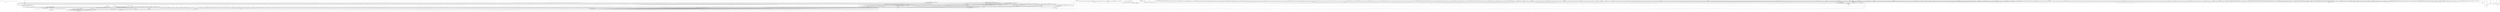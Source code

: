 strict digraph {
compound = true;
concentrate=true;
node [shape=box];

subgraph cluster0 {
style=dashed;label="conf.py";
GRAPH_DUMMY0 [shape=point, style=invis];
}
subgraph cluster26 {
style=dashed;label="setup.py";
GRAPH_DUMMY26 [shape=point, style=invis];
}
subgraph cluster30 {
style=dashed;label="test_argparse.py";
GRAPH_DUMMY30 [shape=point, style=invis];
}
subgraph cluster33 {
style=dashed;label="test_base64.py";
GRAPH_DUMMY33 [shape=point, style=invis];
}
36 [style=dashed,label="test_bisect.py"];
37 [style=dashed,label="test_calendar.py"];
subgraph cluster38 {
style=dashed;label="test_chunk.py";
GRAPH_DUMMY38 [shape=point, style=invis];
subgraph cluster39 {
style=rounded;label="fake_file";
GRAPH_DUMMY39 [shape=point, style=invis];
40 [style=solid,label="read"];
43 [style=solid,label="__init__"];
}
}
45 [style=dashed,label="test_colorsys.py"];
46 [style=dashed,label="test_datetime.py"];
47 [style=dashed,label="test_decimal.py"];
48 [style=dashed,label="test_ipaddress.py"];
49 [style=dashed,label="test_itertools.py"];
50 [style=dashed,label="test_json.py"];
51 [style=dashed,label="test_keyword.py"];
52 [style=dashed,label="test_operator.py"];
53 [style=dashed,label="test_textwrap.py"];
54 [style=dashed,label="test_this.py"];
55 [style=dashed,label="test_types.py"];
subgraph cluster56 {
style=dashed;label="test_urllib.py";
GRAPH_DUMMY56 [shape=point, style=invis];
}
58 [style=dashed,label="test_warnings.py"];
subgraph cluster59 {
style=dashed;label="binary-trees.py";
GRAPH_DUMMY59 [shape=point, style=invis];
subgraph cluster60 {
style=solid;label="make_tree";
GRAPH_DUMMY60 [shape=point, style=invis];
}
64 [style=solid,label="check_tree"];
subgraph cluster66 {
style=solid;label="make_check";
GRAPH_DUMMY66 [shape=point, style=invis];
}
subgraph cluster72 {
style=solid;label="get_argchunks";
GRAPH_DUMMY72 [shape=point, style=invis];
}
subgraph cluster77 {
style=solid;label="main";
GRAPH_DUMMY77 [shape=point, style=invis];
}
86 [style=solid,label="__main__"];
}
subgraph cluster87 {
style=dashed;label="call_simple.py";
GRAPH_DUMMY87 [shape=point, style=invis];
88 [style=solid,label="foo"];
93 [style=solid,label="bar"];
97 [style=solid,label="baz"];
100 [style=solid,label="quux"];
102 [style=solid,label="qux"];
subgraph cluster103 {
style=solid;label="test_calls";
GRAPH_DUMMY103 [shape=point, style=invis];
}
subgraph cluster108 {
style=solid;label="__main__";
GRAPH_DUMMY108 [shape=point, style=invis];
}
}
subgraph cluster110 {
style=dashed;label="pystone.py";
GRAPH_DUMMY110 [shape=point, style=invis];
subgraph cluster113 {
style=rounded;label="Record";
GRAPH_DUMMY113 [shape=point, style=invis];
114 [style=solid,label="__init__"];
126 [style=solid,label="copy"];
}
subgraph cluster130 {
style=solid;label="main";
GRAPH_DUMMY130 [shape=point, style=invis];
}
134 [style=solid,label="pystones"];
subgraph cluster144 {
style=solid;label="Proc0";
GRAPH_DUMMY144 [shape=point, style=invis];
}
161 [style=solid,label="Proc1"];
subgraph cluster163 {
style=solid;label="Proc2";
GRAPH_DUMMY163 [shape=point, style=invis];
}
subgraph cluster167 {
style=solid;label="Proc3";
GRAPH_DUMMY167 [shape=point, style=invis];
}
subgraph cluster170 {
style=solid;label="Proc4";
GRAPH_DUMMY170 [shape=point, style=invis];
}
subgraph cluster173 {
style=solid;label="Proc5";
GRAPH_DUMMY173 [shape=point, style=invis];
}
subgraph cluster176 {
style=solid;label="Proc6";
GRAPH_DUMMY176 [shape=point, style=invis];
}
subgraph cluster179 {
style=solid;label="Proc7";
GRAPH_DUMMY179 [shape=point, style=invis];
}
subgraph cluster184 {
style=solid;label="Proc8";
GRAPH_DUMMY184 [shape=point, style=invis];
}
subgraph cluster193 {
style=solid;label="Func1";
GRAPH_DUMMY193 [shape=point, style=invis];
}
subgraph cluster198 {
style=solid;label="Func2";
GRAPH_DUMMY198 [shape=point, style=invis];
}
subgraph cluster203 {
style=solid;label="Func3";
GRAPH_DUMMY203 [shape=point, style=invis];
}
subgraph cluster206 {
style=solid;label="__main__";
GRAPH_DUMMY206 [shape=point, style=invis];
207 [style=solid,label="error"];
}
}
subgraph cluster211 {
style=dashed;label="unpack_sequence.py";
GRAPH_DUMMY211 [shape=point, style=invis];
subgraph cluster212 {
style=solid;label="do_unpacking";
GRAPH_DUMMY212 [shape=point, style=invis];
}
subgraph cluster228 {
style=solid;label="test_tuple_unpacking";
GRAPH_DUMMY228 [shape=point, style=invis];
}
subgraph cluster231 {
style=solid;label="test_list_unpacking";
GRAPH_DUMMY231 [shape=point, style=invis];
}
subgraph cluster234 {
style=solid;label="test_all";
GRAPH_DUMMY234 [shape=point, style=invis];
}
subgraph cluster238 {
style=solid;label="__main__";
GRAPH_DUMMY238 [shape=point, style=invis];
}
}
subgraph cluster3317 {
style=bold;label="tests";
GRAPH_DUMMY3317 [shape=point, style=invis];
subgraph cluster901 {
style=bold;label="builtins";
GRAPH_DUMMY901 [shape=point, style=invis];
subgraph cluster241 {
style=dashed;label="test_abs.py";
GRAPH_DUMMY241 [shape=point, style=invis];
subgraph cluster242 {
style=rounded;label="AbsTests";
GRAPH_DUMMY242 [shape=point, style=invis];
243 [style=solid,label="test_abs_not_implemented"];
245 [style=solid,label="test_incorrect_abs_call"];
247 [style=solid,label="__init__"];
}
subgraph cluster248 {
style=rounded;label="BuiltinAbsFunctionTests";
GRAPH_DUMMY248 [shape=point, style=invis];
251 [style=solid,label="__init__"];
}
}
subgraph cluster252 {
style=dashed;label="test_all.py";
GRAPH_DUMMY252 [shape=point, style=invis];
subgraph cluster253 {
style=rounded;label="AllTests";
GRAPH_DUMMY253 [shape=point, style=invis];
254 [style=solid,label="__init__"];
}
subgraph cluster255 {
style=rounded;label="BuiltinAllFunctionTests";
GRAPH_DUMMY255 [shape=point, style=invis];
257 [style=solid,label="__init__"];
}
}
subgraph cluster258 {
style=dashed;label="test_any.py";
GRAPH_DUMMY258 [shape=point, style=invis];
subgraph cluster259 {
style=rounded;label="AnyTests";
GRAPH_DUMMY259 [shape=point, style=invis];
260 [style=solid,label="__init__"];
}
subgraph cluster261 {
style=rounded;label="BuiltinAnyFunctionTests";
GRAPH_DUMMY261 [shape=point, style=invis];
263 [style=solid,label="__init__"];
}
}
subgraph cluster264 {
style=dashed;label="test_ascii.py";
GRAPH_DUMMY264 [shape=point, style=invis];
subgraph cluster265 {
style=rounded;label="AsciiTests";
GRAPH_DUMMY265 [shape=point, style=invis];
266 [style=solid,label="__init__"];
}
subgraph cluster267 {
style=rounded;label="BuiltinAsciiFunctionTests";
GRAPH_DUMMY267 [shape=point, style=invis];
270 [style=solid,label="__init__"];
}
}
subgraph cluster271 {
style=dashed;label="test_bin.py";
GRAPH_DUMMY271 [shape=point, style=invis];
subgraph cluster272 {
style=rounded;label="BinTests";
GRAPH_DUMMY272 [shape=point, style=invis];
273 [style=solid,label="test_int_but_no_index"];
275 [style=solid,label="__init__"];
}
subgraph cluster276 {
style=rounded;label="BuiltinBinFunctionTests";
GRAPH_DUMMY276 [shape=point, style=invis];
279 [style=solid,label="__init__"];
}
}
subgraph cluster280 {
style=dashed;label="test_bool.py";
GRAPH_DUMMY280 [shape=point, style=invis];
subgraph cluster281 {
style=rounded;label="BoolTests";
GRAPH_DUMMY281 [shape=point, style=invis];
282 [style=solid,label="test_bool_omitted"];
284 [style=solid,label="test_bool_like"];
286 [style=solid,label="test_len_only"];
288 [style=solid,label="test_no_bool_no_len"];
290 [style=solid,label="__init__"];
}
subgraph cluster291 {
style=rounded;label="BuiltinBoolFunctionTests";
GRAPH_DUMMY291 [shape=point, style=invis];
294 [style=solid,label="__init__"];
}
}
subgraph cluster295 {
style=dashed;label="test_bytearray.py";
GRAPH_DUMMY295 [shape=point, style=invis];
subgraph cluster296 {
style=rounded;label="BytearrayTests";
GRAPH_DUMMY296 [shape=point, style=invis];
297 [style=solid,label="__init__"];
}
subgraph cluster298 {
style=rounded;label="BuiltinBytearrayFunctionTests";
GRAPH_DUMMY298 [shape=point, style=invis];
300 [style=solid,label="__init__"];
}
}
subgraph cluster301 {
style=dashed;label="test_bytes.py";
GRAPH_DUMMY301 [shape=point, style=invis];
subgraph cluster302 {
style=rounded;label="BytesTests";
GRAPH_DUMMY302 [shape=point, style=invis];
303 [style=solid,label="__init__"];
}
subgraph cluster304 {
style=rounded;label="BuiltinBytesFunctionTests";
GRAPH_DUMMY304 [shape=point, style=invis];
306 [style=solid,label="__init__"];
}
}
subgraph cluster307 {
style=dashed;label="test_callable.py";
GRAPH_DUMMY307 [shape=point, style=invis];
subgraph cluster308 {
style=rounded;label="CallableTests";
GRAPH_DUMMY308 [shape=point, style=invis];
309 [style=solid,label="__init__"];
}
subgraph cluster310 {
style=rounded;label="BuiltinCallableFunctionTests";
GRAPH_DUMMY310 [shape=point, style=invis];
313 [style=solid,label="__init__"];
}
}
subgraph cluster314 {
style=dashed;label="test_chr.py";
GRAPH_DUMMY314 [shape=point, style=invis];
subgraph cluster315 {
style=rounded;label="ChrTests";
GRAPH_DUMMY315 [shape=point, style=invis];
316 [style=solid,label="__init__"];
}
subgraph cluster317 {
style=rounded;label="BuiltinChrFunctionTests";
GRAPH_DUMMY317 [shape=point, style=invis];
320 [style=solid,label="__init__"];
}
}
subgraph cluster321 {
style=dashed;label="test_classmethod.py";
GRAPH_DUMMY321 [shape=point, style=invis];
subgraph cluster322 {
style=rounded;label="ClassmethodTests";
GRAPH_DUMMY322 [shape=point, style=invis];
323 [style=solid,label="__init__"];
}
subgraph cluster324 {
style=rounded;label="BuiltinClassmethodFunctionTests";
GRAPH_DUMMY324 [shape=point, style=invis];
327 [style=solid,label="__init__"];
}
}
subgraph cluster328 {
style=dashed;label="test_compile.py";
GRAPH_DUMMY328 [shape=point, style=invis];
subgraph cluster329 {
style=rounded;label="CompileTests";
GRAPH_DUMMY329 [shape=point, style=invis];
330 [style=solid,label="__init__"];
}
subgraph cluster331 {
style=rounded;label="BuiltinCompileFunctionTests";
GRAPH_DUMMY331 [shape=point, style=invis];
334 [style=solid,label="__init__"];
}
}
subgraph cluster335 {
style=dashed;label="test_complex.py";
GRAPH_DUMMY335 [shape=point, style=invis];
subgraph cluster336 {
style=rounded;label="ComplexTests";
GRAPH_DUMMY336 [shape=point, style=invis];
337 [style=solid,label="__init__"];
}
subgraph cluster338 {
style=rounded;label="BuiltinComplexFunctionTests";
GRAPH_DUMMY338 [shape=point, style=invis];
341 [style=solid,label="__init__"];
}
}
subgraph cluster342 {
style=dashed;label="test_delattr.py";
GRAPH_DUMMY342 [shape=point, style=invis];
subgraph cluster343 {
style=rounded;label="DelattrTests";
GRAPH_DUMMY343 [shape=point, style=invis];
344 [style=solid,label="test_minimal"];
346 [style=solid,label="__init__"];
}
subgraph cluster347 {
style=rounded;label="BuiltinDelattrFunctionTests";
GRAPH_DUMMY347 [shape=point, style=invis];
350 [style=solid,label="__init__"];
}
}
subgraph cluster351 {
style=dashed;label="test_dict.py";
GRAPH_DUMMY351 [shape=point, style=invis];
subgraph cluster352 {
style=rounded;label="DictTests";
GRAPH_DUMMY352 [shape=point, style=invis];
353 [style=solid,label="__init__"];
}
subgraph cluster354 {
style=rounded;label="BuiltinDictFunctionTests";
GRAPH_DUMMY354 [shape=point, style=invis];
356 [style=solid,label="__init__"];
}
}
subgraph cluster357 {
style=dashed;label="test_dir.py";
GRAPH_DUMMY357 [shape=point, style=invis];
subgraph cluster358 {
style=rounded;label="DirTests";
GRAPH_DUMMY358 [shape=point, style=invis];
359 [style=solid,label="__init__"];
}
subgraph cluster360 {
style=rounded;label="BuiltinDirFunctionTests";
GRAPH_DUMMY360 [shape=point, style=invis];
363 [style=solid,label="__init__"];
}
}
subgraph cluster364 {
style=dashed;label="test_divmod.py";
GRAPH_DUMMY364 [shape=point, style=invis];
subgraph cluster365 {
style=rounded;label="DivmodTests";
GRAPH_DUMMY365 [shape=point, style=invis];
366 [style=solid,label="__init__"];
}
subgraph cluster367 {
style=rounded;label="BuiltinDivmodFunctionTests";
GRAPH_DUMMY367 [shape=point, style=invis];
370 [style=solid,label="__init__"];
}
subgraph cluster371 {
style=rounded;label="BuiltinTwoargDivmodFunctionTests";
GRAPH_DUMMY371 [shape=point, style=invis];
374 [style=solid,label="__init__"];
}
}
subgraph cluster375 {
style=dashed;label="test_enumerate.py";
GRAPH_DUMMY375 [shape=point, style=invis];
subgraph cluster376 {
style=rounded;label="EnumerateTests";
GRAPH_DUMMY376 [shape=point, style=invis];
377 [style=solid,label="test_enumerate"];
379 [style=solid,label="test_enumerate_invalid_start_args"];
381 [style=solid,label="test_enumerate_invalid_iterable"];
383 [style=solid,label="__init__"];
}
subgraph cluster384 {
style=rounded;label="BuiltinEnumerateFunctionTests";
GRAPH_DUMMY384 [shape=point, style=invis];
387 [style=solid,label="__init__"];
}
}
subgraph cluster388 {
style=dashed;label="test_eval.py";
GRAPH_DUMMY388 [shape=point, style=invis];
subgraph cluster389 {
style=rounded;label="EvalTests";
GRAPH_DUMMY389 [shape=point, style=invis];
390 [style=solid,label="__init__"];
}
subgraph cluster391 {
style=rounded;label="BuiltinEvalFunctionTests";
GRAPH_DUMMY391 [shape=point, style=invis];
394 [style=solid,label="__init__"];
}
}
subgraph cluster395 {
style=dashed;label="test_exec.py";
GRAPH_DUMMY395 [shape=point, style=invis];
subgraph cluster396 {
style=rounded;label="ExecTests";
GRAPH_DUMMY396 [shape=point, style=invis];
397 [style=solid,label="__init__"];
}
subgraph cluster398 {
style=rounded;label="BuiltinExecFunctionTests";
GRAPH_DUMMY398 [shape=point, style=invis];
401 [style=solid,label="__init__"];
}
}
subgraph cluster402 {
style=dashed;label="test_filter.py";
GRAPH_DUMMY402 [shape=point, style=invis];
subgraph cluster403 {
style=rounded;label="FilterTests";
GRAPH_DUMMY403 [shape=point, style=invis];
404 [style=solid,label="test_bool"];
406 [style=solid,label="test_none"];
408 [style=solid,label="test_lambda"];
410 [style=solid,label="test_wrong_argument"];
412 [style=solid,label="__init__"];
}
subgraph cluster413 {
style=rounded;label="BuiltinFilterFunctionTests";
GRAPH_DUMMY413 [shape=point, style=invis];
416 [style=solid,label="__init__"];
}
}
subgraph cluster417 {
style=dashed;label="test_float.py";
GRAPH_DUMMY417 [shape=point, style=invis];
subgraph cluster418 {
style=rounded;label="FloatTests";
GRAPH_DUMMY418 [shape=point, style=invis];
419 [style=solid,label="__init__"];
}
subgraph cluster420 {
style=rounded;label="BuiltinFloatFunctionTests";
GRAPH_DUMMY420 [shape=point, style=invis];
423 [style=solid,label="__init__"];
}
}
subgraph cluster424 {
style=dashed;label="test_format.py";
GRAPH_DUMMY424 [shape=point, style=invis];
subgraph cluster425 {
style=rounded;label="FormatTests";
GRAPH_DUMMY425 [shape=point, style=invis];
426 [style=solid,label="__init__"];
}
subgraph cluster427 {
style=rounded;label="BuiltinFormatFunctionTests";
GRAPH_DUMMY427 [shape=point, style=invis];
430 [style=solid,label="__init__"];
}
}
subgraph cluster431 {
style=dashed;label="test_frozenset.py";
GRAPH_DUMMY431 [shape=point, style=invis];
subgraph cluster432 {
style=rounded;label="FrozensetTests";
GRAPH_DUMMY432 [shape=point, style=invis];
433 [style=solid,label="__init__"];
}
subgraph cluster434 {
style=rounded;label="BuiltinFrozensetFunctionTests";
GRAPH_DUMMY434 [shape=point, style=invis];
438 [style=solid,label="__init__"];
}
}
subgraph cluster439 {
style=dashed;label="test_getattr.py";
GRAPH_DUMMY439 [shape=point, style=invis];
subgraph cluster440 {
style=rounded;label="GetattrTests";
GRAPH_DUMMY440 [shape=point, style=invis];
441 [style=solid,label="test_minimal"];
443 [style=solid,label="__init__"];
}
subgraph cluster444 {
style=rounded;label="BuiltinGetattrFunctionTests";
GRAPH_DUMMY444 [shape=point, style=invis];
447 [style=solid,label="__init__"];
}
}
subgraph cluster448 {
style=dashed;label="test_globals.py";
GRAPH_DUMMY448 [shape=point, style=invis];
subgraph cluster449 {
style=rounded;label="GlobalsTests";
GRAPH_DUMMY449 [shape=point, style=invis];
450 [style=solid,label="test_simple"];
452 [style=solid,label="test_preloaded_globals"];
454 [style=solid,label="__init__"];
}
subgraph cluster455 {
style=rounded;label="BuiltinGlobalsFunctionTests";
GRAPH_DUMMY455 [shape=point, style=invis];
458 [style=solid,label="__init__"];
}
}
subgraph cluster459 {
style=dashed;label="test_hasattr.py";
GRAPH_DUMMY459 [shape=point, style=invis];
subgraph cluster460 {
style=rounded;label="HasattrTests";
GRAPH_DUMMY460 [shape=point, style=invis];
461 [style=solid,label="test_minimal"];
463 [style=solid,label="__init__"];
}
subgraph cluster464 {
style=rounded;label="BuiltinHasattrFunctionTests";
GRAPH_DUMMY464 [shape=point, style=invis];
467 [style=solid,label="__init__"];
}
}
subgraph cluster468 {
style=dashed;label="test_hash.py";
GRAPH_DUMMY468 [shape=point, style=invis];
subgraph cluster469 {
style=rounded;label="HashTests";
GRAPH_DUMMY469 [shape=point, style=invis];
470 [style=solid,label="__init__"];
}
subgraph cluster471 {
style=rounded;label="BuiltinHashFunctionTests";
GRAPH_DUMMY471 [shape=point, style=invis];
474 [style=solid,label="__init__"];
}
}
subgraph cluster475 {
style=dashed;label="test_help.py";
GRAPH_DUMMY475 [shape=point, style=invis];
subgraph cluster476 {
style=rounded;label="HelpTests";
GRAPH_DUMMY476 [shape=point, style=invis];
477 [style=solid,label="__init__"];
}
subgraph cluster478 {
style=rounded;label="BuiltinHelpFunctionTests";
GRAPH_DUMMY478 [shape=point, style=invis];
481 [style=solid,label="__init__"];
}
}
subgraph cluster482 {
style=dashed;label="test_hex.py";
GRAPH_DUMMY482 [shape=point, style=invis];
subgraph cluster483 {
style=rounded;label="HexTests";
GRAPH_DUMMY483 [shape=point, style=invis];
484 [style=solid,label="__init__"];
}
subgraph cluster485 {
style=rounded;label="BuiltinHexFunctionTests";
GRAPH_DUMMY485 [shape=point, style=invis];
488 [style=solid,label="__init__"];
}
}
subgraph cluster489 {
style=dashed;label="test_id.py";
GRAPH_DUMMY489 [shape=point, style=invis];
subgraph cluster490 {
style=rounded;label="IdTests";
GRAPH_DUMMY490 [shape=point, style=invis];
491 [style=solid,label="__init__"];
}
subgraph cluster492 {
style=rounded;label="BuiltinIdFunctionTests";
GRAPH_DUMMY492 [shape=point, style=invis];
495 [style=solid,label="__init__"];
}
}
subgraph cluster496 {
style=dashed;label="test_import.py";
GRAPH_DUMMY496 [shape=point, style=invis];
subgraph cluster497 {
style=rounded;label="ImportTests";
GRAPH_DUMMY497 [shape=point, style=invis];
498 [style=solid,label="__init__"];
}
subgraph cluster499 {
style=rounded;label="BuiltinImportFunctionTests";
GRAPH_DUMMY499 [shape=point, style=invis];
502 [style=solid,label="__init__"];
}
}
subgraph cluster503 {
style=dashed;label="test_input.py";
GRAPH_DUMMY503 [shape=point, style=invis];
subgraph cluster504 {
style=rounded;label="InputTests";
GRAPH_DUMMY504 [shape=point, style=invis];
505 [style=solid,label="__init__"];
}
}
subgraph cluster506 {
style=dashed;label="test_int.py";
GRAPH_DUMMY506 [shape=point, style=invis];
subgraph cluster507 {
style=rounded;label="IntTests";
GRAPH_DUMMY507 [shape=point, style=invis];
508 [style=solid,label="__init__"];
}
subgraph cluster509 {
style=rounded;label="BuiltinIntFunctionTests";
GRAPH_DUMMY509 [shape=point, style=invis];
512 [style=solid,label="__init__"];
}
}
subgraph cluster513 {
style=dashed;label="test_isinstance.py";
GRAPH_DUMMY513 [shape=point, style=invis];
subgraph cluster514 {
style=rounded;label="IsinstanceTests";
GRAPH_DUMMY514 [shape=point, style=invis];
515 [style=solid,label="test_no_args"];
517 [style=solid,label="test_one_arg"];
519 [style=solid,label="test_non_tuple_second_arg"];
521 [style=solid,label="test_single_class"];
523 [style=solid,label="test_multiple_classes"];
525 [style=solid,label="test_parent"];
527 [style=solid,label="test_grandparent"];
529 [style=solid,label="test_types"];
531 [style=solid,label="__init__"];
}
}
subgraph cluster532 {
style=dashed;label="test_issubclass.py";
GRAPH_DUMMY532 [shape=point, style=invis];
subgraph cluster533 {
style=rounded;label="IssubclassTests";
GRAPH_DUMMY533 [shape=point, style=invis];
534 [style=solid,label="test_no_args"];
536 [style=solid,label="test_one_arg"];
538 [style=solid,label="test_non_class_first_arg"];
540 [style=solid,label="test_non_tuple_second_arg"];
542 [style=solid,label="test_single_class"];
544 [style=solid,label="test_multiple_classes"];
546 [style=solid,label="test_parent"];
548 [style=solid,label="test_grandparent"];
550 [style=solid,label="test_builtins"];
552 [style=solid,label="__init__"];
}
subgraph cluster553 {
style=rounded;label="BuiltinIssubclassFunctionTests";
GRAPH_DUMMY553 [shape=point, style=invis];
556 [style=solid,label="__init__"];
}
}
subgraph cluster557 {
style=dashed;label="test_iter.py";
GRAPH_DUMMY557 [shape=point, style=invis];
subgraph cluster558 {
style=rounded;label="IterTests";
GRAPH_DUMMY558 [shape=point, style=invis];
559 [style=solid,label="__init__"];
}
subgraph cluster560 {
style=rounded;label="BuiltinIterFunctionTests";
GRAPH_DUMMY560 [shape=point, style=invis];
563 [style=solid,label="__init__"];
}
}
subgraph cluster564 {
style=dashed;label="test_len.py";
GRAPH_DUMMY564 [shape=point, style=invis];
subgraph cluster565 {
style=rounded;label="LenTests";
GRAPH_DUMMY565 [shape=point, style=invis];
566 [style=solid,label="__init__"];
}
subgraph cluster567 {
style=rounded;label="BuiltinLenFunctionTests";
GRAPH_DUMMY567 [shape=point, style=invis];
570 [style=solid,label="__init__"];
}
}
subgraph cluster571 {
style=dashed;label="test_list.py";
GRAPH_DUMMY571 [shape=point, style=invis];
subgraph cluster572 {
style=rounded;label="ListTests";
GRAPH_DUMMY572 [shape=point, style=invis];
573 [style=solid,label="__init__"];
}
subgraph cluster574 {
style=rounded;label="BuiltinListFunctionTests";
GRAPH_DUMMY574 [shape=point, style=invis];
578 [style=solid,label="__init__"];
}
}
subgraph cluster579 {
style=dashed;label="test_locals.py";
GRAPH_DUMMY579 [shape=point, style=invis];
subgraph cluster580 {
style=rounded;label="LocalsTests";
GRAPH_DUMMY580 [shape=point, style=invis];
581 [style=solid,label="test_simple"];
583 [style=solid,label="test_preloaded_locals"];
585 [style=solid,label="__init__"];
}
subgraph cluster586 {
style=rounded;label="BuiltinLocalsFunctionTests";
GRAPH_DUMMY586 [shape=point, style=invis];
589 [style=solid,label="__init__"];
}
}
subgraph cluster590 {
style=dashed;label="test_map.py";
GRAPH_DUMMY590 [shape=point, style=invis];
subgraph cluster591 {
style=rounded;label="MapTests";
GRAPH_DUMMY591 [shape=point, style=invis];
593 [style=solid,label="test_bool"];
595 [style=solid,label="test_bytearray"];
597 [style=solid,label="test_float"];
599 [style=solid,label="test_int"];
601 [style=solid,label="__init__"];
}
subgraph cluster602 {
style=rounded;label="BuiltinMapFunctionTests";
GRAPH_DUMMY602 [shape=point, style=invis];
605 [style=solid,label="__init__"];
}
}
subgraph cluster606 {
style=dashed;label="test_max.py";
GRAPH_DUMMY606 [shape=point, style=invis];
subgraph cluster607 {
style=rounded;label="MaxTests";
GRAPH_DUMMY607 [shape=point, style=invis];
608 [style=solid,label="test_args"];
610 [style=solid,label="test_iterable"];
612 [style=solid,label="test_default"];
614 [style=solid,label="test_key"];
616 [style=solid,label="__init__"];
}
subgraph cluster617 {
style=rounded;label="BuiltinMaxFunctionTests";
GRAPH_DUMMY617 [shape=point, style=invis];
619 [style=solid,label="__init__"];
}
}
subgraph cluster620 {
style=dashed;label="test_memoryview.py";
GRAPH_DUMMY620 [shape=point, style=invis];
subgraph cluster621 {
style=rounded;label="MemoryviewTests";
GRAPH_DUMMY621 [shape=point, style=invis];
622 [style=solid,label="__init__"];
}
subgraph cluster623 {
style=rounded;label="BuiltinMemoryviewFunctionTests";
GRAPH_DUMMY623 [shape=point, style=invis];
626 [style=solid,label="__init__"];
}
}
subgraph cluster627 {
style=dashed;label="test_min.py";
GRAPH_DUMMY627 [shape=point, style=invis];
subgraph cluster628 {
style=rounded;label="MinTests";
GRAPH_DUMMY628 [shape=point, style=invis];
629 [style=solid,label="test_args"];
631 [style=solid,label="test_iterable"];
633 [style=solid,label="test_default"];
635 [style=solid,label="test_key"];
637 [style=solid,label="__init__"];
}
subgraph cluster638 {
style=rounded;label="BuiltinMinFunctionTests";
GRAPH_DUMMY638 [shape=point, style=invis];
641 [style=solid,label="__init__"];
}
}
subgraph cluster642 {
style=dashed;label="test_next.py";
GRAPH_DUMMY642 [shape=point, style=invis];
subgraph cluster643 {
style=rounded;label="NextTests";
GRAPH_DUMMY643 [shape=point, style=invis];
644 [style=solid,label="test_next_success"];
646 [style=solid,label="test_next_success_with_default"];
648 [style=solid,label="test_next_exhausted_with_default"];
650 [style=solid,label="test_next_exhausted_without_default"];
652 [style=solid,label="__init__"];
}
subgraph cluster653 {
style=rounded;label="BuiltinNextFunctionTests";
GRAPH_DUMMY653 [shape=point, style=invis];
656 [style=solid,label="__init__"];
}
}
subgraph cluster657 {
style=dashed;label="test_object.py";
GRAPH_DUMMY657 [shape=point, style=invis];
subgraph cluster658 {
style=rounded;label="ObjectTests";
GRAPH_DUMMY658 [shape=point, style=invis];
659 [style=solid,label="__init__"];
}
subgraph cluster660 {
style=rounded;label="BuiltinObjectFunctionTests";
GRAPH_DUMMY660 [shape=point, style=invis];
663 [style=solid,label="__init__"];
}
}
subgraph cluster664 {
style=dashed;label="test_oct.py";
GRAPH_DUMMY664 [shape=point, style=invis];
subgraph cluster665 {
style=rounded;label="OctTests";
GRAPH_DUMMY665 [shape=point, style=invis];
666 [style=solid,label="__init__"];
}
subgraph cluster667 {
style=rounded;label="BuiltinOctFunctionTests";
GRAPH_DUMMY667 [shape=point, style=invis];
670 [style=solid,label="__init__"];
}
}
subgraph cluster671 {
style=dashed;label="test_open.py";
GRAPH_DUMMY671 [shape=point, style=invis];
subgraph cluster672 {
style=rounded;label="OpenTests";
GRAPH_DUMMY672 [shape=point, style=invis];
673 [style=solid,label="__init__"];
}
subgraph cluster674 {
style=rounded;label="BuiltinOpenFunctionTests";
GRAPH_DUMMY674 [shape=point, style=invis];
677 [style=solid,label="__init__"];
}
}
subgraph cluster678 {
style=dashed;label="test_ord.py";
GRAPH_DUMMY678 [shape=point, style=invis];
subgraph cluster679 {
style=rounded;label="OrdTests";
GRAPH_DUMMY679 [shape=point, style=invis];
680 [style=solid,label="__init__"];
}
subgraph cluster681 {
style=rounded;label="BuiltinOrdFunctionTests";
GRAPH_DUMMY681 [shape=point, style=invis];
684 [style=solid,label="__init__"];
}
}
subgraph cluster685 {
style=dashed;label="test_pow.py";
GRAPH_DUMMY685 [shape=point, style=invis];
subgraph cluster686 {
style=rounded;label="PowTests";
GRAPH_DUMMY686 [shape=point, style=invis];
687 [style=solid,label="test_int_z"];
689 [style=solid,label="test_int_neg_y_pos_z"];
691 [style=solid,label="test_int_neg_y_neg_z"];
693 [style=solid,label="test_float_x_with_z"];
695 [style=solid,label="test_float_y_with_z"];
697 [style=solid,label="test_float"];
699 [style=solid,label="test_float_neg_y_with_z"];
701 [style=solid,label="__init__"];
}
subgraph cluster702 {
style=rounded;label="BuiltinPowFunctionTests";
GRAPH_DUMMY702 [shape=point, style=invis];
705 [style=solid,label="__init__"];
}
subgraph cluster706 {
style=rounded;label="BuiltinTwoargPowFunctionTests";
GRAPH_DUMMY706 [shape=point, style=invis];
710 [style=solid,label="__init__"];
}
}
subgraph cluster711 {
style=dashed;label="test_print.py";
GRAPH_DUMMY711 [shape=point, style=invis];
subgraph cluster712 {
style=rounded;label="PrintTests";
GRAPH_DUMMY712 [shape=point, style=invis];
713 [style=solid,label="test_fileobj"];
715 [style=solid,label="test_sep"];
717 [style=solid,label="test_end"];
719 [style=solid,label="test_flush"];
721 [style=solid,label="test_combined"];
723 [style=solid,label="__init__"];
}
subgraph cluster724 {
style=rounded;label="BuiltinPrintFunctionTests";
GRAPH_DUMMY724 [shape=point, style=invis];
727 [style=solid,label="__init__"];
}
}
subgraph cluster728 {
style=dashed;label="test_property.py";
GRAPH_DUMMY728 [shape=point, style=invis];
subgraph cluster729 {
style=rounded;label="PropertyTests";
GRAPH_DUMMY729 [shape=point, style=invis];
730 [style=solid,label="__init__"];
}
subgraph cluster731 {
style=rounded;label="BuiltinPropertyFunctionTests";
GRAPH_DUMMY731 [shape=point, style=invis];
734 [style=solid,label="__init__"];
}
}
subgraph cluster735 {
style=dashed;label="test_range.py";
GRAPH_DUMMY735 [shape=point, style=invis];
subgraph cluster736 {
style=rounded;label="RangeTests";
GRAPH_DUMMY736 [shape=point, style=invis];
737 [style=solid,label="__init__"];
}
subgraph cluster738 {
style=rounded;label="BuiltinRangeFunctionTests";
GRAPH_DUMMY738 [shape=point, style=invis];
741 [style=solid,label="__init__"];
}
}
subgraph cluster742 {
style=dashed;label="test_repr.py";
GRAPH_DUMMY742 [shape=point, style=invis];
subgraph cluster743 {
style=rounded;label="ReprTests";
GRAPH_DUMMY743 [shape=point, style=invis];
744 [style=solid,label="__init__"];
}
subgraph cluster745 {
style=rounded;label="BuiltinReprFunctionTests";
GRAPH_DUMMY745 [shape=point, style=invis];
748 [style=solid,label="__init__"];
}
}
subgraph cluster749 {
style=dashed;label="test_reversed.py";
GRAPH_DUMMY749 [shape=point, style=invis];
subgraph cluster750 {
style=solid;label="_iterate_test";
GRAPH_DUMMY750 [shape=point, style=invis];
752 [style=solid,label="test_func"];
}
subgraph cluster754 {
style=rounded;label="ReversedTests";
GRAPH_DUMMY754 [shape=point, style=invis];
761 [style=solid,label="__init__"];
}
subgraph cluster762 {
style=rounded;label="BuiltinReversedFunctionTests";
GRAPH_DUMMY762 [shape=point, style=invis];
764 [style=solid,label="__init__"];
}
}
subgraph cluster765 {
style=dashed;label="test_round.py";
GRAPH_DUMMY765 [shape=point, style=invis];
subgraph cluster766 {
style=rounded;label="RoundTests";
GRAPH_DUMMY766 [shape=point, style=invis];
767 [style=solid,label="__init__"];
}
subgraph cluster768 {
style=rounded;label="BuiltinRoundFunctionTests";
GRAPH_DUMMY768 [shape=point, style=invis];
770 [style=solid,label="__init__"];
}
subgraph cluster771 {
style=rounded;label="BuiltinRoundTwoargFunctionTests";
GRAPH_DUMMY771 [shape=point, style=invis];
778 [style=solid,label="__init__"];
}
}
subgraph cluster779 {
style=dashed;label="test_set.py";
GRAPH_DUMMY779 [shape=point, style=invis];
subgraph cluster780 {
style=rounded;label="SetTests";
GRAPH_DUMMY780 [shape=point, style=invis];
781 [style=solid,label="__init__"];
}
subgraph cluster782 {
style=rounded;label="BuiltinSetFunctionTests";
GRAPH_DUMMY782 [shape=point, style=invis];
789 [style=solid,label="__init__"];
}
}
subgraph cluster790 {
style=dashed;label="test_setattr.py";
GRAPH_DUMMY790 [shape=point, style=invis];
subgraph cluster791 {
style=rounded;label="SetattrTests";
GRAPH_DUMMY791 [shape=point, style=invis];
792 [style=solid,label="test_minimal"];
794 [style=solid,label="__init__"];
}
}
subgraph cluster795 {
style=dashed;label="test_slice.py";
GRAPH_DUMMY795 [shape=point, style=invis];
subgraph cluster796 {
style=rounded;label="SliceTests";
GRAPH_DUMMY796 [shape=point, style=invis];
797 [style=solid,label="test_slice_repr_stop"];
799 [style=solid,label="test_slice_repr_start_stop"];
801 [style=solid,label="test_slice_repr_start_stop_step"];
803 [style=solid,label="__init__"];
}
subgraph cluster804 {
style=rounded;label="BuiltinSliceFunctionTests";
GRAPH_DUMMY804 [shape=point, style=invis];
807 [style=solid,label="__init__"];
}
}
subgraph cluster808 {
style=dashed;label="test_sorted.py";
GRAPH_DUMMY808 [shape=point, style=invis];
subgraph cluster809 {
style=rounded;label="SortedTests";
GRAPH_DUMMY809 [shape=point, style=invis];
810 [style=solid,label="test_minimal"];
812 [style=solid,label="__init__"];
}
subgraph cluster813 {
style=rounded;label="BuiltinSortedFunctionTests";
GRAPH_DUMMY813 [shape=point, style=invis];
816 [style=solid,label="__init__"];
}
}
subgraph cluster817 {
style=dashed;label="test_staticmethod.py";
GRAPH_DUMMY817 [shape=point, style=invis];
subgraph cluster818 {
style=rounded;label="StaticmethodTests";
GRAPH_DUMMY818 [shape=point, style=invis];
819 [style=solid,label="__init__"];
}
subgraph cluster820 {
style=rounded;label="BuiltinStaticmethodFunctionTests";
GRAPH_DUMMY820 [shape=point, style=invis];
823 [style=solid,label="__init__"];
}
}
subgraph cluster824 {
style=dashed;label="test_str.py";
GRAPH_DUMMY824 [shape=point, style=invis];
subgraph cluster825 {
style=rounded;label="StrTests";
GRAPH_DUMMY825 [shape=point, style=invis];
826 [style=solid,label="__init__"];
}
subgraph cluster827 {
style=rounded;label="BuiltinStrFunctionTests";
GRAPH_DUMMY827 [shape=point, style=invis];
830 [style=solid,label="__init__"];
}
}
subgraph cluster831 {
style=dashed;label="test_sum.py";
GRAPH_DUMMY831 [shape=point, style=invis];
subgraph cluster832 {
style=rounded;label="SumTests";
GRAPH_DUMMY832 [shape=point, style=invis];
833 [style=solid,label="test_sum_list"];
835 [style=solid,label="test_sum_tuple"];
837 [style=solid,label="test_sum_iterator"];
839 [style=solid,label="test_sum_mix_floats_and_ints"];
841 [style=solid,label="test_sum_frozenset"];
843 [style=solid,label="test_sum_set"];
845 [style=solid,label="test_sum_dict"];
847 [style=solid,label="test_sum_generator_expressions"];
849 [style=solid,label="__init__"];
}
subgraph cluster850 {
style=rounded;label="BuiltinSumFunctionTests";
GRAPH_DUMMY850 [shape=point, style=invis];
853 [style=solid,label="__init__"];
}
}
subgraph cluster854 {
style=dashed;label="test_super.py";
GRAPH_DUMMY854 [shape=point, style=invis];
subgraph cluster855 {
style=rounded;label="SuperTests";
GRAPH_DUMMY855 [shape=point, style=invis];
856 [style=solid,label="__init__"];
}
subgraph cluster857 {
style=rounded;label="BuiltinSuperFunctionTests";
GRAPH_DUMMY857 [shape=point, style=invis];
860 [style=solid,label="__init__"];
}
}
subgraph cluster861 {
style=dashed;label="test_tuple.py";
GRAPH_DUMMY861 [shape=point, style=invis];
subgraph cluster862 {
style=rounded;label="TupleTests";
GRAPH_DUMMY862 [shape=point, style=invis];
863 [style=solid,label="__init__"];
}
subgraph cluster864 {
style=rounded;label="BuiltinTupleFunctionTests";
GRAPH_DUMMY864 [shape=point, style=invis];
869 [style=solid,label="__init__"];
}
}
subgraph cluster870 {
style=dashed;label="test_type.py";
GRAPH_DUMMY870 [shape=point, style=invis];
subgraph cluster871 {
style=rounded;label="TypeTests";
GRAPH_DUMMY871 [shape=point, style=invis];
872 [style=solid,label="test_dynamic_class_definitions_leak_state"];
874 [style=solid,label="__init__"];
}
subgraph cluster875 {
style=rounded;label="BuiltinTypeFunctionTests";
GRAPH_DUMMY875 [shape=point, style=invis];
878 [style=solid,label="__init__"];
}
}
subgraph cluster879 {
style=dashed;label="test_vars.py";
GRAPH_DUMMY879 [shape=point, style=invis];
subgraph cluster880 {
style=rounded;label="VarsTests";
GRAPH_DUMMY880 [shape=point, style=invis];
881 [style=solid,label="test_simple"];
883 [style=solid,label="test_preloaded_vars"];
885 [style=solid,label="__init__"];
}
subgraph cluster886 {
style=rounded;label="BuiltinVarsFunctionTests";
GRAPH_DUMMY886 [shape=point, style=invis];
889 [style=solid,label="__init__"];
}
}
subgraph cluster890 {
style=dashed;label="test_zip.py";
GRAPH_DUMMY890 [shape=point, style=invis];
subgraph cluster891 {
style=rounded;label="ZipTests";
GRAPH_DUMMY891 [shape=point, style=invis];
892 [style=solid,label="test_zip"];
894 [style=solid,label="test_zip_expectedFailure"];
896 [style=solid,label="__init__"];
}
subgraph cluster897 {
style=rounded;label="BuiltinZipFunctionTests";
GRAPH_DUMMY897 [shape=point, style=invis];
900 [style=solid,label="__init__"];
}
}
902 [style=dashed,label="__init__.py"];
}
subgraph cluster1693 {
style=bold;label="datatypes";
GRAPH_DUMMY1693 [shape=point, style=invis];
subgraph cluster903 {
style=dashed;label="test_bool.py";
GRAPH_DUMMY903 [shape=point, style=invis];
subgraph cluster904 {
style=rounded;label="BoolTests";
GRAPH_DUMMY904 [shape=point, style=invis];
905 [style=solid,label="test_setattr"];
907 [style=solid,label="test_getattr"];
909 [style=solid,label="test_setitem"];
911 [style=solid,label="test_too_many_arguments"];
913 [style=solid,label="__init__"];
}
subgraph cluster914 {
style=rounded;label="UnaryBoolOperationTests";
GRAPH_DUMMY914 [shape=point, style=invis];
916 [style=solid,label="__init__"];
}
subgraph cluster917 {
style=rounded;label="BinaryBoolOperationTests";
GRAPH_DUMMY917 [shape=point, style=invis];
919 [style=solid,label="__init__"];
}
subgraph cluster920 {
style=rounded;label="InplaceBoolOperationTests";
GRAPH_DUMMY920 [shape=point, style=invis];
922 [style=solid,label="__init__"];
}
}
subgraph cluster923 {
style=dashed;label="test_bytearray.py";
GRAPH_DUMMY923 [shape=point, style=invis];
subgraph cluster924 {
style=rounded;label="BytearrayTests";
GRAPH_DUMMY924 [shape=point, style=invis];
925 [style=solid,label="test_setattr"];
927 [style=solid,label="test_getattr"];
929 [style=solid,label="test_contains"];
931 [style=solid,label="test_capitalize"];
933 [style=solid,label="test_islower"];
935 [style=solid,label="test_isspace"];
937 [style=solid,label="test_upper"];
939 [style=solid,label="test_ljust"];
941 [style=solid,label="test_rjust"];
943 [style=solid,label="test_expandtabs"];
945 [style=solid,label="test_isalpha"];
947 [style=solid,label="test_isupper"];
949 [style=solid,label="test_lower"];
951 [style=solid,label="test_count"];
953 [style=solid,label="test_find"];
955 [style=solid,label="test_center"];
957 [style=solid,label="test_title"];
959 [style=solid,label="test_istitle"];
961 [style=solid,label="test_repr"];
963 [style=solid,label="test_endswith"];
965 [style=solid,label="test_startswith"];
967 [style=solid,label="test_isalnum"];
969 [style=solid,label="test_isdigit"];
971 [style=solid,label="test_join"];
973 [style=solid,label="__init__"];
}
subgraph cluster974 {
style=rounded;label="UnaryBytearrayOperationTests";
GRAPH_DUMMY974 [shape=point, style=invis];
976 [style=solid,label="__init__"];
}
subgraph cluster977 {
style=rounded;label="BinaryBytearrayOperationTests";
GRAPH_DUMMY977 [shape=point, style=invis];
980 [style=solid,label="__init__"];
}
subgraph cluster981 {
style=rounded;label="InplaceBytearrayOperationTests";
GRAPH_DUMMY981 [shape=point, style=invis];
984 [style=solid,label="__init__"];
}
}
subgraph cluster985 {
style=dashed;label="test_bytes.py";
GRAPH_DUMMY985 [shape=point, style=invis];
subgraph cluster986 {
style=rounded;label="BytesTests";
GRAPH_DUMMY986 [shape=point, style=invis];
987 [style=solid,label="test_setattr"];
989 [style=solid,label="test_islower"];
991 [style=solid,label="test_isupper"];
993 [style=solid,label="test_getattr"];
995 [style=solid,label="test_capitalize"];
997 [style=solid,label="test_partition"];
999 [style=solid,label="test_repr"];
1001 [style=solid,label="test_iter"];
1003 [style=solid,label="test_getitem"];
1005 [style=solid,label="test_count"];
1007 [style=solid,label="test_find"];
1009 [style=solid,label="test_index"];
1011 [style=solid,label="test_contains"];
1013 [style=solid,label="test_isalnum"];
1015 [style=solid,label="test_isalpha"];
1017 [style=solid,label="test_isdigit"];
1019 [style=solid,label="test_center"];
1021 [style=solid,label="test_upper"];
1023 [style=solid,label="test_ljust"];
1025 [style=solid,label="test_rjust"];
1027 [style=solid,label="test_expandtabs"];
1029 [style=solid,label="test_lower"];
1031 [style=solid,label="test_swapcase"];
1033 [style=solid,label="test_isspace"];
1035 [style=solid,label="test_endswith"];
1037 [style=solid,label="test_startswith"];
1039 [style=solid,label="test_strip"];
1041 [style=solid,label="test_title"];
1043 [style=solid,label="test_istitle"];
1045 [style=solid,label="test_split"];
1047 [style=solid,label="test_join"];
1049 [style=solid,label="test_too_many_arguments"];
1051 [style=solid,label="__init__"];
}
subgraph cluster1052 {
style=rounded;label="UnaryBytesOperationTests";
GRAPH_DUMMY1052 [shape=point, style=invis];
1055 [style=solid,label="__init__"];
}
subgraph cluster1056 {
style=rounded;label="BinaryBytesOperationTests";
GRAPH_DUMMY1056 [shape=point, style=invis];
1060 [style=solid,label="__init__"];
}
subgraph cluster1061 {
style=rounded;label="InplaceBytesOperationTests";
GRAPH_DUMMY1061 [shape=point, style=invis];
1066 [style=solid,label="__init__"];
}
}
subgraph cluster1067 {
style=dashed;label="test_complex.py";
GRAPH_DUMMY1067 [shape=point, style=invis];
subgraph cluster1068 {
style=rounded;label="ComplexTests";
GRAPH_DUMMY1068 [shape=point, style=invis];
1069 [style=solid,label="test_conjugate"];
1071 [style=solid,label="test_real_imag"];
1073 [style=solid,label="test_equality_with_numbers_when_zero_imag"];
1075 [style=solid,label="__init__"];
}
subgraph cluster1076 {
style=rounded;label="UnaryComplexOperationTests";
GRAPH_DUMMY1076 [shape=point, style=invis];
1078 [style=solid,label="__init__"];
}
subgraph cluster1079 {
style=rounded;label="BinaryComplexOperationTests";
GRAPH_DUMMY1079 [shape=point, style=invis];
1083 [style=solid,label="__init__"];
}
subgraph cluster1084 {
style=rounded;label="InplaceComplexOperationTests";
GRAPH_DUMMY1084 [shape=point, style=invis];
1087 [style=solid,label="__init__"];
}
}
subgraph cluster1088 {
style=dashed;label="test_dict.py";
GRAPH_DUMMY1088 [shape=point, style=invis];
subgraph cluster1089 {
style=rounded;label="DictTests";
GRAPH_DUMMY1089 [shape=point, style=invis];
1090 [style=solid,label="test_setattr"];
1092 [style=solid,label="test_getattr"];
1094 [style=solid,label="test_creation"];
1096 [style=solid,label="test_getitem"];
1098 [style=solid,label="test_clear"];
1100 [style=solid,label="test_builtin_constructor"];
1102 [style=solid,label="test_builtin_constructor_kwargs"];
1104 [style=solid,label="test_builtin_non_2_tuples"];
1106 [style=solid,label="test_builtin_non_sequence"];
1108 [style=solid,label="test_method_pop"];
1110 [style=solid,label="test_method_popitem"];
1112 [style=solid,label="test_method_setdefault"];
1114 [style=solid,label="test_method_get"];
1116 [style=solid,label="test_copy"];
1118 [style=solid,label="test_fromkeys"];
1120 [style=solid,label="test_update"];
1122 [style=solid,label="test_fromkeys_missing_iterable"];
1124 [style=solid,label="test_values"];
1126 [style=solid,label="test_items"];
1128 [style=solid,label="__init__"];
}
subgraph cluster1129 {
style=rounded;label="UnaryDictOperationTests";
GRAPH_DUMMY1129 [shape=point, style=invis];
1131 [style=solid,label="__init__"];
}
subgraph cluster1132 {
style=rounded;label="BinaryDictOperationTests";
GRAPH_DUMMY1132 [shape=point, style=invis];
1135 [style=solid,label="__init__"];
}
subgraph cluster1136 {
style=rounded;label="InplaceDictOperationTests";
GRAPH_DUMMY1136 [shape=point, style=invis];
1138 [style=solid,label="__init__"];
}
}
subgraph cluster1139 {
style=dashed;label="test_float.py";
GRAPH_DUMMY1139 [shape=point, style=invis];
subgraph cluster1140 {
style=rounded;label="FloatTests";
GRAPH_DUMMY1140 [shape=point, style=invis];
1141 [style=solid,label="test_setattr"];
1143 [style=solid,label="test_getattr"];
1145 [style=solid,label="test_setitem"];
1147 [style=solid,label="test_repr"];
1149 [style=solid,label="test_negative_zero_constant"];
1151 [style=solid,label="test_is_integer"];
subgraph cluster1153 {
style=solid;label="test_hex";
GRAPH_DUMMY1153 [shape=point, style=invis];
}
1158 [style=solid,label="test_mul_TypeError"];
1160 [style=solid,label="test_none"];
1162 [style=solid,label="test_no_arguments"];
1164 [style=solid,label="test_too_many_arguments"];
1166 [style=solid,label="__init__"];
}
subgraph cluster1167 {
style=rounded;label="UnaryFloatOperationTests";
GRAPH_DUMMY1167 [shape=point, style=invis];
1170 [style=solid,label="__init__"];
}
subgraph cluster1171 {
style=rounded;label="BinaryFloatOperationTests";
GRAPH_DUMMY1171 [shape=point, style=invis];
1176 [style=solid,label="__init__"];
}
subgraph cluster1177 {
style=rounded;label="InplaceFloatOperationTests";
GRAPH_DUMMY1177 [shape=point, style=invis];
1182 [style=solid,label="__init__"];
}
}
subgraph cluster1183 {
style=dashed;label="test_frozenset.py";
GRAPH_DUMMY1183 [shape=point, style=invis];
subgraph cluster1184 {
style=rounded;label="FrozensetTests";
GRAPH_DUMMY1184 [shape=point, style=invis];
1185 [style=solid,label="test_creation"];
1187 [style=solid,label="test_contains"];
1189 [style=solid,label="test_not_contains"];
1191 [style=solid,label="test_iteration"];
1193 [style=solid,label="test_copy"];
1195 [style=solid,label="test_setitem"];
1197 [style=solid,label="test_isdisjoint"];
1199 [style=solid,label="test_issubset"];
1201 [style=solid,label="test_issuperset"];
1203 [style=solid,label="test_union"];
1205 [style=solid,label="test_intersection"];
1207 [style=solid,label="test_difference"];
1209 [style=solid,label="test_symmetric_difference"];
1211 [style=solid,label="__init__"];
}
subgraph cluster1212 {
style=rounded;label="UnaryFrozensetOperationTests";
GRAPH_DUMMY1212 [shape=point, style=invis];
1214 [style=solid,label="__init__"];
}
subgraph cluster1215 {
style=rounded;label="BinaryFrozensetOperationTests";
GRAPH_DUMMY1215 [shape=point, style=invis];
1217 [style=solid,label="__init__"];
}
subgraph cluster1218 {
style=rounded;label="InplaceFrozensetOperationTests";
GRAPH_DUMMY1218 [shape=point, style=invis];
1220 [style=solid,label="__init__"];
}
}
subgraph cluster1221 {
style=dashed;label="test_int.py";
GRAPH_DUMMY1221 [shape=point, style=invis];
subgraph cluster1222 {
style=rounded;label="IntTests";
GRAPH_DUMMY1222 [shape=point, style=invis];
1223 [style=solid,label="test_int"];
1225 [style=solid,label="test_setattr"];
1227 [style=solid,label="test_getattr"];
1229 [style=solid,label="test_setitem"];
1231 [style=solid,label="test_invalid_literal"];
1233 [style=solid,label="test_none"];
1235 [style=solid,label="test_base_correct"];
1237 [style=solid,label="test_base_none"];
1239 [style=solid,label="test_base_too_small"];
1241 [style=solid,label="test_base_negative"];
1243 [style=solid,label="test_base_too_large"];
1245 [style=solid,label="test_no_arguments"];
1247 [style=solid,label="test_too_many_arguments"];
1249 [style=solid,label="__init__"];
}
subgraph cluster1250 {
style=rounded;label="UnaryIntOperationTests";
GRAPH_DUMMY1250 [shape=point, style=invis];
1252 [style=solid,label="__init__"];
}
subgraph cluster1253 {
style=rounded;label="BinaryIntOperationTests";
GRAPH_DUMMY1253 [shape=point, style=invis];
1256 [style=solid,label="__init__"];
}
subgraph cluster1257 {
style=rounded;label="InplaceIntOperationTests";
GRAPH_DUMMY1257 [shape=point, style=invis];
1260 [style=solid,label="__init__"];
}
}
subgraph cluster1261 {
style=dashed;label="test_list.py";
GRAPH_DUMMY1261 [shape=point, style=invis];
subgraph cluster1262 {
style=rounded;label="ListTests";
GRAPH_DUMMY1262 [shape=point, style=invis];
1263 [style=solid,label="test_setattr"];
1265 [style=solid,label="test_getattr"];
1267 [style=solid,label="test_creation"];
1269 [style=solid,label="test_getitem"];
1271 [style=solid,label="test_setitem"];
1273 [style=solid,label="test_append"];
subgraph cluster1275 {
style=solid;label="extend_substitutions";
GRAPH_DUMMY1275 [shape=point, style=invis];
}
subgraph cluster1280 {
style=solid;label="test_extend";
GRAPH_DUMMY1280 [shape=point, style=invis];
}
1285 [style=solid,label="test_remove"];
1287 [style=solid,label="test_reverse"];
1289 [style=solid,label="test_slice"];
1291 [style=solid,label="test_slice_with_zero_step"];
1293 [style=solid,label="test_slice_in_reverse"];
1295 [style=solid,label="test_count"];
1297 [style=solid,label="test_contains"];
1299 [style=solid,label="test_sort"];
1301 [style=solid,label="test_pop"];
1303 [style=solid,label="test_pop_exceptions"];
1305 [style=solid,label="test_copy"];
1307 [style=solid,label="test_index"];
1309 [style=solid,label="test_insert"];
1311 [style=solid,label="test_lt_reflected"];
1313 [style=solid,label="test_le_reflected"];
1315 [style=solid,label="test_gt_reflected"];
1317 [style=solid,label="test_ge_reflected"];
1319 [style=solid,label="test_eq_reflected"];
1321 [style=solid,label="test_reversed"];
1323 [style=solid,label="test_too_many_arguments"];
1325 [style=solid,label="__init__"];
}
subgraph cluster1326 {
style=rounded;label="UnaryListOperationTests";
GRAPH_DUMMY1326 [shape=point, style=invis];
1328 [style=solid,label="__init__"];
}
subgraph cluster1329 {
style=rounded;label="BinaryListOperationTests";
GRAPH_DUMMY1329 [shape=point, style=invis];
1331 [style=solid,label="__init__"];
}
subgraph cluster1332 {
style=rounded;label="InplaceListOperationTests";
GRAPH_DUMMY1332 [shape=point, style=invis];
1339 [style=solid,label="__init__"];
}
}
subgraph cluster1340 {
style=dashed;label="test_NoneType.py";
GRAPH_DUMMY1340 [shape=point, style=invis];
subgraph cluster1341 {
style=rounded;label="NoneTypeTests";
GRAPH_DUMMY1341 [shape=point, style=invis];
1342 [style=solid,label="test_setattr"];
1344 [style=solid,label="test_getattr"];
1346 [style=solid,label="__init__"];
}
subgraph cluster1347 {
style=rounded;label="UnaryNoneTypeOperationTests";
GRAPH_DUMMY1347 [shape=point, style=invis];
1349 [style=solid,label="__init__"];
}
subgraph cluster1350 {
style=rounded;label="BinaryNoneTypeOperationTests";
GRAPH_DUMMY1350 [shape=point, style=invis];
1352 [style=solid,label="__init__"];
}
subgraph cluster1353 {
style=rounded;label="InplaceNoneTypeOperationTests";
GRAPH_DUMMY1353 [shape=point, style=invis];
1355 [style=solid,label="__init__"];
}
}
subgraph cluster1356 {
style=dashed;label="test_NotImplemented.py";
GRAPH_DUMMY1356 [shape=point, style=invis];
subgraph cluster1357 {
style=rounded;label="NotImplementedTests";
GRAPH_DUMMY1357 [shape=point, style=invis];
1358 [style=solid,label="test_truth"];
1360 [style=solid,label="__init__"];
}
subgraph cluster1361 {
style=rounded;label="UnaryNotImplementedOperationTests";
GRAPH_DUMMY1361 [shape=point, style=invis];
1363 [style=solid,label="__init__"];
}
subgraph cluster1364 {
style=rounded;label="BinaryNotImplementedOperationTests";
GRAPH_DUMMY1364 [shape=point, style=invis];
1366 [style=solid,label="__init__"];
}
subgraph cluster1367 {
style=rounded;label="InplaceNotImplementedOperationTests";
GRAPH_DUMMY1367 [shape=point, style=invis];
1369 [style=solid,label="__init__"];
}
}
subgraph cluster1370 {
style=dashed;label="test_object.py";
GRAPH_DUMMY1370 [shape=point, style=invis];
subgraph cluster1371 {
style=rounded;label="ObjectTests";
GRAPH_DUMMY1371 [shape=point, style=invis];
1372 [style=solid,label="test_setitem"];
1374 [style=solid,label="test_getitem"];
1376 [style=solid,label="test_getattribute"];
1378 [style=solid,label="test_getattr"];
1380 [style=solid,label="test_hash"];
1382 [style=solid,label="test_repr"];
1384 [style=solid,label="test_bytes"];
1386 [style=solid,label="test_eq"];
1388 [style=solid,label="test_le"];
1390 [style=solid,label="test_lt"];
1392 [style=solid,label="test_ge"];
1394 [style=solid,label="test_gt"];
1396 [style=solid,label="__init__"];
}
subgraph cluster1397 {
style=rounded;label="UnaryObjectOperationTests";
GRAPH_DUMMY1397 [shape=point, style=invis];
1400 [style=solid,label="__init__"];
}
subgraph cluster1401 {
style=rounded;label="BinaryObjectOperationTests";
GRAPH_DUMMY1401 [shape=point, style=invis];
1405 [style=solid,label="__init__"];
}
subgraph cluster1406 {
style=rounded;label="InplaceObjectOperationTests";
GRAPH_DUMMY1406 [shape=point, style=invis];
1409 [style=solid,label="__init__"];
}
}
subgraph cluster1410 {
style=dashed;label="test_range.py";
GRAPH_DUMMY1410 [shape=point, style=invis];
subgraph cluster1411 {
style=rounded;label="RangeTests";
GRAPH_DUMMY1411 [shape=point, style=invis];
1412 [style=solid,label="test_creation"];
1414 [style=solid,label="test_step"];
1416 [style=solid,label="test_zero_step"];
1418 [style=solid,label="test_len_empty"];
1420 [style=solid,label="test_len_positive_step"];
1422 [style=solid,label="test_len_negative_step"];
1424 [style=solid,label="test_multiple_iterators"];
1426 [style=solid,label="test_iterator_iterator"];
1428 [style=solid,label="test_setitem"];
1430 [style=solid,label="__init__"];
}
subgraph cluster1431 {
style=rounded;label="UnaryRangeOperationTests";
GRAPH_DUMMY1431 [shape=point, style=invis];
1433 [style=solid,label="__init__"];
}
subgraph cluster1434 {
style=rounded;label="BinaryRangeOperationTests";
GRAPH_DUMMY1434 [shape=point, style=invis];
1436 [style=solid,label="__init__"];
}
subgraph cluster1437 {
style=rounded;label="InplaceRangeOperationTests";
GRAPH_DUMMY1437 [shape=point, style=invis];
1439 [style=solid,label="__init__"];
}
}
subgraph cluster1440 {
style=dashed;label="test_set.py";
GRAPH_DUMMY1440 [shape=point, style=invis];
subgraph cluster1441 {
style=rounded;label="SetTests";
GRAPH_DUMMY1441 [shape=point, style=invis];
1442 [style=solid,label="test_complex_element"];
1444 [style=solid,label="test_equal_value_different_datatypes"];
1446 [style=solid,label="test_setattr"];
1448 [style=solid,label="test_getattr"];
1450 [style=solid,label="test_creation"];
1452 [style=solid,label="test_getitem"];
1454 [style=solid,label="test_pop"];
1456 [style=solid,label="test_copy"];
1458 [style=solid,label="test_difference"];
1460 [style=solid,label="test_discard"];
1462 [style=solid,label="test_intersection"];
1464 [style=solid,label="test_remove"];
1466 [style=solid,label="test_union"];
1468 [style=solid,label="test_difference_update"];
1470 [style=solid,label="test_intersection_update"];
1472 [style=solid,label="test_update"];
1474 [style=solid,label="test_iteration"];
1476 [style=solid,label="test_isdisjoint"];
1478 [style=solid,label="test_issubset"];
1480 [style=solid,label="test_issuperset"];
1482 [style=solid,label="test_symmetric_difference"];
1484 [style=solid,label="test_symmetric_difference_update"];
1486 [style=solid,label="test_too_many_arguments"];
1488 [style=solid,label="__init__"];
}
subgraph cluster1489 {
style=rounded;label="UnarySetOperationTests";
GRAPH_DUMMY1489 [shape=point, style=invis];
1491 [style=solid,label="__init__"];
}
subgraph cluster1492 {
style=rounded;label="BinarySetOperationTests";
GRAPH_DUMMY1492 [shape=point, style=invis];
1494 [style=solid,label="__init__"];
}
subgraph cluster1495 {
style=rounded;label="InplaceSetOperationTests";
GRAPH_DUMMY1495 [shape=point, style=invis];
1497 [style=solid,label="__init__"];
}
}
subgraph cluster1498 {
style=dashed;label="test_slice.py";
GRAPH_DUMMY1498 [shape=point, style=invis];
subgraph cluster1499 {
style=rounded;label="SliceTests";
GRAPH_DUMMY1499 [shape=point, style=invis];
1500 [style=solid,label="test_slice_list"];
1502 [style=solid,label="test_negative_indexing_list"];
1504 [style=solid,label="test_slice_range"];
1506 [style=solid,label="test_slice_string"];
1508 [style=solid,label="test_slice_tuple"];
1510 [style=solid,label="test_slice_index"];
1512 [style=solid,label="test_slice_bytes"];
1514 [style=solid,label="test_negative_indexing"];
1516 [style=solid,label="test_indices"];
1518 [style=solid,label="__init__"];
}
subgraph cluster1519 {
style=rounded;label="UnarySliceOperationTests";
GRAPH_DUMMY1519 [shape=point, style=invis];
1521 [style=solid,label="__init__"];
}
subgraph cluster1522 {
style=rounded;label="BinarySliceOperationTests";
GRAPH_DUMMY1522 [shape=point, style=invis];
1524 [style=solid,label="__init__"];
}
subgraph cluster1525 {
style=rounded;label="InplaceSliceOperationTests";
GRAPH_DUMMY1525 [shape=point, style=invis];
1527 [style=solid,label="__init__"];
}
}
subgraph cluster1528 {
style=dashed;label="test_str.py";
GRAPH_DUMMY1528 [shape=point, style=invis];
subgraph cluster1529 {
style=rounded;label="SubscrSliceTest";
GRAPH_DUMMY1529 [shape=point, style=invis];
subgraph cluster1530 {
style=solid;label="test_subscr_str_extended";
GRAPH_DUMMY1530 [shape=point, style=invis];
}
1535 [style=solid,label="__init__"];
}
subgraph cluster1536 {
style=rounded;label="StrTests";
GRAPH_DUMMY1536 [shape=point, style=invis];
1537 [style=solid,label="test_setattr"];
1539 [style=solid,label="test_iscase"];
1541 [style=solid,label="test_isdigit"];
1543 [style=solid,label="test_isspace"];
1545 [style=solid,label="test_isalnum"];
1547 [style=solid,label="test_isalpha"];
1549 [style=solid,label="test_isdecimal"];
1551 [style=solid,label="test_istitle"];
1553 [style=solid,label="test_join"];
1555 [style=solid,label="test_endswith"];
1557 [style=solid,label="test_startswith"];
1559 [style=solid,label="test_getattr"];
1561 [style=solid,label="test_getitem"];
1563 [style=solid,label="test_setitem"];
1565 [style=solid,label="test_slice"];
1567 [style=solid,label="test_case_changes"];
1569 [style=solid,label="test_split"];
1571 [style=solid,label="test_index"];
1573 [style=solid,label="test_count"];
1575 [style=solid,label="test_find"];
1577 [style=solid,label="test_expand"];
1579 [style=solid,label="test_title"];
1581 [style=solid,label="test_len"];
1583 [style=solid,label="test_center"];
1585 [style=solid,label="test_ljust"];
1587 [style=solid,label="test_partition"];
1589 [style=solid,label="test_lstrip"];
1591 [style=solid,label="test_rstrip"];
1593 [style=solid,label="test_rfind"];
1595 [style=solid,label="test_rindex"];
1597 [style=solid,label="test_rjust"];
1599 [style=solid,label="test_strip"];
1601 [style=solid,label="test_casefold"];
1603 [style=solid,label="test_replace"];
1605 [style=solid,label="test_rpartition"];
1607 [style=solid,label="test_rsplit"];
1609 [style=solid,label="test_isnumeric"];
1611 [style=solid,label="test_isidentifier"];
1613 [style=solid,label="test_isprintable"];
1615 [style=solid,label="test_isprintable_missing_cases"];
1617 [style=solid,label="test_isprintable_surrogate_cases"];
1619 [style=solid,label="test_repr"];
1621 [style=solid,label="test_splitlines"];
1623 [style=solid,label="test_zfill"];
1625 [style=solid,label="test_contains"];
1627 [style=solid,label="test_too_many_arguments"];
1629 [style=solid,label="__init__"];
}
subgraph cluster1630 {
style=rounded;label="UnaryStrOperationTests";
GRAPH_DUMMY1630 [shape=point, style=invis];
1632 [style=solid,label="__init__"];
}
subgraph cluster1633 {
style=rounded;label="BinaryStrOperationTests";
GRAPH_DUMMY1633 [shape=point, style=invis];
1637 [style=solid,label="__init__"];
}
subgraph cluster1638 {
style=rounded;label="InplaceStrOperationTests";
GRAPH_DUMMY1638 [shape=point, style=invis];
1642 [style=solid,label="__init__"];
}
}
subgraph cluster1643 {
style=dashed;label="test_tuple.py";
GRAPH_DUMMY1643 [shape=point, style=invis];
subgraph cluster1644 {
style=rounded;label="TupleTests";
GRAPH_DUMMY1644 [shape=point, style=invis];
1645 [style=solid,label="test_setattr"];
1647 [style=solid,label="test_getattr"];
1649 [style=solid,label="test_creation"];
1651 [style=solid,label="test_const_creation"];
1653 [style=solid,label="test_const_creation_multitype"];
1655 [style=solid,label="test_setitem"];
1657 [style=solid,label="test_getitem"];
1659 [style=solid,label="test_lt"];
1661 [style=solid,label="test_immutable"];
1663 [style=solid,label="test_lt_reflected"];
1665 [style=solid,label="test_le_reflected"];
1667 [style=solid,label="test_gt_reflected"];
1669 [style=solid,label="test_ge_reflected"];
1671 [style=solid,label="test_eq_reflected"];
1673 [style=solid,label="test_iteration"];
1675 [style=solid,label="test_index"];
1677 [style=solid,label="test_no_arguments"];
1679 [style=solid,label="test_too_many_arguments"];
1681 [style=solid,label="test_wrong_argument"];
1683 [style=solid,label="__init__"];
}
subgraph cluster1684 {
style=rounded;label="UnaryTupleOperationTests";
GRAPH_DUMMY1684 [shape=point, style=invis];
1686 [style=solid,label="__init__"];
}
subgraph cluster1687 {
style=rounded;label="BinaryTupleOperationTests";
GRAPH_DUMMY1687 [shape=point, style=invis];
1689 [style=solid,label="__init__"];
}
subgraph cluster1690 {
style=rounded;label="InplaceTupleOperationTests";
GRAPH_DUMMY1690 [shape=point, style=invis];
1692 [style=solid,label="__init__"];
}
}
1694 [style=dashed,label="__init__.py"];
}
subgraph cluster2047 {
style=bold;label="stdlib";
GRAPH_DUMMY2047 [shape=point, style=invis];
subgraph cluster1721 {
style=dashed;label="test_collections.py";
GRAPH_DUMMY1721 [shape=point, style=invis];
subgraph cluster1722 {
style=rounded;label="CollectionsModuleTests";
GRAPH_DUMMY1722 [shape=point, style=invis];
1723 [style=solid,label="test___file__"];
1725 [style=solid,label="test___loader__"];
1727 [style=solid,label="test___name__"];
1729 [style=solid,label="test___package__"];
1731 [style=solid,label="test___spec__"];
1733 [style=solid,label="test_namedtuple"];
1735 [style=solid,label="test_ChainMap"];
1737 [style=solid,label="test_Counter"];
1739 [style=solid,label="test_UserDict"];
1741 [style=solid,label="test_UserList"];
1743 [style=solid,label="test_UserString"];
1745 [style=solid,label="__init__"];
}
subgraph cluster1746 {
style=rounded;label="DequeTests";
GRAPH_DUMMY1746 [shape=point, style=invis];
1747 [style=solid,label="__init__"];
}
subgraph cluster1748 {
style=rounded;label="OrderedDictTests";
GRAPH_DUMMY1748 [shape=point, style=invis];
1749 [style=solid,label="test_creation"];
1751 [style=solid,label="test_invalid_argument"];
1753 [style=solid,label="test_setitem"];
1755 [style=solid,label="test_delitem"];
1757 [style=solid,label="test_iter"];
1759 [style=solid,label="test_reversed"];
1761 [style=solid,label="test_clear"];
1763 [style=solid,label="test_eq"];
1765 [style=solid,label="test_copy"];
1767 [style=solid,label="test_fromkeys"];
1769 [style=solid,label="test_items"];
1771 [style=solid,label="test_items_reversed"];
1773 [style=solid,label="test_keys"];
1775 [style=solid,label="test_keys_reversed"];
1777 [style=solid,label="test_values"];
1779 [style=solid,label="test_values_reversed"];
1781 [style=solid,label="test_pop"];
1783 [style=solid,label="test_popitem"];
1785 [style=solid,label="test_update"];
1787 [style=solid,label="test_move_to_end"];
1789 [style=solid,label="__init__"];
}
subgraph cluster1790 {
style=rounded;label="DefaultDictTests";
GRAPH_DUMMY1790 [shape=point, style=invis];
1791 [style=solid,label="test_creation"];
1793 [style=solid,label="test_invalid_first_argument"];
1795 [style=solid,label="test_dict_method"];
1797 [style=solid,label="test_default_list"];
1799 [style=solid,label="test_default_int"];
1801 [style=solid,label="test_default_callable"];
1803 [style=solid,label="test_default_set"];
1805 [style=solid,label="__init__"];
}
}
subgraph cluster1806 {
style=dashed;label="test_os.py";
GRAPH_DUMMY1806 [shape=point, style=invis];
subgraph cluster1807 {
style=rounded;label="OsModuleTests";
GRAPH_DUMMY1807 [shape=point, style=invis];
1808 [style=solid,label="test_getenv"];
1810 [style=solid,label="test_getcwd"];
1812 [style=solid,label="test_cpu_count"];
1814 [style=solid,label="__init__"];
}
}
subgraph cluster1815 {
style=dashed;label="test_sys.py";
GRAPH_DUMMY1815 [shape=point, style=invis];
subgraph cluster1816 {
style=rounded;label="SysModuleTests";
GRAPH_DUMMY1816 [shape=point, style=invis];
1817 [style=solid,label="test___displayhook__"];
subgraph cluster1819 {
style=solid;label="test___doc__";
GRAPH_DUMMY1819 [shape=point, style=invis];
}
1822 [style=solid,label="test___egginsert"];
1824 [style=solid,label="test___excepthook__"];
1826 [style=solid,label="test___name__"];
1828 [style=solid,label="test___package__"];
1830 [style=solid,label="test___plen"];
1832 [style=solid,label="test___spec__"];
1834 [style=solid,label="test___stderr__"];
1836 [style=solid,label="test___stdin__"];
1838 [style=solid,label="test___stdout__"];
1840 [style=solid,label="test__clear_type_cache"];
1842 [style=solid,label="test__current_frames"];
1844 [style=solid,label="test__debugmallocstats"];
1846 [style=solid,label="test__getframe"];
1848 [style=solid,label="test__mercurial"];
1850 [style=solid,label="test__xoptions"];
1852 [style=solid,label="test_abiflags"];
1854 [style=solid,label="test_api_version"];
1856 [style=solid,label="test_argv"];
1858 [style=solid,label="test_base_exec_prefix"];
1860 [style=solid,label="test_base_prefix"];
1862 [style=solid,label="test_builtin_module_names"];
1864 [style=solid,label="test_byteorder"];
1866 [style=solid,label="test_call_tracing"];
1868 [style=solid,label="test_callstats"];
1870 [style=solid,label="test_copyright"];
1872 [style=solid,label="test_displayhook"];
1874 [style=solid,label="test_dont_write_bytecode"];
1876 [style=solid,label="test_exc_info"];
1878 [style=solid,label="test_excepthook"];
1880 [style=solid,label="test_exec_prefix"];
1882 [style=solid,label="test_executable"];
1884 [style=solid,label="test_exit_from_static"];
1886 [style=solid,label="test_exit"];
1888 [style=solid,label="test_flags"];
1890 [style=solid,label="test_float_info"];
1892 [style=solid,label="test_float_repr_style"];
1894 [style=solid,label="test_getallocatedblocks"];
1896 [style=solid,label="test_getcheckinterval"];
1898 [style=solid,label="test_getdefaultencoding"];
1900 [style=solid,label="test_getdlopenflags"];
1902 [style=solid,label="test_getfilesystemencoding"];
1904 [style=solid,label="test_getprofile"];
1906 [style=solid,label="test_getrecursionlimit"];
1908 [style=solid,label="test_getrefcount"];
1910 [style=solid,label="test_getsizeof"];
1912 [style=solid,label="test_getswi"];
1914 [style=solid,label="test_gettrace"];
1916 [style=solid,label="test_hash_info"];
1918 [style=solid,label="test_hexversion"];
1920 [style=solid,label="test_implementati"];
1922 [style=solid,label="test_int_info"];
1924 [style=solid,label="test_intern"];
1926 [style=solid,label="test_last_traceba"];
1928 [style=solid,label="test_last_type"];
1930 [style=solid,label="test_last_value"];
1932 [style=solid,label="test_maxsize"];
1934 [style=solid,label="test_maxunicode"];
1936 [style=solid,label="test_meta_path"];
1938 [style=solid,label="test_modules"];
1940 [style=solid,label="test_path"];
1942 [style=solid,label="test_path_hooks"];
1944 [style=solid,label="test_path_importer_cache"];
1946 [style=solid,label="test_platform"];
1948 [style=solid,label="test_prefix"];
1950 [style=solid,label="test_ps1"];
1952 [style=solid,label="test_ps2"];
1954 [style=solid,label="test_ps3"];
1956 [style=solid,label="test_real_prefix"];
1958 [style=solid,label="test_setcheckinterval"];
1960 [style=solid,label="test_setdlopenflags"];
1962 [style=solid,label="test_setprofile"];
1964 [style=solid,label="test_setrecursionlimit"];
1966 [style=solid,label="test_setswitchinterval"];
1968 [style=solid,label="test_settrace"];
1970 [style=solid,label="test_stderr"];
1972 [style=solid,label="test_stdin"];
1974 [style=solid,label="test_stdout"];
1976 [style=solid,label="test_thread_info"];
1978 [style=solid,label="test_version"];
1980 [style=solid,label="test_version_info"];
1982 [style=solid,label="test_warnoptions"];
1984 [style=solid,label="__init__"];
}
}
subgraph cluster1985 {
style=dashed;label="test_time.py";
GRAPH_DUMMY1985 [shape=point, style=invis];
subgraph cluster1986 {
style=rounded;label="TimeModuleTests";
GRAPH_DUMMY1986 [shape=point, style=invis];
1987 [style=solid,label="test__STRUCT_TM_ITEMS"];
subgraph cluster1989 {
style=solid;label="test___doc__";
GRAPH_DUMMY1989 [shape=point, style=invis];
}
1992 [style=solid,label="test___file__"];
1994 [style=solid,label="test___loader__"];
1996 [style=solid,label="test___name__"];
1998 [style=solid,label="test___package__"];
2000 [style=solid,label="test___spec__"];
2002 [style=solid,label="test_altzone"];
2004 [style=solid,label="test_asctime"];
subgraph cluster2006 {
style=solid;label="test_clock";
GRAPH_DUMMY2006 [shape=point, style=invis];
}
2010 [style=solid,label="test_ctime"];
2012 [style=solid,label="test_ctime_with_parameter"];
2014 [style=solid,label="test_daylight"];
2016 [style=solid,label="test_get_clock_info"];
2018 [style=solid,label="test_gmtime"];
2020 [style=solid,label="test_localtime"];
2022 [style=solid,label="test_mktime"];
2024 [style=solid,label="test_monotonic"];
2026 [style=solid,label="test_perf_counter"];
2028 [style=solid,label="test_process_time"];
2030 [style=solid,label="test_sleep"];
2032 [style=solid,label="test_strftime"];
2034 [style=solid,label="test_strptime"];
2036 [style=solid,label="test_struct_time"];
2038 [style=solid,label="test_time"];
2040 [style=solid,label="test_timezone"];
2042 [style=solid,label="test_tzname"];
2044 [style=solid,label="test_tzset"];
2046 [style=solid,label="__init__"];
}
}
2048 [style=dashed,label="__init__.py"];
}
subgraph cluster2819 {
style=bold;label="structures";
GRAPH_DUMMY2819 [shape=point, style=invis];
subgraph cluster2049 {
style=dashed;label="test_assert.py";
GRAPH_DUMMY2049 [shape=point, style=invis];
subgraph cluster2050 {
style=rounded;label="AssertTests";
GRAPH_DUMMY2050 [shape=point, style=invis];
2051 [style=solid,label="test_assert"];
2053 [style=solid,label="test_assert_without_message"];
2055 [style=solid,label="__init__"];
}
}
subgraph cluster2056 {
style=dashed;label="test_assignment.py";
GRAPH_DUMMY2056 [shape=point, style=invis];
subgraph cluster2057 {
style=rounded;label="AssignmentTests";
GRAPH_DUMMY2057 [shape=point, style=invis];
2058 [style=solid,label="test_simple_assignment"];
2060 [style=solid,label="test_multiple_assignment"];
2062 [style=solid,label="test_old_style_conditional_assignment"];
2064 [style=solid,label="test_conditional_assignment"];
2066 [style=solid,label="test_access_potentially_unassigned"];
2068 [style=solid,label="test_use_potentially_unassigned"];
2070 [style=solid,label="test_assign_to_argument"];
2072 [style=solid,label="test_list_assignment"];
2074 [style=solid,label="test_bad_list_assignment"];
2076 [style=solid,label="test_bad_list_assignment_raises_StopIteration"];
2078 [style=solid,label="test_tuple_assignment"];
2080 [style=solid,label="test_bad_tuple_assignment"];
2082 [style=solid,label="test_bad_tuple_assignment_raises_StopIteration"];
2084 [style=solid,label="test_implied_tuple_assignment"];
2086 [style=solid,label="test_bad_implied_tuple_assignment"];
2088 [style=solid,label="test_bad_implied_tuple_assignment_raises_StopIteration"];
2090 [style=solid,label="test_increment_assignment"];
2092 [style=solid,label="test_increment_assignment_attribute"];
2094 [style=solid,label="test_increment_assignment_subscript"];
2096 [style=solid,label="__init__"];
}
}
subgraph cluster2097 {
style=dashed;label="test_class.py";
GRAPH_DUMMY2097 [shape=point, style=invis];
subgraph cluster2098 {
style=rounded;label="ClassTests";
GRAPH_DUMMY2098 [shape=point, style=invis];
2099 [style=solid,label="test_minimal"];
2101 [style=solid,label="test_simple"];
2103 [style=solid,label="test_subclass_object"];
2105 [style=solid,label="test_method_override"];
2107 [style=solid,label="test_subclass"];
2109 [style=solid,label="test_subclass_2_clause_super"];
2111 [style=solid,label="test_redefine"];
2113 [style=solid,label="test_overwrite_class_attributes"];
2115 [style=solid,label="test_class_with_method_with_type_hints"];
2117 [style=solid,label="__init__"];
}
subgraph cluster2118 {
style=rounded;label="ClassMethodTests";
GRAPH_DUMMY2118 [shape=point, style=invis];
2119 [style=solid,label="test_classmethod"];
2121 [style=solid,label="__init__"];
}
subgraph cluster2122 {
style=rounded;label="StaticMethodTests";
GRAPH_DUMMY2122 [shape=point, style=invis];
2123 [style=solid,label="test_staticmethod"];
2125 [style=solid,label="__init__"];
}
subgraph cluster2126 {
style=rounded;label="InnerClassTests";
GRAPH_DUMMY2126 [shape=point, style=invis];
2127 [style=solid,label="test_inner_simple"];
2129 [style=solid,label="test_inner_namespaced"];
2131 [style=solid,label="__init__"];
}
}
subgraph cluster2132 {
style=dashed;label="test_closure.py";
GRAPH_DUMMY2132 [shape=point, style=invis];
subgraph cluster2133 {
style=rounded;label="ClosureTests";
GRAPH_DUMMY2133 [shape=point, style=invis];
2134 [style=solid,label="test_deep_nested"];
2136 [style=solid,label="test_rebind_closure_var_before_closure_construction"];
2138 [style=solid,label="test_generator_closure"];
2140 [style=solid,label="test_class_closure"];
2142 [style=solid,label="test_method_closure"];
2144 [style=solid,label="__init__"];
}
}
subgraph cluster2145 {
style=dashed;label="test_comparisons.py";
GRAPH_DUMMY2145 [shape=point, style=invis];
subgraph cluster2146 {
style=rounded;label="ComparisonTests";
GRAPH_DUMMY2146 [shape=point, style=invis];
2147 [style=solid,label="test_bool"];
2149 [style=solid,label="test_is"];
2151 [style=solid,label="test_is_not"];
2153 [style=solid,label="test_lt"];
2155 [style=solid,label="test_le"];
2157 [style=solid,label="test_gt"];
2159 [style=solid,label="test_ge"];
2161 [style=solid,label="test_eq"];
2163 [style=solid,label="test_ne"];
2165 [style=solid,label="test_eq_empty_class"];
2167 [style=solid,label="test_ne_empty_class"];
2169 [style=solid,label="test_eq_non_bool"];
2171 [style=solid,label="test_ne_non_bool"];
2173 [style=solid,label="test_eq_ne_notimplemented"];
2175 [style=solid,label="test_eq_within_datatypes"];
2177 [style=solid,label="test_eq_reflected_within_datatypes"];
2179 [style=solid,label="test_ne_within_datatypes"];
2181 [style=solid,label="test_ne_reflected_within_datatypes"];
2183 [style=solid,label="test_cmp_notimplemented"];
2185 [style=solid,label="test_comparisons"];
2187 [style=solid,label="test_id_comparisons"];
2189 [style=solid,label="test_ne_defaults_to_not_eq"];
2191 [style=solid,label="test_ne_high_priority"];
2193 [style=solid,label="test_ne_low_priority"];
2195 [style=solid,label="test_other_delegation"];
2197 [style=solid,label="test_issue_1393"];
2199 [style=solid,label="test_multiple_comparisons"];
2201 [style=solid,label="test_bad_contains"];
2203 [style=solid,label="test_bad_not_contains"];
2205 [style=solid,label="__init__"];
}
}
subgraph cluster2206 {
style=dashed;label="test_decorators.py";
GRAPH_DUMMY2206 [shape=point, style=invis];
subgraph cluster2207 {
style=rounded;label="DecoratorTests";
GRAPH_DUMMY2207 [shape=point, style=invis];
2208 [style=solid,label="test_simple_decorator"];
2210 [style=solid,label="test_decorator_with_argument"];
2212 [style=solid,label="__init__"];
}
}
subgraph cluster2213 {
style=dashed;label="test_delete.py";
GRAPH_DUMMY2213 [shape=point, style=invis];
subgraph cluster2214 {
style=rounded;label="DeleteTests";
GRAPH_DUMMY2214 [shape=point, style=invis];
2215 [style=solid,label="test_delete_from_dict"];
2217 [style=solid,label="test_delete_from_list"];
2219 [style=solid,label="test_delete_attribute"];
2221 [style=solid,label="test_delete_local"];
2223 [style=solid,label="test_delete_tuple"];
2225 [style=solid,label="test_delete_list"];
2227 [style=solid,label="__init__"];
}
}
subgraph cluster2228 {
style=dashed;label="test_descriptor.py";
GRAPH_DUMMY2228 [shape=point, style=invis];
subgraph cluster2229 {
style=rounded;label="DescriptorTests";
GRAPH_DUMMY2229 [shape=point, style=invis];
2230 [style=solid,label="test_getter"];
2232 [style=solid,label="test_getter_and_setter"];
2234 [style=solid,label="test_getter_and_setter_and_deleter"];
2236 [style=solid,label="test_with_decorators"];
2238 [style=solid,label="test_with_decorators_misnamed_methods"];
2240 [style=solid,label="test_with_factory"];
2242 [style=solid,label="__init__"];
}
}
subgraph cluster2243 {
style=dashed;label="test_dict_comprehension.py";
GRAPH_DUMMY2243 [shape=point, style=invis];
subgraph cluster2244 {
style=rounded;label="DictComprehensionTests";
GRAPH_DUMMY2244 [shape=point, style=invis];
2245 [style=solid,label="test_syntax"];
2247 [style=solid,label="test_method"];
2249 [style=solid,label="__init__"];
}
}
subgraph cluster2250 {
style=dashed;label="test_docstrings.py";
GRAPH_DUMMY2250 [shape=point, style=invis];
subgraph cluster2251 {
style=rounded;label="DocstringTests";
GRAPH_DUMMY2251 [shape=point, style=invis];
2252 [style=solid,label="test_method_docstring"];
2254 [style=solid,label="test_naked_string"];
2256 [style=solid,label="__init__"];
}
}
subgraph cluster2257 {
style=dashed;label="test_exception.py";
GRAPH_DUMMY2257 [shape=point, style=invis];
subgraph cluster2258 {
style=rounded;label="ExceptionTests";
GRAPH_DUMMY2258 [shape=point, style=invis];
2259 [style=solid,label="test_raise"];
2261 [style=solid,label="test_raise_without_any_params"];
2263 [style=solid,label="test_raise_by_classname"];
2265 [style=solid,label="test_raise_existing_error"];
2267 [style=solid,label="test_raise_catch"];
2269 [style=solid,label="test_reraise"];
2271 [style=solid,label="test_reraise_anonymous"];
2273 [style=solid,label="test_reraise_named"];
2275 [style=solid,label="test_raise_custom_exception"];
2277 [style=solid,label="test_raising_exceptions_multiple_args"];
2279 [style=solid,label="test_raise_custom_exception_import_from"];
2281 [style=solid,label="test_stopiteration_equality"];
2283 [style=solid,label="__init__"];
}
}
subgraph cluster2284 {
style=dashed;label="test_extends.py";
GRAPH_DUMMY2284 [shape=point, style=invis];
subgraph cluster2285 {
style=rounded;label="ExtendsTests";
GRAPH_DUMMY2285 [shape=point, style=invis];
2286 [style=solid,label="test_extends"];
2288 [style=solid,label="test_no_default_constructor"];
2290 [style=solid,label="test_protected_access"];
2292 [style=solid,label="__init__"];
}
}
subgraph cluster2293 {
style=dashed;label="test_for.py";
GRAPH_DUMMY2293 [shape=point, style=invis];
subgraph cluster2294 {
style=rounded;label="ForLoopTests";
GRAPH_DUMMY2294 [shape=point, style=invis];
2295 [style=solid,label="test_for_over_range"];
2297 [style=solid,label="test_for_over_iterable"];
2299 [style=solid,label="test_for_else"];
2301 [style=solid,label="test_for_else_break"];
2303 [style=solid,label="test_break"];
2305 [style=solid,label="test_continue"];
2307 [style=solid,label="test_nested"];
2309 [style=solid,label="test_multiple_values"];
2311 [style=solid,label="test_multiple_values_iterator"];
2313 [style=solid,label="test_recursive"];
2315 [style=solid,label="__init__"];
}
}
subgraph cluster2316 {
style=dashed;label="test_function.py";
GRAPH_DUMMY2316 [shape=point, style=invis];
subgraph cluster2317 {
style=rounded;label="LambdaTests";
GRAPH_DUMMY2317 [shape=point, style=invis];
2318 [style=solid,label="test_lambda"];
2320 [style=solid,label="test_lambda_kwonly"];
2322 [style=solid,label="__init__"];
}
subgraph cluster2323 {
style=rounded;label="FunctionTests";
GRAPH_DUMMY2323 [shape=point, style=invis];
2324 [style=solid,label="test_function"];
2326 [style=solid,label="test_function_name_attribute"];
2328 [style=solid,label="test_noargs_function"];
2330 [style=solid,label="test_void_function"];
2332 [style=solid,label="test_mainline"];
2334 [style=solid,label="test_inner_function"];
2336 [style=solid,label="test_closure"];
2338 [style=solid,label="test_default_args"];
2340 [style=solid,label="test_override_some_default_args"];
2342 [style=solid,label="test_overide_all_default_args"];
2344 [style=solid,label="test_use_kwargs"];
2346 [style=solid,label="test_use_kwargs_non_sequential"];
2348 [style=solid,label="test_use_all_kwargs"];
2350 [style=solid,label="test_use_all_kwargs_different_order"];
2352 [style=solid,label="test_call_function_with_var_args"];
2354 [style=solid,label="test_call_function_with_kw"];
2356 [style=solid,label="test_call_function_kw"];
2358 [style=solid,label="test_call_function_var_kw"];
2360 [style=solid,label="test_call_function_var"];
2362 [style=solid,label="test_redefine"];
2364 [style=solid,label="test_redefine_nested_from_other_function"];
2366 [style=solid,label="test_define_nested_generator"];
2368 [style=solid,label="test_noarg_unexpected_extra_arg"];
2370 [style=solid,label="test_noarg_unexpected_extra_several_args"];
2372 [style=solid,label="test_unexpected_extra_several_args"];
2374 [style=solid,label="test_multiple_args_unexpected_extra_several_args"];
2376 [style=solid,label="test_missing_sole_arg"];
2378 [style=solid,label="test_missing_args_more_args"];
2380 [style=solid,label="test_missing_args_with_varargs"];
2382 [style=solid,label="test_a_method_missing_args"];
2384 [style=solid,label="test_function_kwonly"];
2386 [style=solid,label="test_function_try_except_return_no_exception"];
2388 [style=solid,label="test_function_try_except_return_caught_exception"];
2390 [style=solid,label="test_function_try_except_return_uncaught_exception"];
2392 [style=solid,label="test_function_frozenset_constant"];
2394 [style=solid,label="test_function_has_code_attr"];
2396 [style=solid,label="test_function_code_attr"];
2398 [style=solid,label="__init__"];
}
}
subgraph cluster2399 {
style=dashed;label="test_generator.py";
GRAPH_DUMMY2399 [shape=point, style=invis];
subgraph cluster2400 {
style=rounded;label="GeneratorTests";
GRAPH_DUMMY2400 [shape=point, style=invis];
2401 [style=solid,label="test_simple_generator"];
2403 [style=solid,label="test_loop_generator"];
2405 [style=solid,label="test_simplest_generator"];
2407 [style=solid,label="test_generator_method"];
2409 [style=solid,label="test_simple_generators"];
2411 [style=solid,label="test_generator_send"];
2413 [style=solid,label="test_generator_multi_send"];
2415 [style=solid,label="test_generator_send_loop"];
2417 [style=solid,label="test_generator_send_after_yield_stmt"];
2419 [style=solid,label="test_generator_send_non_None"];
2421 [style=solid,label="test_generator_yield_expr_call"];
2423 [style=solid,label="test_generator_yield_expr_unary_op"];
2425 [style=solid,label="test_generator_yield_expr_bool_op"];
2427 [style=solid,label="test_generator_yield_expr_binary_op"];
2429 [style=solid,label="test_generator_yield_expr_aug_assign"];
2431 [style=solid,label="test_generator_yield_expr_compare"];
2433 [style=solid,label="test_generator_yield_expr_if"];
2435 [style=solid,label="test_generator_yield_expr_return"];
2437 [style=solid,label="test_generator_yield_try_finally_special_case"];
2439 [style=solid,label="test_generator_throw_on_starting"];
2441 [style=solid,label="test_generator_throw_other_exception"];
2443 [style=solid,label="test_generator_throw_exception_handling"];
2445 [style=solid,label="test_generator_throw_on_close"];
2447 [style=solid,label="test_generator_next_after_throw"];
2449 [style=solid,label="test_generator_throw_args"];
2451 [style=solid,label="test_generator_throw_kwargs"];
2453 [style=solid,label="test_generator_close"];
2455 [style=solid,label="test_generator_close_ignore_exit"];
2457 [style=solid,label="test_generator_close_exception_propagation"];
2459 [style=solid,label="test_generator_close_twice"];
2461 [style=solid,label="test_generator_yield_try_suite"];
2463 [style=solid,label="test_generator_yield_expr_try_suite"];
2465 [style=solid,label="test_simplest_yieldfrom"];
2467 [style=solid,label="test_yieldfrom_list"];
2469 [style=solid,label="test_chaining_yieldfrom"];
2471 [style=solid,label="test_generator_yieldfrom_generator_exit"];
2473 [style=solid,label="test_generator_yieldfrom_throw_propagation"];
2475 [style=solid,label="test_generator_yieldfrom_send_propagation"];
2477 [style=solid,label="test_generator_yieldfrom_return"];
2479 [style=solid,label="test_generator_yieldfrom_in_loop"];
2481 [style=solid,label="test_generator_stop_iteration_value"];
2483 [style=solid,label="__init__"];
}
}
subgraph cluster2484 {
style=dashed;label="test_if_elif_else.py";
GRAPH_DUMMY2484 [shape=point, style=invis];
subgraph cluster2485 {
style=rounded;label="IfElifElseTests";
GRAPH_DUMMY2485 [shape=point, style=invis];
2486 [style=solid,label="test_if"];
2488 [style=solid,label="test_if_else"];
2490 [style=solid,label="test_if_elif_else"];
2492 [style=solid,label="test_if_elif_elif_else"];
2494 [style=solid,label="test_if_elif_elif"];
2496 [style=solid,label="test_multiple_if"];
2498 [style=solid,label="test_multiple_if_is_comparison"];
2500 [style=solid,label="test_end_of_block"];
2502 [style=solid,label="test_simple_end_of_function_block_with_return"];
2504 [style=solid,label="test_end_of_function_block_with_return"];
2506 [style=solid,label="test_end_of_function_block_with_return_in_else"];
2508 [style=solid,label="test_end_of_block_in_main"];
2510 [style=solid,label="__init__"];
}
}
subgraph cluster2511 {
style=dashed;label="test_import.py";
GRAPH_DUMMY2511 [shape=point, style=invis];
subgraph cluster2512 {
style=rounded;label="ImportTests";
GRAPH_DUMMY2512 [shape=point, style=invis];
2513 [style=solid,label="test_import_stdlib_module"];
2515 [style=solid,label="test_import_module"];
2517 [style=solid,label="test_import_module_main"];
2519 [style=solid,label="test_multiple_module_import"];
2521 [style=solid,label="test_full_dotted_path"];
2523 [style=solid,label="test_module_from_dotted_path"];
2525 [style=solid,label="test_symbol_from_dotted_path"];
2527 [style=solid,label="test_ambiguous_symbol_from_dotted_path"];
2529 [style=solid,label="test_full_deep_dotted_path"];
2531 [style=solid,label="test_module_from_deep_dotted_path"];
2533 [style=solid,label="test_symbol_from_deep_dotted_path"];
2535 [style=solid,label="test_symbol_import"];
2537 [style=solid,label="test_multiple_symbol_import"];
2539 [style=solid,label="test_import_star"];
2541 [style=solid,label="test_import_star_with_all"];
2543 [style=solid,label="test_import_from_dot"];
2545 [style=solid,label="test_import_from_local_dot"];
2547 [style=solid,label="test_import_from_local_dot_sibling"];
2549 [style=solid,label="test_import_from_local_dot_deep"];
2551 [style=solid,label="test_import_from_deep_upstream"];
2553 [style=solid,label="__init__"];
}
subgraph cluster2554 {
style=rounded;label="NativeImportTests";
GRAPH_DUMMY2554 [shape=point, style=invis];
2555 [style=solid,label="test_import_java_module_static_method"];
2557 [style=solid,label="test_import_java_class_static_method"];
2559 [style=solid,label="test_import_java_module"];
2561 [style=solid,label="test_import_java_class"];
2563 [style=solid,label="__init__"];
}
subgraph cluster2564 {
style=rounded;label="BuiltinsImportTests";
GRAPH_DUMMY2564 [shape=point, style=invis];
2565 [style=solid,label="test_import_builtins"];
2567 [style=solid,label="test_import_from_builtins"];
2569 [style=solid,label="test_import_from_builtins_as"];
2571 [style=solid,label="__init__"];
}
}
subgraph cluster2572 {
style=dashed;label="test_interface.py";
GRAPH_DUMMY2572 [shape=point, style=invis];
subgraph cluster2573 {
style=rounded;label="InterfaceTests";
GRAPH_DUMMY2573 [shape=point, style=invis];
2574 [style=solid,label="test_implement_interface"];
2576 [style=solid,label="test_implement_inner_interface"];
2578 [style=solid,label="__init__"];
}
}
subgraph cluster2579 {
style=dashed;label="test_iterator.py";
GRAPH_DUMMY2579 [shape=point, style=invis];
subgraph cluster2580 {
style=rounded;label="IteratorTests";
GRAPH_DUMMY2580 [shape=point, style=invis];
2581 [style=solid,label="test_iterable"];
2583 [style=solid,label="test_generator_as_iterable"];
2585 [style=solid,label="test_bad_iter"];
2587 [style=solid,label="__init__"];
}
}
subgraph cluster2588 {
style=dashed;label="test_java.py";
GRAPH_DUMMY2588 [shape=point, style=invis];
subgraph cluster2589 {
style=rounded;label="JavaTests";
GRAPH_DUMMY2589 [shape=point, style=invis];
2590 [style=solid,label="test_multiple_constructors"];
2592 [style=solid,label="test_most_specific_constructor"];
2594 [style=solid,label="test_field"];
2596 [style=solid,label="test_static_field"];
2598 [style=solid,label="test_superclass_field"];
2600 [style=solid,label="test_superclass_static_field"];
2602 [style=solid,label="test_constant"];
2604 [style=solid,label="test_static_constant"];
2606 [style=solid,label="test_method"];
2608 [style=solid,label="test_static_method"];
2610 [style=solid,label="test_superclass_method"];
2612 [style=solid,label="test_superclass_static_method"];
2614 [style=solid,label="test_inner_class_constant"];
2616 [style=solid,label="test_inner_class_method"];
2618 [style=solid,label="test_static_inner_class_constant"];
2620 [style=solid,label="test_static_inner_class_method"];
2622 [style=solid,label="test_primitive_conversion"];
2624 [style=solid,label="test_primitive_zero_conversion"];
2626 [style=solid,label="test_attribute_on_reference"];
2628 [style=solid,label="__init__"];
}
}
subgraph cluster2629 {
style=dashed;label="test_list_comprehension.py";
GRAPH_DUMMY2629 [shape=point, style=invis];
subgraph cluster2630 {
style=rounded;label="ListComprehensionTests";
GRAPH_DUMMY2630 [shape=point, style=invis];
2631 [style=solid,label="test_syntax"];
2633 [style=solid,label="test_list_comprehension_with_if_condition"];
2635 [style=solid,label="test_method"];
2637 [style=solid,label="__init__"];
}
}
subgraph cluster2638 {
style=dashed;label="test_methods.py";
GRAPH_DUMMY2638 [shape=point, style=invis];
subgraph cluster2639 {
style=rounded;label="MethodTests";
GRAPH_DUMMY2639 [shape=point, style=invis];
2640 [style=solid,label="test_method"];
2642 [style=solid,label="test_noargs_method"];
2644 [style=solid,label="test_void_method"];
2646 [style=solid,label="test_inner_function"];
2648 [style=solid,label="test_closure"];
2650 [style=solid,label="test_default_args"];
2652 [style=solid,label="test_override_some_default_args"];
2654 [style=solid,label="test_overide_all_default_args"];
2656 [style=solid,label="test_use_kwargs"];
2658 [style=solid,label="test_use_kwargs_non_sequential"];
2660 [style=solid,label="test_use_all_kwargs"];
2662 [style=solid,label="test_use_all_kwargs_different_order"];
2664 [style=solid,label="test_call_method_with_var_args"];
2666 [style=solid,label="test_call_method_with_kw"];
2668 [style=solid,label="test_call_method_kw"];
2670 [style=solid,label="test_call_method_var_kw"];
2672 [style=solid,label="test_call_method_var"];
2674 [style=solid,label="test_method_caching_not_visible_in_dict"];
2676 [style=solid,label="__init__"];
}
}
subgraph cluster2677 {
style=dashed;label="test_nonlocal.py";
GRAPH_DUMMY2677 [shape=point, style=invis];
subgraph cluster2678 {
style=rounded;label="NonlocalTests";
GRAPH_DUMMY2678 [shape=point, style=invis];
2679 [style=solid,label="test_nonlocal_func"];
2681 [style=solid,label="test_nonlocal_class"];
2683 [style=solid,label="test_nonlocal_method"];
2685 [style=solid,label="test_nonlocal_generator"];
2687 [style=solid,label="__init__"];
}
}
subgraph cluster2688 {
style=dashed;label="test_return.py";
GRAPH_DUMMY2688 [shape=point, style=invis];
subgraph cluster2689 {
style=rounded;label="ReturnTests";
GRAPH_DUMMY2689 [shape=point, style=invis];
2690 [style=solid,label="test_return_methods"];
2692 [style=solid,label="__init__"];
}
}
subgraph cluster2693 {
style=dashed;label="test_scope.py";
GRAPH_DUMMY2693 [shape=point, style=invis];
subgraph cluster2694 {
style=rounded;label="ScopeTests";
GRAPH_DUMMY2694 [shape=point, style=invis];
2695 [style=solid,label="test_simple"];
2697 [style=solid,label="test_local_scope"];
2699 [style=solid,label="test_global_scope"];
2701 [style=solid,label="test_class_scope"];
2703 [style=solid,label="__init__"];
}
}
subgraph cluster2704 {
style=dashed;label="test_sequences.py";
GRAPH_DUMMY2704 [shape=point, style=invis];
subgraph cluster2705 {
style=rounded;label="SequenceTests";
GRAPH_DUMMY2705 [shape=point, style=invis];
2706 [style=solid,label="test_unpack_sequence"];
2708 [style=solid,label="test_unpack_sequence_overflow"];
2710 [style=solid,label="test_unpack_sequence_underflow"];
2712 [style=solid,label="__init__"];
}
}
subgraph cluster2713 {
style=dashed;label="test_set_comprehension.py";
GRAPH_DUMMY2713 [shape=point, style=invis];
subgraph cluster2714 {
style=rounded;label="SetComprehensionTests";
GRAPH_DUMMY2714 [shape=point, style=invis];
2715 [style=solid,label="test_syntax"];
2717 [style=solid,label="test_method"];
2719 [style=solid,label="__init__"];
}
}
subgraph cluster2720 {
style=dashed;label="test_try_catch.py";
GRAPH_DUMMY2720 [shape=point, style=invis];
subgraph cluster2721 {
style=rounded;label="TryExceptTests";
GRAPH_DUMMY2721 [shape=point, style=invis];
2722 [style=solid,label="test_try_except"];
2724 [style=solid,label="test_try_except_unnamed"];
2726 [style=solid,label="test_try_except_named"];
2728 [style=solid,label="test_try_multiple_except"];
2730 [style=solid,label="test_try_multiple_except_named"];
2732 [style=solid,label="test_try_multiple_match_except_unnamed"];
2734 [style=solid,label="test_try_multiple_match_except_named"];
2736 [style=solid,label="test_try_multiple_except_mixed1"];
2738 [style=solid,label="test_try_multiple_except_mixed2"];
2740 [style=solid,label="test_try_multiple_except_mixed3"];
2742 [style=solid,label="test_nested_try_catch_same_error"];
2744 [style=solid,label="test_try_catch_in_loop"];
2746 [style=solid,label="test_try_nested"];
2748 [style=solid,label="test_try_if_else_in_try"];
2750 [style=solid,label="__init__"];
}
subgraph cluster2751 {
style=rounded;label="TryExceptFinallyTests";
GRAPH_DUMMY2751 [shape=point, style=invis];
2752 [style=solid,label="test_try_finally"];
2754 [style=solid,label="test_try_except_finally"];
2756 [style=solid,label="test_try_except_unnamed_finally"];
2758 [style=solid,label="test_try_except_named_finally"];
2760 [style=solid,label="test_try_multiple_except_finally"];
2762 [style=solid,label="__init__"];
}
subgraph cluster2763 {
style=rounded;label="TryExceptElseTests";
GRAPH_DUMMY2763 [shape=point, style=invis];
2764 [style=solid,label="test_try_except_else"];
2766 [style=solid,label="test_try_except_unnamed_else"];
2768 [style=solid,label="test_try_multiple_except_else"];
2770 [style=solid,label="__init__"];
}
subgraph cluster2771 {
style=rounded;label="TryExceptElseFinallyTests";
GRAPH_DUMMY2771 [shape=point, style=invis];
2772 [style=solid,label="test_try_except_else_finally"];
2774 [style=solid,label="test_try_except_unnamed_else_finally"];
2776 [style=solid,label="test_try_multiple_except_else_finally"];
2778 [style=solid,label="__init__"];
}
}
subgraph cluster2779 {
style=dashed;label="test_while.py";
GRAPH_DUMMY2779 [shape=point, style=invis];
subgraph cluster2780 {
style=rounded;label="WhileLoopTests";
GRAPH_DUMMY2780 [shape=point, style=invis];
2781 [style=solid,label="test_while"];
2783 [style=solid,label="test_break"];
2785 [style=solid,label="test_continue"];
2787 [style=solid,label="test_nested"];
2789 [style=solid,label="test_while_forever"];
2791 [style=solid,label="test_while_forever_with_if_not"];
2793 [style=solid,label="test_while_not_forever"];
2795 [style=solid,label="test_while_else"];
2797 [style=solid,label="test_while_else_break"];
2799 [style=solid,label="test_while_forever_inside_try"];
2801 [style=solid,label="__init__"];
}
}
subgraph cluster2802 {
style=dashed;label="test_with.py";
GRAPH_DUMMY2802 [shape=point, style=invis];
subgraph cluster2803 {
style=rounded;label="WithLoopTests";
GRAPH_DUMMY2803 [shape=point, style=invis];
2804 [style=solid,label="test_with"];
2806 [style=solid,label="test_with_body_fails"];
2808 [style=solid,label="test_with_suppresses_exception"];
2810 [style=solid,label="test_with_noexit"];
2812 [style=solid,label="test_with_noenter"];
2814 [style=solid,label="test_with_nested"];
2816 [style=solid,label="test_with_tuple_variables"];
2818 [style=solid,label="__init__"];
}
}
2820 [style=dashed,label="__init__.py"];
}
subgraph cluster1695 {
style=dashed;label="microbenchmarks.py";
GRAPH_DUMMY1695 [shape=point, style=invis];
1696 [style=solid,label="test_small_integers"];
1698 [style=solid,label="test_booleans"];
1700 [style=solid,label="test_global_var_load"];
1702 [style=solid,label="test_class_var_load"];
1704 [style=solid,label="test_function_var_load"];
1706 [style=solid,label="test_code"];
1708 [style=solid,label="test_cmp"];
1710 [style=solid,label="test_loops"];
1712 [style=solid,label="test_dict_get"];
subgraph cluster1714 {
style=solid;label="test_dict_set";
GRAPH_DUMMY1714 [shape=point, style=invis];
1716 [style=solid,label="test_class_init"];
1718 [style=solid,label="test_method"];
1720 [style=solid,label="main"];
}
}
subgraph cluster2821 {
style=dashed;label="test_benchmarks.py";
GRAPH_DUMMY2821 [shape=point, style=invis];
subgraph cluster2823 {
style=rounded;label="BenchmarkTests";
GRAPH_DUMMY2823 [shape=point, style=invis];
subgraph cluster2824 {
style=solid;label="test_binary_trees";
GRAPH_DUMMY2824 [shape=point, style=invis];
}
subgraph cluster2827 {
style=solid;label="test_call_simple";
GRAPH_DUMMY2827 [shape=point, style=invis];
}
subgraph cluster2830 {
style=solid;label="test_unpack_sequence";
GRAPH_DUMMY2830 [shape=point, style=invis];
}
subgraph cluster2833 {
style=solid;label="test_pystone";
GRAPH_DUMMY2833 [shape=point, style=invis];
}
2836 [style=solid,label="__init__"];
}
}
subgraph cluster2837 {
style=dashed;label="test_codecs.py";
GRAPH_DUMMY2837 [shape=point, style=invis];
subgraph cluster2838 {
style=rounded;label="Queue";
GRAPH_DUMMY2838 [shape=point, style=invis];
2839 [style=solid,label="__init__"];
2843 [style=solid,label="write"];
subgraph cluster2846 {
style=solid;label="read";
GRAPH_DUMMY2846 [shape=point, style=invis];
}
}
subgraph cluster2850 {
style=rounded;label="MixInCheckStateHandling";
GRAPH_DUMMY2850 [shape=point, style=invis];
subgraph cluster2851 {
style=solid;label="check_state_handling_decode";
GRAPH_DUMMY2851 [shape=point, style=invis];
}
subgraph cluster2860 {
style=solid;label="check_state_handling_encode";
GRAPH_DUMMY2860 [shape=point, style=invis];
}
2869 [style=solid,label="__init__"];
}
subgraph cluster2870 {
style=rounded;label="ReadTest";
GRAPH_DUMMY2870 [shape=point, style=invis];
subgraph cluster2871 {
style=solid;label="check_partial";
GRAPH_DUMMY2871 [shape=point, style=invis];
}
subgraph cluster2880 {
style=solid;label="test_readline";
GRAPH_DUMMY2880 [shape=point, style=invis];
2882 [style=solid,label="getreader"];
2884 [style=solid,label="readalllines"];
}
subgraph cluster2895 {
style=solid;label="test_mixed_readline_and_read";
GRAPH_DUMMY2895 [shape=point, style=invis];
2899 [style=solid,label="getreader"];
}
subgraph cluster2901 {
style=solid;label="test_bug1175396";
GRAPH_DUMMY2901 [shape=point, style=invis];
}
subgraph cluster2906 {
style=solid;label="test_readlinequeue";
GRAPH_DUMMY2906 [shape=point, style=invis];
}
subgraph cluster2911 {
style=solid;label="test_bug1098990_a";
GRAPH_DUMMY2911 [shape=point, style=invis];
}
subgraph cluster2919 {
style=solid;label="test_bug1098990_b";
GRAPH_DUMMY2919 [shape=point, style=invis];
}
subgraph cluster2930 {
style=solid;label="test_lone_surrogates";
GRAPH_DUMMY2930 [shape=point, style=invis];
}
2938 [style=solid,label="__init__"];
}
subgraph cluster2939 {
style=rounded;label="MUTF8Test";
GRAPH_DUMMY2939 [shape=point, style=invis];
subgraph cluster2941 {
style=solid;label="test_decoder_state";
GRAPH_DUMMY2941 [shape=point, style=invis];
}
2944 [style=solid,label="test_lone_surrogates"];
2946 [style=solid,label="test_surrogatepass_handler"];
2948 [style=solid,label="test_invalid"];
2950 [style=solid,label="test_partial"];
2952 [style=solid,label="test_null_byte"];
2954 [style=solid,label="test_surrogates"];
2956 [style=solid,label="__init__"];
}
}
subgraph cluster2957 {
style=dashed;label="test_large_code.py";
GRAPH_DUMMY2957 [shape=point, style=invis];
subgraph cluster2958 {
style=rounded;label="LargeCodeTest";
GRAPH_DUMMY2958 [shape=point, style=invis];
subgraph cluster2959 {
style=solid;label="test_block_large_code";
GRAPH_DUMMY2959 [shape=point, style=invis];
}
subgraph cluster2963 {
style=solid;label="test_method_large_code";
GRAPH_DUMMY2963 [shape=point, style=invis];
}
2967 [style=solid,label="__init__"];
}
}
subgraph cluster2968 {
style=dashed;label="test_utils.py";
GRAPH_DUMMY2968 [shape=point, style=invis];
subgraph cluster2969 {
style=rounded;label="AdjustTests";
GRAPH_DUMMY2969 [shape=point, style=invis];
2970 [style=solid,label="assertEqualOutput"];
2974 [style=solid,label="test_adjust"];
2976 [style=solid,label="test_adjust_no_leading_space"];
2978 [style=solid,label="__init__"];
}
subgraph cluster2979 {
style=rounded;label="AssertCodeExecutionTests";
GRAPH_DUMMY2979 [shape=point, style=invis];
2980 [style=solid,label="test_fail_unexpected_exception"];
2982 [style=solid,label="test_allow_expected_exception"];
2984 [style=solid,label="test_fail_missing_expected_exception"];
2986 [style=solid,label="__init__"];
}
subgraph cluster2987 {
style=rounded;label="JavaNormalizationTests";
GRAPH_DUMMY2987 [shape=point, style=invis];
2988 [style=solid,label="assertNormalized"];
2992 [style=solid,label="test_no_exception"];
2994 [style=solid,label="test_exception_in_clinit"];
2996 [style=solid,label="test_exception_in_module_init"];
2998 [style=solid,label="test_exception_in_clinit_after_output"];
3000 [style=solid,label="test_exception_in_clinit_after_output_windows"];
3002 [style=solid,label="test_exception_in_clinit_after_output_testdaemon"];
3004 [style=solid,label="test_exception_in_method"];
3006 [style=solid,label="test_exception_in_method_windows"];
3008 [style=solid,label="test_exception_in_method_after_output"];
3010 [style=solid,label="test_exception_in_method_after_output_windows"];
3012 [style=solid,label="test_exception_in_constructor"];
3014 [style=solid,label="test_memory_reference"];
3016 [style=solid,label="__init__"];
}
subgraph cluster3017 {
style=rounded;label="PythonNormalizationTests";
GRAPH_DUMMY3017 [shape=point, style=invis];
3018 [style=solid,label="assertNormalized"];
3022 [style=solid,label="test_no_exception"];
3024 [style=solid,label="test_exception"];
3026 [style=solid,label="test_exception_with_other_text"];
3028 [style=solid,label="test_memory_reference"];
3030 [style=solid,label="__init__"];
}
subgraph cluster3031 {
style=rounded;label="JavaBootstrapTests";
GRAPH_DUMMY3031 [shape=point, style=invis];
3032 [style=solid,label="test_java_code"];
3034 [style=solid,label="__init__"];
}
}
subgraph cluster3035 {
style=dashed;label="utils.py";
GRAPH_DUMMY3035 [shape=point, style=invis];
subgraph cluster3039 {
style=solid;label="setUpSuite";
GRAPH_DUMMY3039 [shape=point, style=invis];
3040 [style=solid,label="remove_output_dir"];
}
subgraph cluster3046 {
style=solid;label="capture_output";
GRAPH_DUMMY3046 [shape=point, style=invis];
}
subgraph cluster3051 {
style=solid;label="adjust";
GRAPH_DUMMY3051 [shape=point, style=invis];
}
subgraph cluster3058 {
style=solid;label="runAsPython";
GRAPH_DUMMY3058 [shape=point, style=invis];
}
subgraph cluster3067 {
style=solid;label="compileJava";
GRAPH_DUMMY3067 [shape=point, style=invis];
}
subgraph cluster3088 {
style=solid;label="cleanse_java";
GRAPH_DUMMY3088 [shape=point, style=invis];
}
subgraph cluster3095 {
style=solid;label="cleanse_python";
GRAPH_DUMMY3095 [shape=point, style=invis];
}
subgraph cluster3100 {
style=rounded;label="TranspileTestCase";
GRAPH_DUMMY3100 [shape=point, style=invis];
subgraph cluster3101 {
style=solid;label="setUpClass";
GRAPH_DUMMY3101 [shape=point, style=invis];
}
3104 [style=solid,label="tearDownClass"];
subgraph cluster3106 {
style=solid;label="assertBlock";
GRAPH_DUMMY3106 [shape=point, style=invis];
}
subgraph cluster3119 {
style=solid;label="assertCodeExecution";
GRAPH_DUMMY3119 [shape=point, style=invis];
}
subgraph cluster3133 {
style=solid;label="assertJavaExecution";
GRAPH_DUMMY3133 [shape=point, style=invis];
}
3147 [style=solid,label="makeTempDir"];
subgraph cluster3149 {
style=solid;label="runAsJava";
GRAPH_DUMMY3149 [shape=point, style=invis];
}
3164 [style=solid,label="__init__"];
}
subgraph cluster3165 {
style=rounded;label="NotImplementedToExpectedFailure";
GRAPH_DUMMY3165 [shape=point, style=invis];
3166 [style=solid,label="_is_flakey"];
subgraph cluster3168 {
style=solid;label="_is_not_implemented";
GRAPH_DUMMY3168 [shape=point, style=invis];
}
subgraph cluster3173 {
style=solid;label="run";
GRAPH_DUMMY3173 [shape=point, style=invis];
3177 [style=solid,label="wrapper"];
}
3180 [style=solid,label="__init__"];
}
subgraph cluster3182 {
style=solid;label="_string_substitutions";
GRAPH_DUMMY3182 [shape=point, style=invis];
}
subgraph cluster3188 {
style=solid;label="_unary_test";
GRAPH_DUMMY3188 [shape=point, style=invis];
3191 [style=solid,label="func"];
}
subgraph cluster3193 {
style=rounded;label="UnaryOperationTestCase";
GRAPH_DUMMY3193 [shape=point, style=invis];
3195 [style=solid,label="assertUnaryOperation"];
3205 [style=solid,label="__init__"];
}
subgraph cluster3206 {
style=solid;label="_binary_test";
GRAPH_DUMMY3206 [shape=point, style=invis];
3210 [style=solid,label="func"];
}
subgraph cluster3212 {
style=rounded;label="BinaryOperationTestCase";
GRAPH_DUMMY3212 [shape=point, style=invis];
subgraph cluster3215 {
style=solid;label="assertBinaryOperation";
GRAPH_DUMMY3215 [shape=point, style=invis];
}
3248 [style=solid,label="__init__"];
}
subgraph cluster3249 {
style=solid;label="_inplace_test";
GRAPH_DUMMY3249 [shape=point, style=invis];
3253 [style=solid,label="func"];
}
subgraph cluster3255 {
style=rounded;label="InplaceOperationTestCase";
GRAPH_DUMMY3255 [shape=point, style=invis];
subgraph cluster3258 {
style=solid;label="assertInplaceOperation";
GRAPH_DUMMY3258 [shape=point, style=invis];
}
3278 [style=solid,label="__init__"];
}
subgraph cluster3279 {
style=solid;label="_builtin_test";
GRAPH_DUMMY3279 [shape=point, style=invis];
3283 [style=solid,label="func"];
}
subgraph cluster3285 {
style=rounded;label="BuiltinFunctionTestCase";
GRAPH_DUMMY3285 [shape=point, style=invis];
subgraph cluster3287 {
style=solid;label="assertBuiltinFunction";
GRAPH_DUMMY3287 [shape=point, style=invis];
}
3296 [style=solid,label="__init__"];
}
subgraph cluster3297 {
style=solid;label="_builtin_twoarg_test";
GRAPH_DUMMY3297 [shape=point, style=invis];
3302 [style=solid,label="func"];
}
subgraph cluster3304 {
style=rounded;label="BuiltinTwoargFunctionTestCase";
GRAPH_DUMMY3304 [shape=point, style=invis];
subgraph cluster3306 {
style=solid;label="assertBuiltinTwoargFunction";
GRAPH_DUMMY3306 [shape=point, style=invis];
}
3316 [style=solid,label="__init__"];
}
}
3318 [style=dashed,label="__init__.py"];
}
subgraph cluster3319 {
style=dashed;label="build_stdlib_report.py";
GRAPH_DUMMY3319 [shape=point, style=invis];
subgraph cluster3321 {
style=solid;label="find_result";
GRAPH_DUMMY3321 [shape=point, style=invis];
}
3324 [style=solid,label="read_file"];
subgraph cluster3326 {
style=solid;label="build_info";
GRAPH_DUMMY3326 [shape=point, style=invis];
3333 [style=solid,label="build_test_error_mesg"];
}
subgraph cluster3334 {
style=solid;label="run";
GRAPH_DUMMY3334 [shape=point, style=invis];
}
}
subgraph cluster3340 {
style=dashed;label="compile_stdlib.py";
GRAPH_DUMMY3340 [shape=point, style=invis];
subgraph cluster3344 {
style=solid;label="ouroboros_repo_folder";
GRAPH_DUMMY3344 [shape=point, style=invis];
}
subgraph cluster3346 {
style=solid;label="native_modules";
GRAPH_DUMMY3346 [shape=point, style=invis];
}
subgraph cluster3352 {
style=solid;label="module_list";
GRAPH_DUMMY3352 [shape=point, style=invis];
}
subgraph cluster3360 {
style=solid;label="update_repo";
GRAPH_DUMMY3360 [shape=point, style=invis];
}
3363 [style=solid,label="write_file"];
subgraph cluster3366 {
style=solid;label="write_result_file";
GRAPH_DUMMY3366 [shape=point, style=invis];
}
subgraph cluster3371 {
style=solid;label="run_cmd";
GRAPH_DUMMY3371 [shape=point, style=invis];
}
subgraph cluster3376 {
style=solid;label="run_smoke_test";
GRAPH_DUMMY3376 [shape=point, style=invis];
}
subgraph cluster3389 {
style=solid;label="_compile_module";
GRAPH_DUMMY3389 [shape=point, style=invis];
}
subgraph cluster3404 {
style=solid;label="compile_modules";
GRAPH_DUMMY3404 [shape=point, style=invis];
}
subgraph cluster3414 {
style=solid;label="main";
GRAPH_DUMMY3414 [shape=point, style=invis];
}
subgraph cluster3419 {
style=solid;label="__main__";
GRAPH_DUMMY3419 [shape=point, style=invis];
}
}
subgraph cluster3421 {
style=dashed;label="upload.py";
GRAPH_DUMMY3421 [shape=point, style=invis];
subgraph cluster3422 {
style=rounded;label="Progress";
GRAPH_DUMMY3422 [shape=point, style=invis];
3423 [style=solid,label="__init__"];
subgraph cluster3434 {
style=solid;label="__call__";
GRAPH_DUMMY3434 [shape=point, style=invis];
}
}
subgraph cluster3438 {
style=solid;label="upload";
GRAPH_DUMMY3438 [shape=point, style=invis];
}
subgraph cluster3448 {
style=solid;label="main";
GRAPH_DUMMY3448 [shape=point, style=invis];
}
3455 [style=solid,label="__main__"];
}
subgraph cluster8731 {
style=bold;label="voc";
GRAPH_DUMMY8731 [shape=point, style=invis];
subgraph cluster7326 {
style=bold;label="java";
GRAPH_DUMMY7326 [shape=point, style=invis];
subgraph cluster3456 {
style=dashed;label="attributes.py";
GRAPH_DUMMY3456 [shape=point, style=invis];
subgraph cluster3457 {
style=rounded;label="Attribute";
GRAPH_DUMMY3457 [shape=point, style=invis];
3458 [style=solid,label="__init__"];
3461 [style=solid,label="__repr__"];
subgraph cluster3463 {
style=solid;label="read";
GRAPH_DUMMY3463 [shape=point, style=invis];
}
3468 [style=solid,label="write"];
3471 [style=solid,label="write_info"];
3474 [style=solid,label="resolve"];
3477 [style=solid,label="resolve_info"];
}
subgraph cluster3480 {
style=rounded;label="ExceptionInfo";
GRAPH_DUMMY3480 [shape=point, style=invis];
3481 [style=solid,label="__init__"];
subgraph cluster3492 {
style=solid;label="read";
GRAPH_DUMMY3492 [shape=point, style=invis];
}
3500 [style=solid,label="write"];
3503 [style=solid,label="resolve"];
3506 [style=solid,label="__len__"];
}
subgraph cluster3508 {
style=rounded;label="Code";
GRAPH_DUMMY3508 [shape=point, style=invis];
3509 [style=solid,label="__init__"];
3521 [style=solid,label="__len__"];
3523 [style=solid,label="__repr__"];
subgraph cluster3525 {
style=solid;label="read_info";
GRAPH_DUMMY3525 [shape=point, style=invis];
}
3538 [style=solid,label="write_info"];
3541 [style=solid,label="resolve_info"];
3544 [style=solid,label="code_length"];
3546 [style=solid,label="exception_table_length"];
3548 [style=solid,label="attributes_count"];
}
subgraph cluster3550 {
style=rounded;label="StackMapTable";
GRAPH_DUMMY3550 [shape=point, style=invis];
3551 [style=solid,label="__init__"];
3555 [style=solid,label="__repr__"];
3557 [style=solid,label="__len__"];
3559 [style=solid,label="number_of_entries"];
subgraph cluster3561 {
style=solid;label="read_info";
GRAPH_DUMMY3561 [shape=point, style=invis];
}
3566 [style=solid,label="write_info"];
3569 [style=solid,label="resolve_info"];
}
subgraph cluster3572 {
style=rounded;label="StackMapFrame";
GRAPH_DUMMY3572 [shape=point, style=invis];
3573 [style=solid,label="__init__"];
subgraph cluster3577 {
style=solid;label="read";
GRAPH_DUMMY3577 [shape=point, style=invis];
}
3583 [style=solid,label="write"];
3586 [style=solid,label="write_info"];
3589 [style=solid,label="resolve"];
}
subgraph cluster3592 {
style=rounded;label="SameFrame";
GRAPH_DUMMY3592 [shape=point, style=invis];
3593 [style=solid,label="__init__"];
3596 [style=solid,label="__repr__"];
3598 [style=solid,label="__len__"];
3600 [style=solid,label="offset_delta"];
3602 [style=solid,label="read_info"];
}
subgraph cluster3605 {
style=rounded;label="SameLocals1StackItemFrame";
GRAPH_DUMMY3605 [shape=point, style=invis];
3606 [style=solid,label="__init__"];
3611 [style=solid,label="__repr__"];
3613 [style=solid,label="__len__"];
3615 [style=solid,label="offset_delta"];
subgraph cluster3617 {
style=solid;label="read_info";
GRAPH_DUMMY3617 [shape=point, style=invis];
}
3621 [style=solid,label="write_info"];
3624 [style=solid,label="resolve"];
}
subgraph cluster3627 {
style=rounded;label="SameLocals1StackItemFrameExtended";
GRAPH_DUMMY3627 [shape=point, style=invis];
3628 [style=solid,label="__init__"];
3634 [style=solid,label="__repr__"];
3636 [style=solid,label="__len__"];
subgraph cluster3638 {
style=solid;label="read_info";
GRAPH_DUMMY3638 [shape=point, style=invis];
}
3643 [style=solid,label="write_info"];
3646 [style=solid,label="resolve"];
}
subgraph cluster3649 {
style=rounded;label="ChopFrame";
GRAPH_DUMMY3649 [shape=point, style=invis];
3650 [style=solid,label="__init__"];
3655 [style=solid,label="__repr__"];
3657 [style=solid,label="__len__"];
3659 [style=solid,label="k"];
subgraph cluster3661 {
style=solid;label="read_info";
GRAPH_DUMMY3661 [shape=point, style=invis];
}
3665 [style=solid,label="write_info"];
}
subgraph cluster3668 {
style=rounded;label="SameFrameExtended";
GRAPH_DUMMY3668 [shape=point, style=invis];
3669 [style=solid,label="__init__"];
3673 [style=solid,label="__repr__"];
3675 [style=solid,label="__len__"];
3677 [style=solid,label="k"];
subgraph cluster3679 {
style=solid;label="read_info";
GRAPH_DUMMY3679 [shape=point, style=invis];
}
3683 [style=solid,label="write_info"];
}
subgraph cluster3686 {
style=rounded;label="AppendFrame";
GRAPH_DUMMY3686 [shape=point, style=invis];
3687 [style=solid,label="__init__"];
3694 [style=solid,label="__repr__"];
3696 [style=solid,label="__len__"];
3698 [style=solid,label="k"];
subgraph cluster3700 {
style=solid;label="read_info";
GRAPH_DUMMY3700 [shape=point, style=invis];
}
3705 [style=solid,label="write_info"];
3708 [style=solid,label="resolve"];
}
subgraph cluster3711 {
style=rounded;label="FullFrame";
GRAPH_DUMMY3711 [shape=point, style=invis];
3712 [style=solid,label="__init__"];
3720 [style=solid,label="__repr__"];
3722 [style=solid,label="__len__"];
subgraph cluster3724 {
style=solid;label="read_info";
GRAPH_DUMMY3724 [shape=point, style=invis];
}
3732 [style=solid,label="write_info"];
3735 [style=solid,label="resolve"];
}
subgraph cluster3738 {
style=rounded;label="VerificationTypeInfo";
GRAPH_DUMMY3738 [shape=point, style=invis];
3748 [style=solid,label="__init__"];
3752 [style=solid,label="__len__"];
subgraph cluster3754 {
style=solid;label="read";
GRAPH_DUMMY3754 [shape=point, style=invis];
}
3757 [style=solid,label="write"];
3760 [style=solid,label="write_info"];
3763 [style=solid,label="resolve"];
}
subgraph cluster3766 {
style=rounded;label="TopVariableInfo";
GRAPH_DUMMY3766 [shape=point, style=invis];
3767 [style=solid,label="__init__"];
3769 [style=solid,label="__repr__"];
}
subgraph cluster3771 {
style=rounded;label="IntegerVariableInfo";
GRAPH_DUMMY3771 [shape=point, style=invis];
3772 [style=solid,label="__init__"];
3774 [style=solid,label="__repr__"];
}
subgraph cluster3776 {
style=rounded;label="FloatVariableInfo";
GRAPH_DUMMY3776 [shape=point, style=invis];
3777 [style=solid,label="__init__"];
3779 [style=solid,label="__repr__"];
}
subgraph cluster3781 {
style=rounded;label="LongVariableInfo";
GRAPH_DUMMY3781 [shape=point, style=invis];
3782 [style=solid,label="__init__"];
3784 [style=solid,label="__repr__"];
}
subgraph cluster3786 {
style=rounded;label="DoubleVariableInfo";
GRAPH_DUMMY3786 [shape=point, style=invis];
3787 [style=solid,label="__init__"];
3789 [style=solid,label="__repr__"];
}
subgraph cluster3791 {
style=rounded;label="NullVariableInfo";
GRAPH_DUMMY3791 [shape=point, style=invis];
3792 [style=solid,label="__init__"];
3794 [style=solid,label="__repr__"];
}
subgraph cluster3796 {
style=rounded;label="UninitializedThisVariableInfo";
GRAPH_DUMMY3796 [shape=point, style=invis];
3797 [style=solid,label="__init__"];
3799 [style=solid,label="__repr__"];
}
subgraph cluster3801 {
style=rounded;label="ObjectVariableInfo";
GRAPH_DUMMY3801 [shape=point, style=invis];
3802 [style=solid,label="__init__"];
3807 [style=solid,label="__repr__"];
3809 [style=solid,label="__len__"];
subgraph cluster3811 {
style=solid;label="read_info";
GRAPH_DUMMY3811 [shape=point, style=invis];
}
3815 [style=solid,label="write_info"];
3818 [style=solid,label="resolve"];
}
subgraph cluster3821 {
style=rounded;label="UninitializedVariableInfo";
GRAPH_DUMMY3821 [shape=point, style=invis];
3822 [style=solid,label="__init__"];
3826 [style=solid,label="__repr__"];
subgraph cluster3828 {
style=solid;label="read_info";
GRAPH_DUMMY3828 [shape=point, style=invis];
}
3831 [style=solid,label="write_info"];
}
subgraph cluster3834 {
style=rounded;label="InnerClass";
GRAPH_DUMMY3834 [shape=point, style=invis];
3845 [style=solid,label="__init__"];
3878 [style=solid,label="inner_class_access_flags"];
}
subgraph cluster3880 {
style=rounded;label="InnerClasses";
GRAPH_DUMMY3880 [shape=point, style=invis];
3881 [style=solid,label="__init__"];
3886 [style=solid,label="__repr__"];
3888 [style=solid,label="__len__"];
3890 [style=solid,label="number_of_classes"];
subgraph cluster3892 {
style=solid;label="read_info";
GRAPH_DUMMY3892 [shape=point, style=invis];
}
3905 [style=solid,label="write_info"];
3908 [style=solid,label="resolve_info"];
}
subgraph cluster3911 {
style=rounded;label="EnclosingMethod";
GRAPH_DUMMY3911 [shape=point, style=invis];
3912 [style=solid,label="__init__"];
3922 [style=solid,label="__repr__"];
3924 [style=solid,label="__len__"];
subgraph cluster3926 {
style=solid;label="read_info";
GRAPH_DUMMY3926 [shape=point, style=invis];
}
3931 [style=solid,label="write_info"];
3934 [style=solid,label="resolve_info"];
}
subgraph cluster3937 {
style=rounded;label="Synthetic";
GRAPH_DUMMY3937 [shape=point, style=invis];
3938 [style=solid,label="__repr__"];
3940 [style=solid,label="__len__"];
3942 [style=solid,label="read_info"];
3945 [style=solid,label="write_info"];
3948 [style=solid,label="resolve_info"];
3951 [style=solid,label="__init__"];
}
subgraph cluster3952 {
style=rounded;label="Signature";
GRAPH_DUMMY3952 [shape=point, style=invis];
3953 [style=solid,label="__init__"];
3957 [style=solid,label="__repr__"];
3959 [style=solid,label="__len__"];
subgraph cluster3961 {
style=solid;label="read_info";
GRAPH_DUMMY3961 [shape=point, style=invis];
}
3965 [style=solid,label="write_info"];
3968 [style=solid,label="resolve_info"];
}
subgraph cluster3971 {
style=rounded;label="SourceFile";
GRAPH_DUMMY3971 [shape=point, style=invis];
3972 [style=solid,label="__init__"];
3976 [style=solid,label="__repr__"];
3978 [style=solid,label="__len__"];
subgraph cluster3980 {
style=solid;label="read_info";
GRAPH_DUMMY3980 [shape=point, style=invis];
}
3984 [style=solid,label="write_info"];
3987 [style=solid,label="resolve_info"];
}
subgraph cluster3990 {
style=rounded;label="LineNumberTable";
GRAPH_DUMMY3990 [shape=point, style=invis];
3991 [style=solid,label="__init__"];
3995 [style=solid,label="__len__"];
3997 [style=solid,label="line_number_table_length"];
subgraph cluster3999 {
style=solid;label="read_info";
GRAPH_DUMMY3999 [shape=point, style=invis];
}
4006 [style=solid,label="write_info"];
}
subgraph cluster4009 {
style=rounded;label="LocalVariableTable";
GRAPH_DUMMY4009 [shape=point, style=invis];
4010 [style=solid,label="__init__"];
4014 [style=solid,label="__len__"];
4016 [style=solid,label="local_variable_table_length"];
subgraph cluster4018 {
style=solid;label="read_info";
GRAPH_DUMMY4018 [shape=point, style=invis];
}
4024 [style=solid,label="write_info"];
}
subgraph cluster4027 {
style=rounded;label="LocalVariable";
GRAPH_DUMMY4027 [shape=point, style=invis];
4028 [style=solid,label="__init__"];
4040 [style=solid,label="__len__"];
4042 [style=solid,label="__str__"];
subgraph cluster4044 {
style=solid;label="read";
GRAPH_DUMMY4044 [shape=point, style=invis];
}
4052 [style=solid,label="write"];
4055 [style=solid,label="resolve"];
}
subgraph cluster4058 {
style=rounded;label="RuntimeVisibleAnnotations";
GRAPH_DUMMY4058 [shape=point, style=invis];
4059 [style=solid,label="__init__"];
4063 [style=solid,label="__len__"];
4065 [style=solid,label="num_annotations"];
subgraph cluster4067 {
style=solid;label="read_info";
GRAPH_DUMMY4067 [shape=point, style=invis];
}
4072 [style=solid,label="write_info"];
4075 [style=solid,label="resolve_info"];
}
subgraph cluster4078 {
style=rounded;label="Annotation";
GRAPH_DUMMY4078 [shape=point, style=invis];
4079 [style=solid,label="__init__"];
4085 [style=solid,label="__len__"];
4087 [style=solid,label="num_element_value_pairs"];
subgraph cluster4089 {
style=solid;label="read";
GRAPH_DUMMY4089 [shape=point, style=invis];
}
4098 [style=solid,label="write"];
4101 [style=solid,label="resolve"];
}
subgraph cluster4104 {
style=rounded;label="ElementValue";
GRAPH_DUMMY4104 [shape=point, style=invis];
subgraph cluster4105 {
style=solid;label="read";
GRAPH_DUMMY4105 [shape=point, style=invis];
}
4109 [style=solid,label="__init__"];
}
subgraph cluster4110 {
style=rounded;label="ConstantElementValue";
GRAPH_DUMMY4110 [shape=point, style=invis];
4111 [style=solid,label="__init__"];
4120 [style=solid,label="__len__"];
4122 [style=solid,label="__str__"];
subgraph cluster4124 {
style=solid;label="read";
GRAPH_DUMMY4124 [shape=point, style=invis];
}
4127 [style=solid,label="write"];
4130 [style=solid,label="resolve"];
}
subgraph cluster4133 {
style=rounded;label="EnumConstantElementValue";
GRAPH_DUMMY4133 [shape=point, style=invis];
4134 [style=solid,label="__init__"];
4140 [style=solid,label="__len__"];
4142 [style=solid,label="__str__"];
subgraph cluster4144 {
style=solid;label="read";
GRAPH_DUMMY4144 [shape=point, style=invis];
}
4148 [style=solid,label="write"];
4151 [style=solid,label="resolve"];
}
subgraph cluster4154 {
style=rounded;label="ClassElementValue";
GRAPH_DUMMY4154 [shape=point, style=invis];
4155 [style=solid,label="__init__"];
4159 [style=solid,label="__len__"];
4161 [style=solid,label="__str__"];
subgraph cluster4163 {
style=solid;label="read";
GRAPH_DUMMY4163 [shape=point, style=invis];
}
4167 [style=solid,label="write"];
4170 [style=solid,label="resolve"];
}
subgraph cluster4173 {
style=rounded;label="AnnotationElementValue";
GRAPH_DUMMY4173 [shape=point, style=invis];
4174 [style=solid,label="__init__"];
4178 [style=solid,label="__len__"];
4180 [style=solid,label="__str__"];
subgraph cluster4182 {
style=solid;label="read";
GRAPH_DUMMY4182 [shape=point, style=invis];
}
4186 [style=solid,label="write"];
4189 [style=solid,label="resolve"];
}
subgraph cluster4192 {
style=rounded;label="ArrayElementValue";
GRAPH_DUMMY4192 [shape=point, style=invis];
4193 [style=solid,label="__init__"];
4197 [style=solid,label="__len__"];
4199 [style=solid,label="num_values"];
subgraph cluster4201 {
style=solid;label="read";
GRAPH_DUMMY4201 [shape=point, style=invis];
}
4207 [style=solid,label="write"];
4210 [style=solid,label="resolve"];
}
subgraph cluster4213 {
style=rounded;label="RuntimeInvisibleAnnotations";
GRAPH_DUMMY4213 [shape=point, style=invis];
4214 [style=solid,label="__init__"];
4218 [style=solid,label="__len__"];
4220 [style=solid,label="num_annotations"];
subgraph cluster4222 {
style=solid;label="read_info";
GRAPH_DUMMY4222 [shape=point, style=invis];
}
4227 [style=solid,label="write_info"];
4230 [style=solid,label="resolve_info"];
}
}
subgraph cluster4233 {
style=dashed;label="constants.py";
GRAPH_DUMMY4233 [shape=point, style=invis];
4234 [style=solid,label="multieq"];
subgraph cluster4238 {
style=solid;label="multihash";
GRAPH_DUMMY4238 [shape=point, style=invis];
}
subgraph cluster4242 {
style=solid;label="resolve";
GRAPH_DUMMY4242 [shape=point, style=invis];
}
subgraph cluster4248 {
style=solid;label="read_ref_attr";
GRAPH_DUMMY4248 [shape=point, style=invis];
4251 [style=solid,label="resolver"];
}
subgraph cluster4253 {
style=solid;label="read_utf8";
GRAPH_DUMMY4253 [shape=point, style=invis];
4255 [style=solid,label="resolver"];
}
subgraph cluster4257 {
style=rounded;label="ConstantPool";
GRAPH_DUMMY4257 [shape=point, style=invis];
4258 [style=solid,label="__init__"];
4262 [style=solid,label="count"];
4264 [style=solid,label="add"];
4268 [style=solid,label="__len__"];
4270 [style=solid,label="__getitem__"];
4273 [style=solid,label="index"];
subgraph cluster4276 {
style=solid;label="read";
GRAPH_DUMMY4276 [shape=point, style=invis];
}
4286 [style=solid,label="write"];
}
subgraph cluster4289 {
style=rounded;label="Constant";
GRAPH_DUMMY4289 [shape=point, style=invis];
4304 [style=solid,label="__init__"];
subgraph cluster4308 {
style=solid;label="read";
GRAPH_DUMMY4308 [shape=point, style=invis];
}
4312 [style=solid,label="write"];
4315 [style=solid,label="resolve"];
4318 [style=solid,label="resolve_info"];
}
subgraph cluster4321 {
style=rounded;label="Classref";
GRAPH_DUMMY4321 [shape=point, style=invis];
4322 [style=solid,label="__init__"];
4327 [style=solid,label="__repr__"];
4329 [style=solid,label="__eq__"];
4332 [style=solid,label="__hash__"];
subgraph cluster4334 {
style=solid;label="read_info";
GRAPH_DUMMY4334 [shape=point, style=invis];
}
4337 [style=solid,label="write_info"];
4340 [style=solid,label="resolve_info"];
}
subgraph cluster4343 {
style=rounded;label="Fieldref";
GRAPH_DUMMY4343 [shape=point, style=invis];
4344 [style=solid,label="__init__"];
4354 [style=solid,label="__repr__"];
4356 [style=solid,label="__eq__"];
4359 [style=solid,label="__hash__"];
4361 [style=solid,label="__info_eq__"];
4364 [style=solid,label="__info_hash__"];
subgraph cluster4366 {
style=solid;label="read_info";
GRAPH_DUMMY4366 [shape=point, style=invis];
}
4370 [style=solid,label="write_info"];
4373 [style=solid,label="resolve_info"];
}
subgraph cluster4376 {
style=rounded;label="Methodref";
GRAPH_DUMMY4376 [shape=point, style=invis];
4377 [style=solid,label="__init__"];
4387 [style=solid,label="__repr__"];
4389 [style=solid,label="__eq__"];
4392 [style=solid,label="__hash__"];
subgraph cluster4394 {
style=solid;label="read_info";
GRAPH_DUMMY4394 [shape=point, style=invis];
}
4398 [style=solid,label="write_info"];
4401 [style=solid,label="resolve_info"];
}
subgraph cluster4404 {
style=rounded;label="InterfaceMethodref";
GRAPH_DUMMY4404 [shape=point, style=invis];
4405 [style=solid,label="__init__"];
4415 [style=solid,label="__repr__"];
4417 [style=solid,label="__eq__"];
4420 [style=solid,label="__hash__"];
subgraph cluster4422 {
style=solid;label="read_info";
GRAPH_DUMMY4422 [shape=point, style=invis];
}
4426 [style=solid,label="write_info"];
4429 [style=solid,label="resolve_info"];
}
subgraph cluster4432 {
style=rounded;label="String";
GRAPH_DUMMY4432 [shape=point, style=invis];
4433 [style=solid,label="__init__"];
4437 [style=solid,label="__repr__"];
4439 [style=solid,label="__eq__"];
4442 [style=solid,label="__hash__"];
subgraph cluster4444 {
style=solid;label="read_info";
GRAPH_DUMMY4444 [shape=point, style=invis];
}
4447 [style=solid,label="write_info"];
4450 [style=solid,label="resolve_info"];
}
subgraph cluster4453 {
style=rounded;label="Integer";
GRAPH_DUMMY4453 [shape=point, style=invis];
4454 [style=solid,label="__init__"];
4458 [style=solid,label="__repr__"];
4460 [style=solid,label="__eq__"];
4463 [style=solid,label="__hash__"];
subgraph cluster4465 {
style=solid;label="read_info";
GRAPH_DUMMY4465 [shape=point, style=invis];
}
4468 [style=solid,label="write_info"];
}
subgraph cluster4471 {
style=rounded;label="Float";
GRAPH_DUMMY4471 [shape=point, style=invis];
4472 [style=solid,label="__init__"];
4476 [style=solid,label="__repr__"];
4478 [style=solid,label="__eq__"];
4481 [style=solid,label="__hash__"];
subgraph cluster4483 {
style=solid;label="read_info";
GRAPH_DUMMY4483 [shape=point, style=invis];
}
4486 [style=solid,label="write_info"];
}
subgraph cluster4489 {
style=rounded;label="Long";
GRAPH_DUMMY4489 [shape=point, style=invis];
4490 [style=solid,label="__init__"];
4494 [style=solid,label="__repr__"];
4496 [style=solid,label="__eq__"];
4499 [style=solid,label="__hash__"];
subgraph cluster4501 {
style=solid;label="read_info";
GRAPH_DUMMY4501 [shape=point, style=invis];
}
4504 [style=solid,label="write_info"];
}
subgraph cluster4507 {
style=rounded;label="Double";
GRAPH_DUMMY4507 [shape=point, style=invis];
4508 [style=solid,label="__init__"];
4512 [style=solid,label="__repr__"];
4514 [style=solid,label="__eq__"];
4517 [style=solid,label="__hash__"];
subgraph cluster4519 {
style=solid;label="read_info";
GRAPH_DUMMY4519 [shape=point, style=invis];
}
4522 [style=solid,label="write_info"];
}
subgraph cluster4525 {
style=rounded;label="NameAndType";
GRAPH_DUMMY4525 [shape=point, style=invis];
4526 [style=solid,label="__init__"];
4532 [style=solid,label="__repr__"];
4534 [style=solid,label="__eq__"];
4537 [style=solid,label="__hash__"];
subgraph cluster4539 {
style=solid;label="read_info";
GRAPH_DUMMY4539 [shape=point, style=invis];
}
4543 [style=solid,label="write_info"];
4546 [style=solid,label="resolve_info"];
}
subgraph cluster4549 {
style=rounded;label="Utf8";
GRAPH_DUMMY4549 [shape=point, style=invis];
4550 [style=solid,label="__init__"];
4555 [style=solid,label="__repr__"];
4557 [style=solid,label="__str__"];
subgraph cluster4559 {
style=solid;label="read_info";
GRAPH_DUMMY4559 [shape=point, style=invis];
}
4563 [style=solid,label="write_info"];
4566 [style=solid,label="__eq__"];
4569 [style=solid,label="__hash__"];
4571 [style=solid,label="length"];
4573 [style=solid,label="bytes"];
}
}
subgraph cluster4575 {
style=dashed;label="fields.py";
GRAPH_DUMMY4575 [shape=point, style=invis];
subgraph cluster4576 {
style=rounded;label="Field";
GRAPH_DUMMY4576 [shape=point, style=invis];
4586 [style=solid,label="__init__"];
4615 [style=solid,label="__repr__"];
subgraph cluster4617 {
style=solid;label="read";
GRAPH_DUMMY4617 [shape=point, style=invis];
}
4626 [style=solid,label="write"];
4629 [style=solid,label="resolve"];
4632 [style=solid,label="attributes_count"];
4634 [style=solid,label="access_flags"];
}
}
subgraph cluster4636 {
style=dashed;label="klass.py";
GRAPH_DUMMY4636 [shape=point, style=invis];
subgraph cluster4637 {
style=rounded;label="ClassFileWriter";
GRAPH_DUMMY4637 [shape=point, style=invis];
4638 [style=solid,label="__init__"];
4644 [style=solid,label="write_bytes"];
4647 [style=solid,label="write_s1"];
4650 [style=solid,label="write_u1"];
4653 [style=solid,label="write_s2"];
4656 [style=solid,label="write_u2"];
4659 [style=solid,label="write_s4"];
4662 [style=solid,label="write_u4"];
4665 [style=solid,label="write_f"];
4668 [style=solid,label="write_s8"];
4671 [style=solid,label="write_u8"];
4674 [style=solid,label="write_d"];
}
subgraph cluster4677 {
style=rounded;label="ClassFileReader";
GRAPH_DUMMY4677 [shape=point, style=invis];
4678 [style=solid,label="__init__"];
4687 [style=solid,label="read_bytes"];
4690 [style=solid,label="read_u1"];
4692 [style=solid,label="read_s2"];
4694 [style=solid,label="read_u2"];
4696 [style=solid,label="read_u4"];
4698 [style=solid,label="read_f"];
4700 [style=solid,label="read_u8"];
4702 [style=solid,label="read_d"];
}
subgraph cluster4704 {
style=rounded;label="BaseClass";
GRAPH_DUMMY4704 [shape=point, style=invis];
4713 [style=solid,label="__init__"];
4743 [style=solid,label="__repr__"];
subgraph cluster4745 {
style=solid;label="read";
GRAPH_DUMMY4745 [shape=point, style=invis];
}
subgraph cluster4765 {
style=solid;label="write";
GRAPH_DUMMY4765 [shape=point, style=invis];
}
4770 [style=solid,label="access_flags"];
4772 [style=solid,label="interfaces_count"];
4774 [style=solid,label="fields_count"];
4776 [style=solid,label="methods_count"];
4778 [style=solid,label="attributes_count"];
}
subgraph cluster4780 {
style=rounded;label="Class";
GRAPH_DUMMY4780 [shape=point, style=invis];
4781 [style=solid,label="__init__"];
}
subgraph cluster4789 {
style=rounded;label="Interface";
GRAPH_DUMMY4789 [shape=point, style=invis];
4790 [style=solid,label="__init__"];
}
subgraph cluster4797 {
style=rounded;label="Enum";
GRAPH_DUMMY4797 [shape=point, style=invis];
4798 [style=solid,label="__init__"];
}
}
subgraph cluster4804 {
style=dashed;label="methods.py";
GRAPH_DUMMY4804 [shape=point, style=invis];
subgraph cluster4805 {
style=rounded;label="Method";
GRAPH_DUMMY4805 [shape=point, style=invis];
4818 [style=solid,label="__init__"];
4853 [style=solid,label="__repr__"];
subgraph cluster4855 {
style=solid;label="read";
GRAPH_DUMMY4855 [shape=point, style=invis];
}
4864 [style=solid,label="write"];
4867 [style=solid,label="resolve"];
4870 [style=solid,label="attributes_count"];
4872 [style=solid,label="access_flags"];
}
}
subgraph cluster4874 {
style=dashed;label="mutf_8.py";
GRAPH_DUMMY4874 [shape=point, style=invis];
subgraph cluster4876 {
style=rounded;label="IncrementalDecoder";
GRAPH_DUMMY4876 [shape=point, style=invis];
subgraph cluster4877 {
style=solid;label="_buffer_decode";
GRAPH_DUMMY4877 [shape=point, style=invis];
}
subgraph cluster4886 {
style=solid;label="_buffer_decode_chunk";
GRAPH_DUMMY4886 [shape=point, style=invis];
}
subgraph cluster4894 {
style=solid;label="_buffer_decode_null";
GRAPH_DUMMY4894 [shape=point, style=invis];
}
subgraph cluster4900 {
style=solid;label="_buffer_decode_surrogates";
GRAPH_DUMMY4900 [shape=point, style=invis];
}
4907 [style=solid,label="__init__"];
}
subgraph cluster4908 {
style=rounded;label="IncrementalEncoder";
GRAPH_DUMMY4908 [shape=point, style=invis];
subgraph cluster4909 {
style=solid;label="encode";
GRAPH_DUMMY4909 [shape=point, style=invis];
}
subgraph cluster4914 {
style=solid;label="_buffer_encode";
GRAPH_DUMMY4914 [shape=point, style=invis];
}
subgraph cluster4923 {
style=solid;label="_buffer_encode_codepoint";
GRAPH_DUMMY4923 [shape=point, style=invis];
}
4928 [style=solid,label="__init__"];
}
subgraph cluster4929 {
style=solid;label="_index_of_first_special_character";
GRAPH_DUMMY4929 [shape=point, style=invis];
}
subgraph cluster4932 {
style=solid;label="_encode_unicode_surrogate";
GRAPH_DUMMY4932 [shape=point, style=invis];
}
4935 [style=solid,label="_to_cesu_bytearray"];
4937 [style=solid,label="_java_null_sequence"];
4938 [style=solid,label="encode"];
4942 [style=solid,label="decode"];
subgraph cluster4946 {
style=rounded;label="StreamWriter";
GRAPH_DUMMY4946 [shape=point, style=invis];
4947 [style=solid,label="__init__"];
4953 [style=solid,label="encode"];
}
subgraph cluster4957 {
style=rounded;label="StreamReader";
GRAPH_DUMMY4957 [shape=point, style=invis];
4958 [style=solid,label="__init__"];
4964 [style=solid,label="decode"];
}
4968 [style=solid,label="search_function"];
}
subgraph cluster4970 {
style=dashed;label="opcodes.py";
GRAPH_DUMMY4970 [shape=point, style=invis];
subgraph cluster4971 {
style=rounded;label="Opcode";
GRAPH_DUMMY4971 [shape=point, style=invis];
4973 [style=solid,label="__init__"];
4977 [style=solid,label="__repr__"];
4979 [style=solid,label="__arg_repr__"];
4981 [style=solid,label="__len__"];
subgraph cluster4983 {
style=solid;label="read";
GRAPH_DUMMY4983 [shape=point, style=invis];
}
4990 [style=solid,label="read_extra"];
4994 [style=solid,label="write"];
4997 [style=solid,label="write_extra"];
5000 [style=solid,label="resolve"];
5003 [style=solid,label="stack_effect"];
5005 [style=solid,label="process"];
}
subgraph cluster5008 {
style=rounded;label="AALOAD";
GRAPH_DUMMY5008 [shape=point, style=invis];
5010 [style=solid,label="__init__"];
5012 [style=solid,label="consume_count"];
5014 [style=solid,label="produce_count"];
}
subgraph cluster5016 {
style=rounded;label="AASTORE";
GRAPH_DUMMY5016 [shape=point, style=invis];
5018 [style=solid,label="__init__"];
5020 [style=solid,label="consume_count"];
5022 [style=solid,label="produce_count"];
}
subgraph cluster5024 {
style=rounded;label="ACONST_NULL";
GRAPH_DUMMY5024 [shape=point, style=invis];
5026 [style=solid,label="__init__"];
5028 [style=solid,label="produce_count"];
5030 [style=solid,label="consume_count"];
}
subgraph cluster5032 {
style=rounded;label="ALOAD";
GRAPH_DUMMY5032 [shape=point, style=invis];
5034 [style=solid,label="__init__"];
5038 [style=solid,label="__len__"];
5040 [style=solid,label="__arg_repr__"];
subgraph cluster5042 {
style=solid;label="read_extra";
GRAPH_DUMMY5042 [shape=point, style=invis];
}
5047 [style=solid,label="write_extra"];
5050 [style=solid,label="produce_count"];
5052 [style=solid,label="consume_count"];
}
subgraph cluster5054 {
style=rounded;label="ALOAD_0";
GRAPH_DUMMY5054 [shape=point, style=invis];
5056 [style=solid,label="__init__"];
5058 [style=solid,label="produce_count"];
5060 [style=solid,label="consume_count"];
}
subgraph cluster5062 {
style=rounded;label="ALOAD_1";
GRAPH_DUMMY5062 [shape=point, style=invis];
5064 [style=solid,label="__init__"];
5066 [style=solid,label="produce_count"];
5068 [style=solid,label="consume_count"];
}
subgraph cluster5070 {
style=rounded;label="ALOAD_2";
GRAPH_DUMMY5070 [shape=point, style=invis];
5072 [style=solid,label="__init__"];
5074 [style=solid,label="produce_count"];
5076 [style=solid,label="consume_count"];
}
subgraph cluster5078 {
style=rounded;label="ALOAD_3";
GRAPH_DUMMY5078 [shape=point, style=invis];
5080 [style=solid,label="__init__"];
5082 [style=solid,label="produce_count"];
5084 [style=solid,label="consume_count"];
}
subgraph cluster5086 {
style=rounded;label="ANEWARRAY";
GRAPH_DUMMY5086 [shape=point, style=invis];
5088 [style=solid,label="__init__"];
5092 [style=solid,label="__len__"];
5094 [style=solid,label="__arg_repr__"];
subgraph cluster5096 {
style=solid;label="read_extra";
GRAPH_DUMMY5096 [shape=point, style=invis];
}
5101 [style=solid,label="write_extra"];
5104 [style=solid,label="resolve"];
5107 [style=solid,label="produce_count"];
5109 [style=solid,label="consume_count"];
}
subgraph cluster5111 {
style=rounded;label="ARETURN";
GRAPH_DUMMY5111 [shape=point, style=invis];
5113 [style=solid,label="__init__"];
5115 [style=solid,label="produce_count"];
5117 [style=solid,label="consume_count"];
}
subgraph cluster5119 {
style=rounded;label="ARRAYLENGTH";
GRAPH_DUMMY5119 [shape=point, style=invis];
5121 [style=solid,label="__init__"];
5123 [style=solid,label="produce_count"];
5125 [style=solid,label="consume_count"];
}
subgraph cluster5127 {
style=rounded;label="ASTORE";
GRAPH_DUMMY5127 [shape=point, style=invis];
5129 [style=solid,label="__init__"];
5133 [style=solid,label="__len__"];
5135 [style=solid,label="__arg_repr__"];
subgraph cluster5137 {
style=solid;label="read_extra";
GRAPH_DUMMY5137 [shape=point, style=invis];
}
5142 [style=solid,label="write_extra"];
5145 [style=solid,label="produce_count"];
5147 [style=solid,label="consume_count"];
}
subgraph cluster5149 {
style=rounded;label="ASTORE_0";
GRAPH_DUMMY5149 [shape=point, style=invis];
5151 [style=solid,label="__init__"];
5153 [style=solid,label="produce_count"];
5155 [style=solid,label="consume_count"];
}
subgraph cluster5157 {
style=rounded;label="ASTORE_1";
GRAPH_DUMMY5157 [shape=point, style=invis];
5159 [style=solid,label="__init__"];
5161 [style=solid,label="produce_count"];
5163 [style=solid,label="consume_count"];
}
subgraph cluster5165 {
style=rounded;label="ASTORE_2";
GRAPH_DUMMY5165 [shape=point, style=invis];
5167 [style=solid,label="__init__"];
5169 [style=solid,label="produce_count"];
5171 [style=solid,label="consume_count"];
}
subgraph cluster5173 {
style=rounded;label="ASTORE_3";
GRAPH_DUMMY5173 [shape=point, style=invis];
5175 [style=solid,label="__init__"];
5177 [style=solid,label="produce_count"];
5179 [style=solid,label="consume_count"];
}
subgraph cluster5181 {
style=rounded;label="ATHROW";
GRAPH_DUMMY5181 [shape=point, style=invis];
5183 [style=solid,label="__init__"];
5185 [style=solid,label="produce_count"];
5187 [style=solid,label="consume_count"];
}
subgraph cluster5189 {
style=rounded;label="BALOAD";
GRAPH_DUMMY5189 [shape=point, style=invis];
5191 [style=solid,label="__init__"];
5193 [style=solid,label="produce_count"];
5195 [style=solid,label="consume_count"];
}
subgraph cluster5197 {
style=rounded;label="BASTORE";
GRAPH_DUMMY5197 [shape=point, style=invis];
5199 [style=solid,label="__init__"];
5201 [style=solid,label="produce_count"];
5203 [style=solid,label="consume_count"];
}
subgraph cluster5205 {
style=rounded;label="BIPUSH";
GRAPH_DUMMY5205 [shape=point, style=invis];
5207 [style=solid,label="__init__"];
5211 [style=solid,label="__len__"];
5213 [style=solid,label="__arg_repr__"];
subgraph cluster5215 {
style=solid;label="read_extra";
GRAPH_DUMMY5215 [shape=point, style=invis];
}
5220 [style=solid,label="write_extra"];
5223 [style=solid,label="produce_count"];
5225 [style=solid,label="consume_count"];
}
subgraph cluster5227 {
style=rounded;label="BREAKPOINT";
GRAPH_DUMMY5227 [shape=point, style=invis];
5229 [style=solid,label="__init__"];
}
subgraph cluster5231 {
style=rounded;label="CALOAD";
GRAPH_DUMMY5231 [shape=point, style=invis];
5233 [style=solid,label="__init__"];
5235 [style=solid,label="produce_count"];
5237 [style=solid,label="consume_count"];
}
subgraph cluster5239 {
style=rounded;label="CASTORE";
GRAPH_DUMMY5239 [shape=point, style=invis];
5241 [style=solid,label="__init__"];
5243 [style=solid,label="produce_count"];
5245 [style=solid,label="consume_count"];
}
subgraph cluster5247 {
style=rounded;label="CHECKCAST";
GRAPH_DUMMY5247 [shape=point, style=invis];
5249 [style=solid,label="__init__"];
5253 [style=solid,label="__len__"];
5255 [style=solid,label="__arg_repr__"];
subgraph cluster5257 {
style=solid;label="read_extra";
GRAPH_DUMMY5257 [shape=point, style=invis];
}
5262 [style=solid,label="write_extra"];
5265 [style=solid,label="resolve"];
5268 [style=solid,label="produce_count"];
5270 [style=solid,label="consume_count"];
}
subgraph cluster5272 {
style=rounded;label="D2F";
GRAPH_DUMMY5272 [shape=point, style=invis];
5274 [style=solid,label="__init__"];
5276 [style=solid,label="produce_count"];
5278 [style=solid,label="consume_count"];
}
subgraph cluster5280 {
style=rounded;label="D2I";
GRAPH_DUMMY5280 [shape=point, style=invis];
5282 [style=solid,label="__init__"];
5284 [style=solid,label="produce_count"];
5286 [style=solid,label="consume_count"];
}
subgraph cluster5288 {
style=rounded;label="D2L";
GRAPH_DUMMY5288 [shape=point, style=invis];
5290 [style=solid,label="__init__"];
5292 [style=solid,label="produce_count"];
5294 [style=solid,label="consume_count"];
}
subgraph cluster5296 {
style=rounded;label="DADD";
GRAPH_DUMMY5296 [shape=point, style=invis];
5298 [style=solid,label="__init__"];
5300 [style=solid,label="produce_count"];
5302 [style=solid,label="consume_count"];
}
subgraph cluster5304 {
style=rounded;label="DALOAD";
GRAPH_DUMMY5304 [shape=point, style=invis];
5306 [style=solid,label="__init__"];
5308 [style=solid,label="produce_count"];
5310 [style=solid,label="consume_count"];
}
subgraph cluster5312 {
style=rounded;label="DASTORE";
GRAPH_DUMMY5312 [shape=point, style=invis];
5314 [style=solid,label="__init__"];
5316 [style=solid,label="produce_count"];
5318 [style=solid,label="consume_count"];
}
subgraph cluster5320 {
style=rounded;label="DCMPG";
GRAPH_DUMMY5320 [shape=point, style=invis];
5322 [style=solid,label="__init__"];
5324 [style=solid,label="produce_count"];
5326 [style=solid,label="consume_count"];
}
subgraph cluster5328 {
style=rounded;label="DCMPL";
GRAPH_DUMMY5328 [shape=point, style=invis];
5330 [style=solid,label="__init__"];
5332 [style=solid,label="produce_count"];
5334 [style=solid,label="consume_count"];
}
subgraph cluster5336 {
style=rounded;label="DCONST_0";
GRAPH_DUMMY5336 [shape=point, style=invis];
5338 [style=solid,label="__init__"];
5340 [style=solid,label="produce_count"];
5342 [style=solid,label="consume_count"];
}
subgraph cluster5344 {
style=rounded;label="DCONST_1";
GRAPH_DUMMY5344 [shape=point, style=invis];
5346 [style=solid,label="__init__"];
5348 [style=solid,label="produce_count"];
5350 [style=solid,label="consume_count"];
}
subgraph cluster5352 {
style=rounded;label="DDIV";
GRAPH_DUMMY5352 [shape=point, style=invis];
5354 [style=solid,label="__init__"];
5356 [style=solid,label="produce_count"];
5358 [style=solid,label="consume_count"];
}
subgraph cluster5360 {
style=rounded;label="DLOAD";
GRAPH_DUMMY5360 [shape=point, style=invis];
5362 [style=solid,label="__init__"];
5366 [style=solid,label="__len__"];
5368 [style=solid,label="__arg_repr__"];
subgraph cluster5370 {
style=solid;label="read_extra";
GRAPH_DUMMY5370 [shape=point, style=invis];
}
5375 [style=solid,label="write_extra"];
5378 [style=solid,label="produce_count"];
5380 [style=solid,label="consume_count"];
}
subgraph cluster5382 {
style=rounded;label="DLOAD_0";
GRAPH_DUMMY5382 [shape=point, style=invis];
5384 [style=solid,label="__init__"];
5388 [style=solid,label="__len__"];
5390 [style=solid,label="__arg_repr__"];
subgraph cluster5392 {
style=solid;label="read_extra";
GRAPH_DUMMY5392 [shape=point, style=invis];
}
5397 [style=solid,label="write_extra"];
5400 [style=solid,label="produce_count"];
5402 [style=solid,label="consume_count"];
}
subgraph cluster5404 {
style=rounded;label="DLOAD_1";
GRAPH_DUMMY5404 [shape=point, style=invis];
5406 [style=solid,label="__init__"];
5408 [style=solid,label="produce_count"];
5410 [style=solid,label="consume_count"];
}
subgraph cluster5412 {
style=rounded;label="DLOAD_2";
GRAPH_DUMMY5412 [shape=point, style=invis];
5414 [style=solid,label="__init__"];
5416 [style=solid,label="produce_count"];
5418 [style=solid,label="consume_count"];
}
subgraph cluster5420 {
style=rounded;label="DLOAD_3";
GRAPH_DUMMY5420 [shape=point, style=invis];
5422 [style=solid,label="__init__"];
5424 [style=solid,label="produce_count"];
5426 [style=solid,label="consume_count"];
}
subgraph cluster5428 {
style=rounded;label="DMUL";
GRAPH_DUMMY5428 [shape=point, style=invis];
5430 [style=solid,label="__init__"];
5432 [style=solid,label="produce_count"];
5434 [style=solid,label="consume_count"];
}
subgraph cluster5436 {
style=rounded;label="DNEG";
GRAPH_DUMMY5436 [shape=point, style=invis];
5438 [style=solid,label="__init__"];
5440 [style=solid,label="produce_count"];
5442 [style=solid,label="consume_count"];
}
subgraph cluster5444 {
style=rounded;label="DREM";
GRAPH_DUMMY5444 [shape=point, style=invis];
5446 [style=solid,label="__init__"];
5448 [style=solid,label="produce_count"];
5450 [style=solid,label="consume_count"];
}
subgraph cluster5452 {
style=rounded;label="DRETURN";
GRAPH_DUMMY5452 [shape=point, style=invis];
5454 [style=solid,label="__init__"];
5456 [style=solid,label="produce_count"];
5458 [style=solid,label="consume_count"];
}
subgraph cluster5460 {
style=rounded;label="DSTORE";
GRAPH_DUMMY5460 [shape=point, style=invis];
5462 [style=solid,label="__init__"];
5466 [style=solid,label="__len__"];
5468 [style=solid,label="__arg_repr__"];
subgraph cluster5470 {
style=solid;label="read_extra";
GRAPH_DUMMY5470 [shape=point, style=invis];
}
5475 [style=solid,label="write_extra"];
5478 [style=solid,label="produce_count"];
5480 [style=solid,label="consume_count"];
}
subgraph cluster5482 {
style=rounded;label="DSTORE_0";
GRAPH_DUMMY5482 [shape=point, style=invis];
5484 [style=solid,label="__init__"];
5486 [style=solid,label="produce_count"];
5488 [style=solid,label="consume_count"];
}
subgraph cluster5490 {
style=rounded;label="DSTORE_1";
GRAPH_DUMMY5490 [shape=point, style=invis];
5492 [style=solid,label="__init__"];
5494 [style=solid,label="produce_count"];
5496 [style=solid,label="consume_count"];
}
subgraph cluster5498 {
style=rounded;label="DSTORE_2";
GRAPH_DUMMY5498 [shape=point, style=invis];
5500 [style=solid,label="__init__"];
5502 [style=solid,label="produce_count"];
5504 [style=solid,label="consume_count"];
}
subgraph cluster5506 {
style=rounded;label="DSTORE_3";
GRAPH_DUMMY5506 [shape=point, style=invis];
5508 [style=solid,label="__init__"];
5510 [style=solid,label="produce_count"];
5512 [style=solid,label="consume_count"];
}
subgraph cluster5514 {
style=rounded;label="DSUB";
GRAPH_DUMMY5514 [shape=point, style=invis];
5516 [style=solid,label="__init__"];
5518 [style=solid,label="produce_count"];
5520 [style=solid,label="consume_count"];
}
subgraph cluster5522 {
style=rounded;label="DUP";
GRAPH_DUMMY5522 [shape=point, style=invis];
5524 [style=solid,label="__init__"];
5526 [style=solid,label="produce_count"];
5528 [style=solid,label="consume_count"];
}
subgraph cluster5530 {
style=rounded;label="DUP_X1";
GRAPH_DUMMY5530 [shape=point, style=invis];
5532 [style=solid,label="__init__"];
5534 [style=solid,label="produce_count"];
5536 [style=solid,label="consume_count"];
}
subgraph cluster5538 {
style=rounded;label="DUP_X2";
GRAPH_DUMMY5538 [shape=point, style=invis];
5540 [style=solid,label="__init__"];
5542 [style=solid,label="produce_count"];
5544 [style=solid,label="consume_count"];
}
subgraph cluster5546 {
style=rounded;label="DUP2";
GRAPH_DUMMY5546 [shape=point, style=invis];
5548 [style=solid,label="__init__"];
5550 [style=solid,label="produce_count"];
5552 [style=solid,label="consume_count"];
}
subgraph cluster5554 {
style=rounded;label="DUP2_X1";
GRAPH_DUMMY5554 [shape=point, style=invis];
5556 [style=solid,label="__init__"];
5558 [style=solid,label="produce_count"];
5560 [style=solid,label="consume_count"];
}
subgraph cluster5562 {
style=rounded;label="DUP2_X2";
GRAPH_DUMMY5562 [shape=point, style=invis];
5564 [style=solid,label="__init__"];
5566 [style=solid,label="produce_count"];
5568 [style=solid,label="consume_count"];
}
subgraph cluster5570 {
style=rounded;label="F2D";
GRAPH_DUMMY5570 [shape=point, style=invis];
5572 [style=solid,label="__init__"];
5574 [style=solid,label="produce_count"];
5576 [style=solid,label="consume_count"];
}
subgraph cluster5578 {
style=rounded;label="F2I";
GRAPH_DUMMY5578 [shape=point, style=invis];
5580 [style=solid,label="__init__"];
5582 [style=solid,label="produce_count"];
5584 [style=solid,label="consume_count"];
}
subgraph cluster5586 {
style=rounded;label="F2L";
GRAPH_DUMMY5586 [shape=point, style=invis];
5588 [style=solid,label="__init__"];
5590 [style=solid,label="produce_count"];
5592 [style=solid,label="consume_count"];
}
subgraph cluster5594 {
style=rounded;label="FADD";
GRAPH_DUMMY5594 [shape=point, style=invis];
5596 [style=solid,label="__init__"];
5598 [style=solid,label="produce_count"];
5600 [style=solid,label="consume_count"];
}
subgraph cluster5602 {
style=rounded;label="FALOAD";
GRAPH_DUMMY5602 [shape=point, style=invis];
5604 [style=solid,label="__init__"];
5606 [style=solid,label="produce_count"];
5608 [style=solid,label="consume_count"];
}
subgraph cluster5610 {
style=rounded;label="FASTORE";
GRAPH_DUMMY5610 [shape=point, style=invis];
5612 [style=solid,label="__init__"];
5614 [style=solid,label="produce_count"];
5616 [style=solid,label="consume_count"];
}
subgraph cluster5618 {
style=rounded;label="FCMPG";
GRAPH_DUMMY5618 [shape=point, style=invis];
5620 [style=solid,label="__init__"];
5622 [style=solid,label="produce_count"];
5624 [style=solid,label="consume_count"];
}
subgraph cluster5626 {
style=rounded;label="FCMPL";
GRAPH_DUMMY5626 [shape=point, style=invis];
5628 [style=solid,label="__init__"];
5630 [style=solid,label="produce_count"];
5632 [style=solid,label="consume_count"];
}
subgraph cluster5634 {
style=rounded;label="FCONST_0";
GRAPH_DUMMY5634 [shape=point, style=invis];
5636 [style=solid,label="__init__"];
5638 [style=solid,label="produce_count"];
5640 [style=solid,label="consume_count"];
}
subgraph cluster5642 {
style=rounded;label="FCONST_1";
GRAPH_DUMMY5642 [shape=point, style=invis];
5644 [style=solid,label="__init__"];
5646 [style=solid,label="produce_count"];
5648 [style=solid,label="consume_count"];
}
subgraph cluster5650 {
style=rounded;label="FCONST_2";
GRAPH_DUMMY5650 [shape=point, style=invis];
5652 [style=solid,label="__init__"];
5654 [style=solid,label="produce_count"];
5656 [style=solid,label="consume_count"];
}
subgraph cluster5658 {
style=rounded;label="FDIV";
GRAPH_DUMMY5658 [shape=point, style=invis];
5660 [style=solid,label="__init__"];
5662 [style=solid,label="produce_count"];
5664 [style=solid,label="consume_count"];
}
subgraph cluster5666 {
style=rounded;label="FLOAD";
GRAPH_DUMMY5666 [shape=point, style=invis];
5668 [style=solid,label="__init__"];
5672 [style=solid,label="__len__"];
5674 [style=solid,label="__arg_repr__"];
subgraph cluster5676 {
style=solid;label="read_extra";
GRAPH_DUMMY5676 [shape=point, style=invis];
}
5681 [style=solid,label="write_extra"];
5684 [style=solid,label="produce_count"];
5686 [style=solid,label="consume_count"];
}
subgraph cluster5688 {
style=rounded;label="FLOAD_0";
GRAPH_DUMMY5688 [shape=point, style=invis];
5690 [style=solid,label="__init__"];
5692 [style=solid,label="produce_count"];
5694 [style=solid,label="consume_count"];
}
subgraph cluster5696 {
style=rounded;label="FLOAD_1";
GRAPH_DUMMY5696 [shape=point, style=invis];
5698 [style=solid,label="__init__"];
5700 [style=solid,label="produce_count"];
5702 [style=solid,label="consume_count"];
}
subgraph cluster5704 {
style=rounded;label="FLOAD_2";
GRAPH_DUMMY5704 [shape=point, style=invis];
5706 [style=solid,label="__init__"];
5708 [style=solid,label="produce_count"];
5710 [style=solid,label="consume_count"];
}
subgraph cluster5712 {
style=rounded;label="FLOAD_3";
GRAPH_DUMMY5712 [shape=point, style=invis];
5714 [style=solid,label="__init__"];
5716 [style=solid,label="produce_count"];
5718 [style=solid,label="consume_count"];
}
subgraph cluster5720 {
style=rounded;label="FMUL";
GRAPH_DUMMY5720 [shape=point, style=invis];
5722 [style=solid,label="__init__"];
5724 [style=solid,label="produce_count"];
5726 [style=solid,label="consume_count"];
}
subgraph cluster5728 {
style=rounded;label="FNEG";
GRAPH_DUMMY5728 [shape=point, style=invis];
5730 [style=solid,label="__init__"];
5732 [style=solid,label="produce_count"];
5734 [style=solid,label="consume_count"];
}
subgraph cluster5736 {
style=rounded;label="FREM";
GRAPH_DUMMY5736 [shape=point, style=invis];
5738 [style=solid,label="__init__"];
5740 [style=solid,label="produce_count"];
5742 [style=solid,label="consume_count"];
}
subgraph cluster5744 {
style=rounded;label="FRETURN";
GRAPH_DUMMY5744 [shape=point, style=invis];
5746 [style=solid,label="__init__"];
5748 [style=solid,label="produce_count"];
5750 [style=solid,label="consume_count"];
}
subgraph cluster5752 {
style=rounded;label="FSTORE";
GRAPH_DUMMY5752 [shape=point, style=invis];
5754 [style=solid,label="__init__"];
5758 [style=solid,label="__len__"];
5760 [style=solid,label="__arg_repr__"];
subgraph cluster5762 {
style=solid;label="read_extra";
GRAPH_DUMMY5762 [shape=point, style=invis];
}
5767 [style=solid,label="write_extra"];
5770 [style=solid,label="produce_count"];
5772 [style=solid,label="consume_count"];
}
subgraph cluster5774 {
style=rounded;label="FSTORE_0";
GRAPH_DUMMY5774 [shape=point, style=invis];
5776 [style=solid,label="__init__"];
5778 [style=solid,label="produce_count"];
5780 [style=solid,label="consume_count"];
}
subgraph cluster5782 {
style=rounded;label="FSTORE_1";
GRAPH_DUMMY5782 [shape=point, style=invis];
5784 [style=solid,label="__init__"];
5786 [style=solid,label="produce_count"];
5788 [style=solid,label="consume_count"];
}
subgraph cluster5790 {
style=rounded;label="FSTORE_2";
GRAPH_DUMMY5790 [shape=point, style=invis];
5792 [style=solid,label="__init__"];
5794 [style=solid,label="produce_count"];
5796 [style=solid,label="consume_count"];
}
subgraph cluster5798 {
style=rounded;label="FSTORE_3";
GRAPH_DUMMY5798 [shape=point, style=invis];
5800 [style=solid,label="__init__"];
5802 [style=solid,label="produce_count"];
5804 [style=solid,label="consume_count"];
}
subgraph cluster5806 {
style=rounded;label="FSUB";
GRAPH_DUMMY5806 [shape=point, style=invis];
5808 [style=solid,label="__init__"];
5810 [style=solid,label="produce_count"];
5812 [style=solid,label="consume_count"];
}
subgraph cluster5814 {
style=rounded;label="GETFIELD";
GRAPH_DUMMY5814 [shape=point, style=invis];
5816 [style=solid,label="__init__"];
5822 [style=solid,label="__len__"];
5824 [style=solid,label="__arg_repr__"];
subgraph cluster5826 {
style=solid;label="read_extra";
GRAPH_DUMMY5826 [shape=point, style=invis];
}
5831 [style=solid,label="write_extra"];
5834 [style=solid,label="resolve"];
5837 [style=solid,label="produce_count"];
5839 [style=solid,label="consume_count"];
}
subgraph cluster5841 {
style=rounded;label="GETSTATIC";
GRAPH_DUMMY5841 [shape=point, style=invis];
5843 [style=solid,label="__init__"];
5849 [style=solid,label="__len__"];
5851 [style=solid,label="__arg_repr__"];
subgraph cluster5853 {
style=solid;label="read_extra";
GRAPH_DUMMY5853 [shape=point, style=invis];
}
5858 [style=solid,label="write_extra"];
5861 [style=solid,label="resolve"];
5864 [style=solid,label="produce_count"];
5866 [style=solid,label="consume_count"];
}
subgraph cluster5868 {
style=rounded;label="GOTO";
GRAPH_DUMMY5868 [shape=point, style=invis];
5870 [style=solid,label="__init__"];
5874 [style=solid,label="__len__"];
5876 [style=solid,label="__arg_repr__"];
subgraph cluster5878 {
style=solid;label="read_extra";
GRAPH_DUMMY5878 [shape=point, style=invis];
}
5883 [style=solid,label="write_extra"];
5886 [style=solid,label="produce_count"];
5888 [style=solid,label="consume_count"];
}
subgraph cluster5890 {
style=rounded;label="GOTO_W";
GRAPH_DUMMY5890 [shape=point, style=invis];
5892 [style=solid,label="__init__"];
5896 [style=solid,label="__len__"];
5898 [style=solid,label="__arg_repr__"];
subgraph cluster5900 {
style=solid;label="read_extra";
GRAPH_DUMMY5900 [shape=point, style=invis];
}
5905 [style=solid,label="write_extra"];
5908 [style=solid,label="produce_count"];
5910 [style=solid,label="consume_count"];
}
subgraph cluster5912 {
style=rounded;label="I2B";
GRAPH_DUMMY5912 [shape=point, style=invis];
5914 [style=solid,label="__init__"];
5916 [style=solid,label="produce_count"];
5918 [style=solid,label="consume_count"];
}
subgraph cluster5920 {
style=rounded;label="I2C";
GRAPH_DUMMY5920 [shape=point, style=invis];
5922 [style=solid,label="__init__"];
5924 [style=solid,label="produce_count"];
5926 [style=solid,label="consume_count"];
}
subgraph cluster5928 {
style=rounded;label="I2D";
GRAPH_DUMMY5928 [shape=point, style=invis];
5930 [style=solid,label="__init__"];
5932 [style=solid,label="produce_count"];
5934 [style=solid,label="consume_count"];
}
subgraph cluster5936 {
style=rounded;label="I2F";
GRAPH_DUMMY5936 [shape=point, style=invis];
5938 [style=solid,label="__init__"];
5940 [style=solid,label="produce_count"];
5942 [style=solid,label="consume_count"];
}
subgraph cluster5944 {
style=rounded;label="I2L";
GRAPH_DUMMY5944 [shape=point, style=invis];
5946 [style=solid,label="__init__"];
5948 [style=solid,label="produce_count"];
5950 [style=solid,label="consume_count"];
}
subgraph cluster5952 {
style=rounded;label="I2S";
GRAPH_DUMMY5952 [shape=point, style=invis];
5954 [style=solid,label="__init__"];
5956 [style=solid,label="produce_count"];
5958 [style=solid,label="consume_count"];
}
subgraph cluster5960 {
style=rounded;label="IADD";
GRAPH_DUMMY5960 [shape=point, style=invis];
5962 [style=solid,label="__init__"];
5964 [style=solid,label="produce_count"];
5966 [style=solid,label="consume_count"];
}
subgraph cluster5968 {
style=rounded;label="IALOAD";
GRAPH_DUMMY5968 [shape=point, style=invis];
5970 [style=solid,label="__init__"];
5972 [style=solid,label="produce_count"];
5974 [style=solid,label="consume_count"];
}
subgraph cluster5976 {
style=rounded;label="IAND";
GRAPH_DUMMY5976 [shape=point, style=invis];
5978 [style=solid,label="__init__"];
5980 [style=solid,label="produce_count"];
5982 [style=solid,label="consume_count"];
}
subgraph cluster5984 {
style=rounded;label="IASTORE";
GRAPH_DUMMY5984 [shape=point, style=invis];
5986 [style=solid,label="__init__"];
5988 [style=solid,label="produce_count"];
5990 [style=solid,label="consume_count"];
}
subgraph cluster5992 {
style=rounded;label="ICONST_M1";
GRAPH_DUMMY5992 [shape=point, style=invis];
5994 [style=solid,label="__init__"];
5996 [style=solid,label="produce_count"];
5998 [style=solid,label="consume_count"];
}
subgraph cluster6000 {
style=rounded;label="ICONST_0";
GRAPH_DUMMY6000 [shape=point, style=invis];
6002 [style=solid,label="__init__"];
6004 [style=solid,label="produce_count"];
6006 [style=solid,label="consume_count"];
}
subgraph cluster6008 {
style=rounded;label="ICONST_1";
GRAPH_DUMMY6008 [shape=point, style=invis];
6010 [style=solid,label="__init__"];
6012 [style=solid,label="produce_count"];
6014 [style=solid,label="consume_count"];
}
subgraph cluster6016 {
style=rounded;label="ICONST_2";
GRAPH_DUMMY6016 [shape=point, style=invis];
6018 [style=solid,label="__init__"];
6020 [style=solid,label="produce_count"];
6022 [style=solid,label="consume_count"];
}
subgraph cluster6024 {
style=rounded;label="ICONST_3";
GRAPH_DUMMY6024 [shape=point, style=invis];
6026 [style=solid,label="__init__"];
6028 [style=solid,label="produce_count"];
6030 [style=solid,label="consume_count"];
}
subgraph cluster6032 {
style=rounded;label="ICONST_4";
GRAPH_DUMMY6032 [shape=point, style=invis];
6034 [style=solid,label="__init__"];
6036 [style=solid,label="produce_count"];
6038 [style=solid,label="consume_count"];
}
subgraph cluster6040 {
style=rounded;label="ICONST_5";
GRAPH_DUMMY6040 [shape=point, style=invis];
6042 [style=solid,label="__init__"];
6044 [style=solid,label="produce_count"];
6046 [style=solid,label="consume_count"];
}
subgraph cluster6048 {
style=rounded;label="IDIV";
GRAPH_DUMMY6048 [shape=point, style=invis];
6050 [style=solid,label="__init__"];
6052 [style=solid,label="produce_count"];
6054 [style=solid,label="consume_count"];
}
subgraph cluster6056 {
style=rounded;label="IF_ACMPEQ";
GRAPH_DUMMY6056 [shape=point, style=invis];
6058 [style=solid,label="__init__"];
6062 [style=solid,label="__len__"];
6064 [style=solid,label="__arg_repr__"];
subgraph cluster6066 {
style=solid;label="read_extra";
GRAPH_DUMMY6066 [shape=point, style=invis];
}
6071 [style=solid,label="write_extra"];
6074 [style=solid,label="produce_count"];
6076 [style=solid,label="consume_count"];
}
subgraph cluster6078 {
style=rounded;label="IF_ACMPNE";
GRAPH_DUMMY6078 [shape=point, style=invis];
6080 [style=solid,label="__init__"];
6084 [style=solid,label="__len__"];
6086 [style=solid,label="__arg_repr__"];
subgraph cluster6088 {
style=solid;label="read_extra";
GRAPH_DUMMY6088 [shape=point, style=invis];
}
6093 [style=solid,label="write_extra"];
6096 [style=solid,label="produce_count"];
6098 [style=solid,label="consume_count"];
}
subgraph cluster6100 {
style=rounded;label="IF_ICMPEQ";
GRAPH_DUMMY6100 [shape=point, style=invis];
6102 [style=solid,label="__init__"];
6106 [style=solid,label="__len__"];
6108 [style=solid,label="__arg_repr__"];
subgraph cluster6110 {
style=solid;label="read_extra";
GRAPH_DUMMY6110 [shape=point, style=invis];
}
6115 [style=solid,label="write_extra"];
6118 [style=solid,label="produce_count"];
6120 [style=solid,label="consume_count"];
}
subgraph cluster6122 {
style=rounded;label="IF_ICMPGE";
GRAPH_DUMMY6122 [shape=point, style=invis];
6124 [style=solid,label="__init__"];
6128 [style=solid,label="__len__"];
6130 [style=solid,label="__arg_repr__"];
subgraph cluster6132 {
style=solid;label="read_extra";
GRAPH_DUMMY6132 [shape=point, style=invis];
}
6137 [style=solid,label="write_extra"];
6140 [style=solid,label="produce_count"];
6142 [style=solid,label="consume_count"];
}
subgraph cluster6144 {
style=rounded;label="IF_ICMPGT";
GRAPH_DUMMY6144 [shape=point, style=invis];
6146 [style=solid,label="__init__"];
6150 [style=solid,label="__len__"];
6152 [style=solid,label="__arg_repr__"];
subgraph cluster6154 {
style=solid;label="read_extra";
GRAPH_DUMMY6154 [shape=point, style=invis];
}
6159 [style=solid,label="write_extra"];
6162 [style=solid,label="produce_count"];
6164 [style=solid,label="consume_count"];
}
subgraph cluster6166 {
style=rounded;label="IF_ICMPLE";
GRAPH_DUMMY6166 [shape=point, style=invis];
6168 [style=solid,label="__init__"];
6172 [style=solid,label="__len__"];
6174 [style=solid,label="__arg_repr__"];
subgraph cluster6176 {
style=solid;label="read_extra";
GRAPH_DUMMY6176 [shape=point, style=invis];
}
6181 [style=solid,label="write_extra"];
6184 [style=solid,label="produce_count"];
6186 [style=solid,label="consume_count"];
}
subgraph cluster6188 {
style=rounded;label="IF_ICMPLT";
GRAPH_DUMMY6188 [shape=point, style=invis];
6190 [style=solid,label="__init__"];
6194 [style=solid,label="__len__"];
6196 [style=solid,label="__arg_repr__"];
subgraph cluster6198 {
style=solid;label="read_extra";
GRAPH_DUMMY6198 [shape=point, style=invis];
}
6203 [style=solid,label="write_extra"];
6206 [style=solid,label="produce_count"];
6208 [style=solid,label="consume_count"];
}
subgraph cluster6210 {
style=rounded;label="IF_ICMPNE";
GRAPH_DUMMY6210 [shape=point, style=invis];
6212 [style=solid,label="__init__"];
6216 [style=solid,label="__len__"];
6218 [style=solid,label="__arg_repr__"];
subgraph cluster6220 {
style=solid;label="read_extra";
GRAPH_DUMMY6220 [shape=point, style=invis];
}
6225 [style=solid,label="write_extra"];
6228 [style=solid,label="produce_count"];
6230 [style=solid,label="consume_count"];
}
subgraph cluster6232 {
style=rounded;label="IFEQ";
GRAPH_DUMMY6232 [shape=point, style=invis];
6234 [style=solid,label="__init__"];
6238 [style=solid,label="__len__"];
6240 [style=solid,label="__arg_repr__"];
subgraph cluster6242 {
style=solid;label="read_extra";
GRAPH_DUMMY6242 [shape=point, style=invis];
}
6247 [style=solid,label="write_extra"];
6250 [style=solid,label="produce_count"];
6252 [style=solid,label="consume_count"];
}
subgraph cluster6254 {
style=rounded;label="IFGE";
GRAPH_DUMMY6254 [shape=point, style=invis];
6256 [style=solid,label="__init__"];
6260 [style=solid,label="__len__"];
6262 [style=solid,label="__arg_repr__"];
subgraph cluster6264 {
style=solid;label="read_extra";
GRAPH_DUMMY6264 [shape=point, style=invis];
}
6269 [style=solid,label="write_extra"];
6272 [style=solid,label="produce_count"];
6274 [style=solid,label="consume_count"];
}
subgraph cluster6276 {
style=rounded;label="IFGT";
GRAPH_DUMMY6276 [shape=point, style=invis];
6278 [style=solid,label="__init__"];
6282 [style=solid,label="__len__"];
6284 [style=solid,label="__arg_repr__"];
subgraph cluster6286 {
style=solid;label="read_extra";
GRAPH_DUMMY6286 [shape=point, style=invis];
}
6291 [style=solid,label="write_extra"];
6294 [style=solid,label="produce_count"];
6296 [style=solid,label="consume_count"];
}
subgraph cluster6298 {
style=rounded;label="IFLE";
GRAPH_DUMMY6298 [shape=point, style=invis];
6300 [style=solid,label="__init__"];
6304 [style=solid,label="__len__"];
6306 [style=solid,label="__arg_repr__"];
subgraph cluster6308 {
style=solid;label="read_extra";
GRAPH_DUMMY6308 [shape=point, style=invis];
}
6313 [style=solid,label="write_extra"];
6316 [style=solid,label="produce_count"];
6318 [style=solid,label="consume_count"];
}
subgraph cluster6320 {
style=rounded;label="IFLT";
GRAPH_DUMMY6320 [shape=point, style=invis];
6322 [style=solid,label="__init__"];
6326 [style=solid,label="__len__"];
6328 [style=solid,label="__arg_repr__"];
subgraph cluster6330 {
style=solid;label="read_extra";
GRAPH_DUMMY6330 [shape=point, style=invis];
}
6335 [style=solid,label="write_extra"];
6338 [style=solid,label="produce_count"];
6340 [style=solid,label="consume_count"];
}
subgraph cluster6342 {
style=rounded;label="IFNE";
GRAPH_DUMMY6342 [shape=point, style=invis];
6344 [style=solid,label="__init__"];
6348 [style=solid,label="__len__"];
6350 [style=solid,label="__arg_repr__"];
subgraph cluster6352 {
style=solid;label="read_extra";
GRAPH_DUMMY6352 [shape=point, style=invis];
}
6357 [style=solid,label="write_extra"];
6360 [style=solid,label="produce_count"];
6362 [style=solid,label="consume_count"];
}
subgraph cluster6364 {
style=rounded;label="IFNONNULL";
GRAPH_DUMMY6364 [shape=point, style=invis];
6366 [style=solid,label="__init__"];
6370 [style=solid,label="__len__"];
6372 [style=solid,label="__arg_repr__"];
subgraph cluster6374 {
style=solid;label="read_extra";
GRAPH_DUMMY6374 [shape=point, style=invis];
}
6379 [style=solid,label="write_extra"];
6382 [style=solid,label="produce_count"];
6384 [style=solid,label="consume_count"];
}
subgraph cluster6386 {
style=rounded;label="IFNULL";
GRAPH_DUMMY6386 [shape=point, style=invis];
6388 [style=solid,label="__init__"];
6392 [style=solid,label="__len__"];
6394 [style=solid,label="__arg_repr__"];
subgraph cluster6396 {
style=solid;label="read_extra";
GRAPH_DUMMY6396 [shape=point, style=invis];
}
6401 [style=solid,label="write_extra"];
6404 [style=solid,label="produce_count"];
6406 [style=solid,label="consume_count"];
}
subgraph cluster6408 {
style=rounded;label="IINC";
GRAPH_DUMMY6408 [shape=point, style=invis];
6410 [style=solid,label="__init__"];
6416 [style=solid,label="__len__"];
6418 [style=solid,label="__arg_repr__"];
subgraph cluster6420 {
style=solid;label="read_extra";
GRAPH_DUMMY6420 [shape=point, style=invis];
}
6426 [style=solid,label="write_extra"];
6429 [style=solid,label="produce_count"];
6431 [style=solid,label="consume_count"];
}
subgraph cluster6433 {
style=rounded;label="ILOAD";
GRAPH_DUMMY6433 [shape=point, style=invis];
6435 [style=solid,label="__init__"];
6439 [style=solid,label="__len__"];
6441 [style=solid,label="__arg_repr__"];
subgraph cluster6443 {
style=solid;label="read_extra";
GRAPH_DUMMY6443 [shape=point, style=invis];
}
6448 [style=solid,label="write_extra"];
6451 [style=solid,label="produce_count"];
6453 [style=solid,label="consume_count"];
}
subgraph cluster6455 {
style=rounded;label="ILOAD_0";
GRAPH_DUMMY6455 [shape=point, style=invis];
6457 [style=solid,label="__init__"];
6459 [style=solid,label="produce_count"];
6461 [style=solid,label="consume_count"];
}
subgraph cluster6463 {
style=rounded;label="ILOAD_1";
GRAPH_DUMMY6463 [shape=point, style=invis];
6465 [style=solid,label="__init__"];
6467 [style=solid,label="produce_count"];
6469 [style=solid,label="consume_count"];
}
subgraph cluster6471 {
style=rounded;label="ILOAD_2";
GRAPH_DUMMY6471 [shape=point, style=invis];
6473 [style=solid,label="__init__"];
6475 [style=solid,label="produce_count"];
6477 [style=solid,label="consume_count"];
}
subgraph cluster6479 {
style=rounded;label="ILOAD_3";
GRAPH_DUMMY6479 [shape=point, style=invis];
6481 [style=solid,label="__init__"];
6483 [style=solid,label="produce_count"];
6485 [style=solid,label="consume_count"];
}
subgraph cluster6487 {
style=rounded;label="IMPDEP1";
GRAPH_DUMMY6487 [shape=point, style=invis];
6489 [style=solid,label="__init__"];
}
subgraph cluster6491 {
style=rounded;label="IMPDEP2";
GRAPH_DUMMY6491 [shape=point, style=invis];
6493 [style=solid,label="__init__"];
}
subgraph cluster6495 {
style=rounded;label="IMUL";
GRAPH_DUMMY6495 [shape=point, style=invis];
6497 [style=solid,label="__init__"];
6499 [style=solid,label="produce_count"];
6501 [style=solid,label="consume_count"];
}
subgraph cluster6503 {
style=rounded;label="INEG";
GRAPH_DUMMY6503 [shape=point, style=invis];
6505 [style=solid,label="__init__"];
6507 [style=solid,label="produce_count"];
6509 [style=solid,label="consume_count"];
}
subgraph cluster6511 {
style=rounded;label="INSTANCEOF";
GRAPH_DUMMY6511 [shape=point, style=invis];
6513 [style=solid,label="__init__"];
6517 [style=solid,label="__arg_repr__"];
6519 [style=solid,label="__len__"];
subgraph cluster6521 {
style=solid;label="read_extra";
GRAPH_DUMMY6521 [shape=point, style=invis];
}
6526 [style=solid,label="write_extra"];
6529 [style=solid,label="resolve"];
6532 [style=solid,label="produce_count"];
6534 [style=solid,label="consume_count"];
}
6536 [style=solid,label="_compose_descriptor"];
subgraph cluster6540 {
style=rounded;label="INVOKEDYNAMIC";
GRAPH_DUMMY6540 [shape=point, style=invis];
6542 [style=solid,label="__init__"];
6550 [style=solid,label="__arg_repr__"];
6552 [style=solid,label="__len__"];
subgraph cluster6554 {
style=solid;label="read_extra";
GRAPH_DUMMY6554 [shape=point, style=invis];
}
6559 [style=solid,label="write_extra"];
6562 [style=solid,label="resolve"];
6565 [style=solid,label="produce_count"];
6567 [style=solid,label="consume_count"];
}
subgraph cluster6569 {
style=rounded;label="INVOKEINTERFACE";
GRAPH_DUMMY6569 [shape=point, style=invis];
6571 [style=solid,label="__init__"];
6579 [style=solid,label="__arg_repr__"];
6581 [style=solid,label="__len__"];
subgraph cluster6583 {
style=solid;label="read_extra";
GRAPH_DUMMY6583 [shape=point, style=invis];
}
6588 [style=solid,label="write_extra"];
6591 [style=solid,label="resolve"];
6594 [style=solid,label="produce_count"];
6596 [style=solid,label="consume_count"];
}
subgraph cluster6598 {
style=rounded;label="INVOKESPECIAL";
GRAPH_DUMMY6598 [shape=point, style=invis];
6600 [style=solid,label="__init__"];
6608 [style=solid,label="__arg_repr__"];
6610 [style=solid,label="__len__"];
6612 [style=solid,label="class_name"];
6614 [style=solid,label="method_name"];
6616 [style=solid,label="descriptor"];
subgraph cluster6618 {
style=solid;label="read_extra";
GRAPH_DUMMY6618 [shape=point, style=invis];
}
6623 [style=solid,label="write_extra"];
6626 [style=solid,label="resolve"];
6629 [style=solid,label="produce_count"];
6631 [style=solid,label="consume_count"];
}
subgraph cluster6633 {
style=rounded;label="INVOKESTATIC";
GRAPH_DUMMY6633 [shape=point, style=invis];
6635 [style=solid,label="__init__"];
6643 [style=solid,label="__arg_repr__"];
6645 [style=solid,label="__len__"];
subgraph cluster6647 {
style=solid;label="read_extra";
GRAPH_DUMMY6647 [shape=point, style=invis];
}
6652 [style=solid,label="write_extra"];
6655 [style=solid,label="resolve"];
6658 [style=solid,label="produce_count"];
6660 [style=solid,label="consume_count"];
}
subgraph cluster6662 {
style=rounded;label="INVOKEVIRTUAL";
GRAPH_DUMMY6662 [shape=point, style=invis];
6664 [style=solid,label="__init__"];
6672 [style=solid,label="__arg_repr__"];
6674 [style=solid,label="__len__"];
subgraph cluster6676 {
style=solid;label="read_extra";
GRAPH_DUMMY6676 [shape=point, style=invis];
}
6681 [style=solid,label="write_extra"];
6684 [style=solid,label="resolve"];
6687 [style=solid,label="produce_count"];
6689 [style=solid,label="consume_count"];
}
subgraph cluster6691 {
style=rounded;label="IOR";
GRAPH_DUMMY6691 [shape=point, style=invis];
6693 [style=solid,label="__init__"];
}
subgraph cluster6695 {
style=rounded;label="IREM";
GRAPH_DUMMY6695 [shape=point, style=invis];
6697 [style=solid,label="__init__"];
6699 [style=solid,label="produce_count"];
6701 [style=solid,label="consume_count"];
}
subgraph cluster6703 {
style=rounded;label="IRETURN";
GRAPH_DUMMY6703 [shape=point, style=invis];
6705 [style=solid,label="__init__"];
6707 [style=solid,label="produce_count"];
6709 [style=solid,label="consume_count"];
}
subgraph cluster6711 {
style=rounded;label="ISHL";
GRAPH_DUMMY6711 [shape=point, style=invis];
6713 [style=solid,label="__init__"];
6715 [style=solid,label="produce_count"];
6717 [style=solid,label="consume_count"];
}
subgraph cluster6719 {
style=rounded;label="ISHR";
GRAPH_DUMMY6719 [shape=point, style=invis];
6721 [style=solid,label="__init__"];
6723 [style=solid,label="produce_count"];
6725 [style=solid,label="consume_count"];
}
subgraph cluster6727 {
style=rounded;label="ISTORE";
GRAPH_DUMMY6727 [shape=point, style=invis];
6729 [style=solid,label="__init__"];
6733 [style=solid,label="__len__"];
6735 [style=solid,label="__arg_repr__"];
subgraph cluster6737 {
style=solid;label="read_extra";
GRAPH_DUMMY6737 [shape=point, style=invis];
}
6742 [style=solid,label="write_extra"];
6745 [style=solid,label="produce_count"];
6747 [style=solid,label="consume_count"];
}
subgraph cluster6749 {
style=rounded;label="ISTORE_0";
GRAPH_DUMMY6749 [shape=point, style=invis];
6751 [style=solid,label="__init__"];
6753 [style=solid,label="produce_count"];
6755 [style=solid,label="consume_count"];
}
subgraph cluster6757 {
style=rounded;label="ISTORE_1";
GRAPH_DUMMY6757 [shape=point, style=invis];
6759 [style=solid,label="__init__"];
6761 [style=solid,label="produce_count"];
6763 [style=solid,label="consume_count"];
}
subgraph cluster6765 {
style=rounded;label="ISTORE_2";
GRAPH_DUMMY6765 [shape=point, style=invis];
6767 [style=solid,label="__init__"];
6769 [style=solid,label="produce_count"];
6771 [style=solid,label="consume_count"];
}
subgraph cluster6773 {
style=rounded;label="ISTORE_3";
GRAPH_DUMMY6773 [shape=point, style=invis];
6775 [style=solid,label="__init__"];
6777 [style=solid,label="produce_count"];
6779 [style=solid,label="consume_count"];
}
subgraph cluster6781 {
style=rounded;label="ISUB";
GRAPH_DUMMY6781 [shape=point, style=invis];
6783 [style=solid,label="__init__"];
6785 [style=solid,label="produce_count"];
6787 [style=solid,label="consume_count"];
}
subgraph cluster6789 {
style=rounded;label="IUSHR";
GRAPH_DUMMY6789 [shape=point, style=invis];
6791 [style=solid,label="__init__"];
6793 [style=solid,label="produce_count"];
6795 [style=solid,label="consume_count"];
}
subgraph cluster6797 {
style=rounded;label="IXOR";
GRAPH_DUMMY6797 [shape=point, style=invis];
6799 [style=solid,label="__init__"];
6801 [style=solid,label="produce_count"];
6803 [style=solid,label="consume_count"];
}
subgraph cluster6805 {
style=rounded;label="JSR";
GRAPH_DUMMY6805 [shape=point, style=invis];
6807 [style=solid,label="__init__"];
}
subgraph cluster6809 {
style=rounded;label="JSR_W";
GRAPH_DUMMY6809 [shape=point, style=invis];
6811 [style=solid,label="__init__"];
}
subgraph cluster6813 {
style=rounded;label="L2D";
GRAPH_DUMMY6813 [shape=point, style=invis];
6815 [style=solid,label="__init__"];
6817 [style=solid,label="produce_count"];
6819 [style=solid,label="consume_count"];
}
subgraph cluster6821 {
style=rounded;label="L2F";
GRAPH_DUMMY6821 [shape=point, style=invis];
6823 [style=solid,label="__init__"];
6825 [style=solid,label="produce_count"];
6827 [style=solid,label="consume_count"];
}
subgraph cluster6829 {
style=rounded;label="L2I";
GRAPH_DUMMY6829 [shape=point, style=invis];
6831 [style=solid,label="__init__"];
6833 [style=solid,label="produce_count"];
6835 [style=solid,label="consume_count"];
}
subgraph cluster6837 {
style=rounded;label="LADD";
GRAPH_DUMMY6837 [shape=point, style=invis];
6839 [style=solid,label="__init__"];
6841 [style=solid,label="produce_count"];
6843 [style=solid,label="consume_count"];
}
subgraph cluster6845 {
style=rounded;label="LALOAD";
GRAPH_DUMMY6845 [shape=point, style=invis];
6847 [style=solid,label="__init__"];
6849 [style=solid,label="produce_count"];
6851 [style=solid,label="consume_count"];
}
subgraph cluster6853 {
style=rounded;label="LAND";
GRAPH_DUMMY6853 [shape=point, style=invis];
6855 [style=solid,label="__init__"];
6857 [style=solid,label="produce_count"];
6859 [style=solid,label="consume_count"];
}
subgraph cluster6861 {
style=rounded;label="LASTORE";
GRAPH_DUMMY6861 [shape=point, style=invis];
6863 [style=solid,label="__init__"];
6865 [style=solid,label="produce_count"];
6867 [style=solid,label="consume_count"];
}
subgraph cluster6869 {
style=rounded;label="LCMP";
GRAPH_DUMMY6869 [shape=point, style=invis];
6871 [style=solid,label="__init__"];
6873 [style=solid,label="produce_count"];
6875 [style=solid,label="consume_count"];
}
subgraph cluster6877 {
style=rounded;label="LCONST_0";
GRAPH_DUMMY6877 [shape=point, style=invis];
6879 [style=solid,label="__init__"];
6881 [style=solid,label="produce_count"];
6883 [style=solid,label="consume_count"];
}
subgraph cluster6885 {
style=rounded;label="LCONST_1";
GRAPH_DUMMY6885 [shape=point, style=invis];
6887 [style=solid,label="__init__"];
6889 [style=solid,label="produce_count"];
6891 [style=solid,label="consume_count"];
}
subgraph cluster6893 {
style=rounded;label="LDC";
GRAPH_DUMMY6893 [shape=point, style=invis];
6895 [style=solid,label="__init__"];
6901 [style=solid,label="__arg_repr__"];
6903 [style=solid,label="__len__"];
subgraph cluster6905 {
style=solid;label="read_extra";
GRAPH_DUMMY6905 [shape=point, style=invis];
}
6910 [style=solid,label="write_extra"];
6913 [style=solid,label="resolve"];
6916 [style=solid,label="produce_count"];
6918 [style=solid,label="consume_count"];
}
subgraph cluster6920 {
style=rounded;label="LDC_W";
GRAPH_DUMMY6920 [shape=point, style=invis];
6922 [style=solid,label="__init__"];
6929 [style=solid,label="__arg_repr__"];
6931 [style=solid,label="__len__"];
subgraph cluster6933 {
style=solid;label="read_extra";
GRAPH_DUMMY6933 [shape=point, style=invis];
}
6938 [style=solid,label="write_extra"];
6941 [style=solid,label="resolve"];
6944 [style=solid,label="produce_count"];
6946 [style=solid,label="consume_count"];
}
subgraph cluster6948 {
style=rounded;label="LDC2_W";
GRAPH_DUMMY6948 [shape=point, style=invis];
6950 [style=solid,label="__init__"];
6956 [style=solid,label="__arg_repr__"];
6958 [style=solid,label="__len__"];
subgraph cluster6960 {
style=solid;label="read_extra";
GRAPH_DUMMY6960 [shape=point, style=invis];
}
6965 [style=solid,label="write_extra"];
6968 [style=solid,label="resolve"];
6971 [style=solid,label="produce_count"];
6973 [style=solid,label="consume_count"];
}
subgraph cluster6975 {
style=rounded;label="LDIV";
GRAPH_DUMMY6975 [shape=point, style=invis];
6977 [style=solid,label="__init__"];
6979 [style=solid,label="produce_count"];
6981 [style=solid,label="consume_count"];
}
subgraph cluster6983 {
style=rounded;label="LLOAD";
GRAPH_DUMMY6983 [shape=point, style=invis];
6985 [style=solid,label="__init__"];
6989 [style=solid,label="__len__"];
6991 [style=solid,label="__arg_repr__"];
subgraph cluster6993 {
style=solid;label="read_extra";
GRAPH_DUMMY6993 [shape=point, style=invis];
}
6998 [style=solid,label="write_extra"];
7001 [style=solid,label="produce_count"];
7003 [style=solid,label="consume_count"];
}
subgraph cluster7005 {
style=rounded;label="LLOAD_0";
GRAPH_DUMMY7005 [shape=point, style=invis];
7007 [style=solid,label="__init__"];
7009 [style=solid,label="produce_count"];
7011 [style=solid,label="consume_count"];
}
subgraph cluster7013 {
style=rounded;label="LLOAD_1";
GRAPH_DUMMY7013 [shape=point, style=invis];
7015 [style=solid,label="__init__"];
7017 [style=solid,label="produce_count"];
7019 [style=solid,label="consume_count"];
}
subgraph cluster7021 {
style=rounded;label="LLOAD_2";
GRAPH_DUMMY7021 [shape=point, style=invis];
7023 [style=solid,label="__init__"];
7025 [style=solid,label="produce_count"];
7027 [style=solid,label="consume_count"];
}
subgraph cluster7029 {
style=rounded;label="LLOAD_3";
GRAPH_DUMMY7029 [shape=point, style=invis];
7031 [style=solid,label="__init__"];
7033 [style=solid,label="produce_count"];
7035 [style=solid,label="consume_count"];
}
subgraph cluster7037 {
style=rounded;label="LMUL";
GRAPH_DUMMY7037 [shape=point, style=invis];
7039 [style=solid,label="__init__"];
7041 [style=solid,label="produce_count"];
7043 [style=solid,label="consume_count"];
}
subgraph cluster7045 {
style=rounded;label="LNEG";
GRAPH_DUMMY7045 [shape=point, style=invis];
7047 [style=solid,label="__init__"];
7049 [style=solid,label="produce_count"];
7051 [style=solid,label="consume_count"];
}
subgraph cluster7053 {
style=rounded;label="LOOKUPSWITCH";
GRAPH_DUMMY7053 [shape=point, style=invis];
7055 [style=solid,label="__init__"];
}
subgraph cluster7057 {
style=rounded;label="LOR";
GRAPH_DUMMY7057 [shape=point, style=invis];
7059 [style=solid,label="__init__"];
7061 [style=solid,label="produce_count"];
7063 [style=solid,label="consume_count"];
}
subgraph cluster7065 {
style=rounded;label="LREM";
GRAPH_DUMMY7065 [shape=point, style=invis];
7067 [style=solid,label="__init__"];
7069 [style=solid,label="produce_count"];
7071 [style=solid,label="consume_count"];
}
subgraph cluster7073 {
style=rounded;label="LRETURN";
GRAPH_DUMMY7073 [shape=point, style=invis];
7075 [style=solid,label="__init__"];
7077 [style=solid,label="produce_count"];
7079 [style=solid,label="consume_count"];
}
subgraph cluster7081 {
style=rounded;label="LSHL";
GRAPH_DUMMY7081 [shape=point, style=invis];
7083 [style=solid,label="__init__"];
}
subgraph cluster7085 {
style=rounded;label="LSHR";
GRAPH_DUMMY7085 [shape=point, style=invis];
7087 [style=solid,label="__init__"];
}
subgraph cluster7089 {
style=rounded;label="LSTORE";
GRAPH_DUMMY7089 [shape=point, style=invis];
7091 [style=solid,label="__init__"];
}
subgraph cluster7093 {
style=rounded;label="LSTORE_0";
GRAPH_DUMMY7093 [shape=point, style=invis];
7095 [style=solid,label="__init__"];
}
subgraph cluster7097 {
style=rounded;label="LSTORE_1";
GRAPH_DUMMY7097 [shape=point, style=invis];
7099 [style=solid,label="__init__"];
}
subgraph cluster7101 {
style=rounded;label="LSTORE_2";
GRAPH_DUMMY7101 [shape=point, style=invis];
7103 [style=solid,label="__init__"];
}
subgraph cluster7105 {
style=rounded;label="LSTORE_3";
GRAPH_DUMMY7105 [shape=point, style=invis];
7107 [style=solid,label="__init__"];
}
subgraph cluster7109 {
style=rounded;label="LSUB";
GRAPH_DUMMY7109 [shape=point, style=invis];
7111 [style=solid,label="__init__"];
}
subgraph cluster7113 {
style=rounded;label="LUSHR";
GRAPH_DUMMY7113 [shape=point, style=invis];
7115 [style=solid,label="__init__"];
}
subgraph cluster7117 {
style=rounded;label="LXOR";
GRAPH_DUMMY7117 [shape=point, style=invis];
7119 [style=solid,label="__init__"];
}
subgraph cluster7121 {
style=rounded;label="MONITORENTER";
GRAPH_DUMMY7121 [shape=point, style=invis];
7123 [style=solid,label="__init__"];
}
subgraph cluster7125 {
style=rounded;label="MONITOREXIT";
GRAPH_DUMMY7125 [shape=point, style=invis];
7127 [style=solid,label="__init__"];
}
subgraph cluster7129 {
style=rounded;label="MULTIANEWARRAY";
GRAPH_DUMMY7129 [shape=point, style=invis];
7131 [style=solid,label="__init__"];
}
subgraph cluster7133 {
style=rounded;label="NEW";
GRAPH_DUMMY7133 [shape=point, style=invis];
7135 [style=solid,label="__init__"];
7139 [style=solid,label="__len__"];
7141 [style=solid,label="__arg_repr__"];
subgraph cluster7143 {
style=solid;label="read_extra";
GRAPH_DUMMY7143 [shape=point, style=invis];
}
7148 [style=solid,label="write_extra"];
7151 [style=solid,label="resolve"];
7154 [style=solid,label="produce_count"];
7156 [style=solid,label="consume_count"];
}
subgraph cluster7158 {
style=rounded;label="NEWARRAY";
GRAPH_DUMMY7158 [shape=point, style=invis];
7168 [style=solid,label="__init__"];
7172 [style=solid,label="__len__"];
7174 [style=solid,label="__arg_repr__"];
subgraph cluster7176 {
style=solid;label="read_extra";
GRAPH_DUMMY7176 [shape=point, style=invis];
}
7181 [style=solid,label="write_extra"];
7184 [style=solid,label="produce_count"];
7186 [style=solid,label="consume_count"];
}
subgraph cluster7188 {
style=rounded;label="NOP";
GRAPH_DUMMY7188 [shape=point, style=invis];
7190 [style=solid,label="__init__"];
}
subgraph cluster7192 {
style=rounded;label="POP";
GRAPH_DUMMY7192 [shape=point, style=invis];
7194 [style=solid,label="__init__"];
7196 [style=solid,label="produce_count"];
7198 [style=solid,label="consume_count"];
}
subgraph cluster7200 {
style=rounded;label="POP2";
GRAPH_DUMMY7200 [shape=point, style=invis];
7202 [style=solid,label="__init__"];
7204 [style=solid,label="produce_count"];
7206 [style=solid,label="consume_count"];
}
subgraph cluster7208 {
style=rounded;label="PUTFIELD";
GRAPH_DUMMY7208 [shape=point, style=invis];
7210 [style=solid,label="__init__"];
7216 [style=solid,label="__len__"];
7218 [style=solid,label="__arg_repr__"];
subgraph cluster7220 {
style=solid;label="read_extra";
GRAPH_DUMMY7220 [shape=point, style=invis];
}
7225 [style=solid,label="write_extra"];
7228 [style=solid,label="resolve"];
7231 [style=solid,label="produce_count"];
7233 [style=solid,label="consume_count"];
}
subgraph cluster7235 {
style=rounded;label="PUTSTATIC";
GRAPH_DUMMY7235 [shape=point, style=invis];
7237 [style=solid,label="__init__"];
7243 [style=solid,label="__len__"];
7245 [style=solid,label="__arg_repr__"];
subgraph cluster7247 {
style=solid;label="read_extra";
GRAPH_DUMMY7247 [shape=point, style=invis];
}
7252 [style=solid,label="write_extra"];
7255 [style=solid,label="resolve"];
7258 [style=solid,label="produce_count"];
7260 [style=solid,label="consume_count"];
}
subgraph cluster7262 {
style=rounded;label="RET";
GRAPH_DUMMY7262 [shape=point, style=invis];
7264 [style=solid,label="__init__"];
}
subgraph cluster7266 {
style=rounded;label="RETURN";
GRAPH_DUMMY7266 [shape=point, style=invis];
7268 [style=solid,label="__init__"];
7270 [style=solid,label="produce_count"];
7272 [style=solid,label="consume_count"];
}
subgraph cluster7274 {
style=rounded;label="SALOAD";
GRAPH_DUMMY7274 [shape=point, style=invis];
7276 [style=solid,label="__init__"];
}
subgraph cluster7278 {
style=rounded;label="SASTORE";
GRAPH_DUMMY7278 [shape=point, style=invis];
7280 [style=solid,label="__init__"];
}
subgraph cluster7282 {
style=rounded;label="SIPUSH";
GRAPH_DUMMY7282 [shape=point, style=invis];
7284 [style=solid,label="__init__"];
7288 [style=solid,label="__len__"];
7290 [style=solid,label="__arg_repr__"];
subgraph cluster7292 {
style=solid;label="read_extra";
GRAPH_DUMMY7292 [shape=point, style=invis];
}
7297 [style=solid,label="write_extra"];
7300 [style=solid,label="produce_count"];
7302 [style=solid,label="consume_count"];
}
subgraph cluster7304 {
style=rounded;label="SWAP";
GRAPH_DUMMY7304 [shape=point, style=invis];
7306 [style=solid,label="__init__"];
7308 [style=solid,label="produce_count"];
7310 [style=solid,label="consume_count"];
}
subgraph cluster7312 {
style=rounded;label="TABLESWITCH";
GRAPH_DUMMY7312 [shape=point, style=invis];
7314 [style=solid,label="__init__"];
}
subgraph cluster7316 {
style=rounded;label="WIDE";
GRAPH_DUMMY7316 [shape=point, style=invis];
7318 [style=solid,label="__init__"];
}
}
subgraph cluster7320 {
style=dashed;label="signatures.py";
GRAPH_DUMMY7320 [shape=point, style=invis];
subgraph cluster7323 {
style=solid;label="method_descriptor";
GRAPH_DUMMY7323 [shape=point, style=invis];
}
}
7327 [style=dashed,label="__init__.py"];
subgraph cluster7328 {
style=dashed;label="__main__.py";
GRAPH_DUMMY7328 [shape=point, style=invis];
7329 [style=solid,label="dump"];
subgraph cluster7331 {
style=solid;label="main";
GRAPH_DUMMY7331 [shape=point, style=invis];
}
7334 [style=solid,label="__main__"];
}
}
subgraph cluster8689 {
style=bold;label="python";
GRAPH_DUMMY8689 [shape=point, style=invis];
subgraph cluster8687 {
style=bold;label="types";
GRAPH_DUMMY8687 [shape=point, style=invis];
subgraph cluster8449 {
style=dashed;label="java.py";
GRAPH_DUMMY8449 [shape=point, style=invis];
subgraph cluster8450 {
style=rounded;label="New";
GRAPH_DUMMY8450 [shape=point, style=invis];
8451 [style=solid,label="__init__"];
8455 [style=solid,label="process"];
}
subgraph cluster8458 {
style=rounded;label="Init";
GRAPH_DUMMY8458 [shape=point, style=invis];
8459 [style=solid,label="__init__"];
8465 [style=solid,label="process"];
}
subgraph cluster8468 {
style=rounded;label="Yield";
GRAPH_DUMMY8468 [shape=point, style=invis];
8469 [style=solid,label="__init__"];
8473 [style=solid,label="process"];
}
subgraph cluster8476 {
style=rounded;label="Array";
GRAPH_DUMMY8476 [shape=point, style=invis];
8477 [style=solid,label="__init__"];
8485 [style=solid,label="process"];
8488 [style=rounded,label="get"];
}
subgraph cluster8489 {
style=rounded;label="List";
GRAPH_DUMMY8489 [shape=point, style=invis];
8490 [style=solid,label="__init__"];
8494 [style=solid,label="process"];
8497 [style=rounded,label="add"];
8498 [style=rounded,label="addAll"];
}
subgraph cluster8499 {
style=rounded;label="Map";
GRAPH_DUMMY8499 [shape=point, style=invis];
8500 [style=solid,label="process"];
8503 [style=rounded,label="get"];
8504 [style=rounded,label="put"];
8505 [style=rounded,label="putAll"];
8506 [style=rounded,label="remove"];
8507 [style=solid,label="__init__"];
}
subgraph cluster8508 {
style=rounded;label="Class";
GRAPH_DUMMY8508 [shape=point, style=invis];
8509 [style=rounded,label="forName"];
8510 [style=solid,label="__init__"];
}
subgraph cluster8511 {
style=rounded;label="THROW";
GRAPH_DUMMY8511 [shape=point, style=invis];
8512 [style=solid,label="__init__"];
8519 [style=solid,label="process"];
}
}
subgraph cluster8522 {
style=dashed;label="primitives.py";
GRAPH_DUMMY8522 [shape=point, style=invis];
subgraph cluster8523 {
style=rounded;label="ALOAD_index";
GRAPH_DUMMY8523 [shape=point, style=invis];
8524 [style=solid,label="__init__"];
8528 [style=solid,label="process"];
}
subgraph cluster8531 {
style=rounded;label="ALOAD_name";
GRAPH_DUMMY8531 [shape=point, style=invis];
8532 [style=solid,label="__init__"];
8536 [style=solid,label="process"];
}
subgraph cluster8539 {
style=rounded;label="ASTORE_index";
GRAPH_DUMMY8539 [shape=point, style=invis];
8540 [style=solid,label="__init__"];
8544 [style=solid,label="process"];
}
subgraph cluster8547 {
style=rounded;label="ASTORE_name";
GRAPH_DUMMY8547 [shape=point, style=invis];
8548 [style=solid,label="__init__"];
8552 [style=solid,label="process"];
}
subgraph cluster8555 {
style=rounded;label="ILOAD_name";
GRAPH_DUMMY8555 [shape=point, style=invis];
8556 [style=solid,label="__init__"];
subgraph cluster8560 {
style=solid;label="process";
GRAPH_DUMMY8560 [shape=point, style=invis];
}
}
subgraph cluster8564 {
style=rounded;label="ISTORE_name";
GRAPH_DUMMY8564 [shape=point, style=invis];
8565 [style=solid,label="__init__"];
subgraph cluster8569 {
style=solid;label="process";
GRAPH_DUMMY8569 [shape=point, style=invis];
}
}
subgraph cluster8573 {
style=rounded;label="IINC_name";
GRAPH_DUMMY8573 [shape=point, style=invis];
8574 [style=solid,label="__init__"];
subgraph cluster8580 {
style=solid;label="process";
GRAPH_DUMMY8580 [shape=point, style=invis];
}
}
subgraph cluster8584 {
style=rounded;label="LLOAD_name";
GRAPH_DUMMY8584 [shape=point, style=invis];
8585 [style=solid,label="__init__"];
subgraph cluster8589 {
style=solid;label="process";
GRAPH_DUMMY8589 [shape=point, style=invis];
}
}
subgraph cluster8593 {
style=rounded;label="FLOAD_name";
GRAPH_DUMMY8593 [shape=point, style=invis];
8594 [style=solid,label="__init__"];
subgraph cluster8598 {
style=solid;label="process";
GRAPH_DUMMY8598 [shape=point, style=invis];
}
}
subgraph cluster8602 {
style=rounded;label="DLOAD_name";
GRAPH_DUMMY8602 [shape=point, style=invis];
8603 [style=solid,label="__init__"];
subgraph cluster8607 {
style=solid;label="process";
GRAPH_DUMMY8607 [shape=point, style=invis];
}
}
subgraph cluster8611 {
style=rounded;label="free_name";
GRAPH_DUMMY8611 [shape=point, style=invis];
8612 [style=solid,label="__init__"];
subgraph cluster8618 {
style=solid;label="process";
GRAPH_DUMMY8618 [shape=point, style=invis];
}
}
8622 [style=solid,label="ICONST_val"];
8624 [style=solid,label="LCONST_val"];
8626 [style=solid,label="FCONST_val"];
8628 [style=solid,label="DCONST_val"];
}
subgraph cluster8630 {
style=dashed;label="python.py";
GRAPH_DUMMY8630 [shape=point, style=invis];
subgraph cluster8631 {
style=rounded;label="Callable";
GRAPH_DUMMY8631 [shape=point, style=invis];
8632 [style=rounded,label="invoke"];
8633 [style=solid,label="__init__"];
}
subgraph cluster8634 {
style=rounded;label="Iterable";
GRAPH_DUMMY8634 [shape=point, style=invis];
8635 [style=rounded,label="next"];
8636 [style=solid,label="__init__"];
}
subgraph cluster8637 {
style=rounded;label="Type";
GRAPH_DUMMY8637 [shape=point, style=invis];
8638 [style=rounded,label="for_class"];
8639 [style=rounded,label="for_name"];
8640 [style=rounded,label="to_python"];
8641 [style=solid,label="__init__"];
}
subgraph cluster8642 {
style=rounded;label="Object";
GRAPH_DUMMY8642 [shape=point, style=invis];
8643 [style=rounded,label="get_attribute"];
8644 [style=rounded,label="set_attr"];
8645 [style=rounded,label="del_attr"];
8646 [style=rounded,label="get_item"];
8647 [style=rounded,label="set_item"];
8648 [style=rounded,label="del_item"];
8649 [style=rounded,label="iter"];
8650 [style=rounded,label="as_boolean"];
8651 [style=solid,label="__init__"];
}
subgraph cluster8652 {
style=rounded;label="NONE";
GRAPH_DUMMY8652 [shape=point, style=invis];
8653 [style=solid,label="process"];
8656 [style=solid,label="__init__"];
}
subgraph cluster8657 {
style=rounded;label="Dict";
GRAPH_DUMMY8657 [shape=point, style=invis];
8658 [style=solid,label="process"];
8661 [style=rounded,label="set_item"];
8662 [style=solid,label="__init__"];
}
subgraph cluster8663 {
style=rounded;label="Set";
GRAPH_DUMMY8663 [shape=point, style=invis];
8664 [style=solid,label="process"];
8667 [style=rounded,label="add"];
8668 [style=solid,label="__init__"];
}
subgraph cluster8669 {
style=rounded;label="List";
GRAPH_DUMMY8669 [shape=point, style=invis];
8670 [style=solid,label="process"];
8673 [style=rounded,label="append"];
8674 [style=solid,label="__init__"];
}
subgraph cluster8675 {
style=rounded;label="Str";
GRAPH_DUMMY8675 [shape=point, style=invis];
8676 [style=solid,label="__init__"];
8680 [style=solid,label="process"];
}
subgraph cluster8683 {
style=rounded;label="Array";
GRAPH_DUMMY8683 [shape=point, style=invis];
8684 [style=rounded,label="get_item"];
8685 [style=rounded,label="set_item"];
8686 [style=solid,label="__init__"];
}
}
8688 [style=dashed,label="__init__.py"];
}
subgraph cluster7335 {
style=dashed;label="ast.py";
GRAPH_DUMMY7335 [shape=point, style=invis];
7336 [style=solid,label="is_call"];
subgraph cluster7339 {
style=solid;label="node_visitor";
GRAPH_DUMMY7339 [shape=point, style=invis];
7341 [style=solid,label="dec"];
}
subgraph cluster7346 {
style=rounded;label="NameVisitor";
GRAPH_DUMMY7346 [shape=point, style=invis];
7347 [style=solid,label="evaluate"];
7350 [style=solid,label="cls_name"];
7352 [style=solid,label="ref_name"];
subgraph cluster7354 {
style=solid;label="annotation";
GRAPH_DUMMY7354 [shape=point, style=invis];
}
7357 [style=solid,label="visit_Name"];
7360 [style=solid,label="visit_NameConstant"];
7363 [style=solid,label="visit_Attribute"];
7366 [style=solid,label="visit_Subscript"];
7369 [style=solid,label="visit_Index"];
7372 [style=solid,label="__init__"];
}
subgraph cluster7373 {
style=rounded;label="LocalsVisitor";
GRAPH_DUMMY7373 [shape=point, style=invis];
7374 [style=solid,label="__init__"];
7378 [style=solid,label="visit_Name"];
7381 [style=solid,label="visit_Attribute"];
}
subgraph cluster7384 {
style=rounded;label="Visitor";
GRAPH_DUMMY7384 [shape=point, style=invis];
7385 [style=solid,label="__init__"];
7400 [style=solid,label="context"];
7402 [style=solid,label="root_module"];
7404 [style=solid,label="push_context"];
7407 [style=solid,label="pop_context"];
7409 [style=solid,label="full_classref"];
7413 [style=solid,label="extract_code_objects"];
subgraph cluster7416 {
style=solid;label="parse_yield";
GRAPH_DUMMY7416 [shape=point, style=invis];
7419 [style=solid,label="convert_to_Name"];
}
7422 [style=solid,label="visit"];
subgraph cluster7425 {
style=solid;label="visit_Module";
GRAPH_DUMMY7425 [shape=point, style=invis];
}
7431 [style=solid,label="visit_Interactive"];
7434 [style=solid,label="visit_Expr"];
7437 [style=solid,label="visit_Suite"];
subgraph cluster7440 {
style=solid;label="visit_FunctionDef";
GRAPH_DUMMY7440 [shape=point, style=invis];
}
subgraph cluster7444 {
style=solid;label="visit_ClassDef";
GRAPH_DUMMY7444 [shape=point, style=invis];
}
7455 [style=solid,label="visit_Return"];
7458 [style=solid,label="visit_Delete"];
7461 [style=solid,label="visit_Assign"];
7464 [style=solid,label="visit_AugAssign"];
subgraph cluster7467 {
style=solid;label="visit_For";
GRAPH_DUMMY7467 [shape=point, style=invis];
}
subgraph cluster7471 {
style=solid;label="visit_While";
GRAPH_DUMMY7471 [shape=point, style=invis];
}
7475 [style=solid,label="visit_If"];
subgraph cluster7478 {
style=solid;label="visit_With";
GRAPH_DUMMY7478 [shape=point, style=invis];
}
subgraph cluster7482 {
style=solid;label="visit_Raise";
GRAPH_DUMMY7482 [shape=point, style=invis];
}
7486 [style=solid,label="visit_Try"];
7489 [style=solid,label="visit_Assert"];
7492 [style=solid,label="visit_Import"];
7495 [style=solid,label="visit_ImportFrom"];
7498 [style=solid,label="visit_Global"];
7501 [style=solid,label="visit_Nonlocal"];
7504 [style=solid,label="visit_Pass"];
7507 [style=solid,label="visit_Break"];
7510 [style=solid,label="visit_Continue"];
subgraph cluster7513 {
style=solid;label="visit_BoolOp";
GRAPH_DUMMY7513 [shape=point, style=invis];
}
7517 [style=solid,label="visit_BinOp"];
7520 [style=solid,label="visit_UnaryOp"];
subgraph cluster7523 {
style=solid;label="_create_function";
GRAPH_DUMMY7523 [shape=point, style=invis];
}
subgraph cluster7540 {
style=solid;label="visit_Lambda";
GRAPH_DUMMY7540 [shape=point, style=invis];
}
7545 [style=solid,label="visit_IfExp"];
7548 [style=solid,label="visit_Dict"];
7551 [style=solid,label="visit_Set"];
subgraph cluster7554 {
style=solid;label="visit_ListComp";
GRAPH_DUMMY7554 [shape=point, style=invis];
}
subgraph cluster7560 {
style=solid;label="visit_SetComp";
GRAPH_DUMMY7560 [shape=point, style=invis];
}
subgraph cluster7566 {
style=solid;label="visit_DictComp";
GRAPH_DUMMY7566 [shape=point, style=invis];
}
subgraph cluster7572 {
style=solid;label="visit_GeneratorExp";
GRAPH_DUMMY7572 [shape=point, style=invis];
}
subgraph cluster7579 {
style=solid;label="visit_Yield";
GRAPH_DUMMY7579 [shape=point, style=invis];
}
subgraph cluster7584 {
style=solid;label="visit_YieldFrom";
GRAPH_DUMMY7584 [shape=point, style=invis];
}
subgraph cluster7588 {
style=solid;label="visit_Compare";
GRAPH_DUMMY7588 [shape=point, style=invis];
7591 [style=solid,label="compare_to"];
}
subgraph cluster7595 {
style=solid;label="visit_Call";
GRAPH_DUMMY7595 [shape=point, style=invis];
}
7599 [style=solid,label="visit_Starred"];
subgraph cluster7602 {
style=solid;label="add_doublestarred_kwargs";
GRAPH_DUMMY7602 [shape=point, style=invis];
}
7607 [style=solid,label="visit_Num"];
7610 [style=solid,label="visit_Str"];
7613 [style=solid,label="visit_Bytes"];
7616 [style=solid,label="visit_NameConstant"];
7619 [style=solid,label="visit_Ellipsis"];
7622 [style=solid,label="visit_Attribute"];
7626 [style=solid,label="visit_Subscript"];
7630 [style=solid,label="visit_Name"];
7633 [style=solid,label="visit_List"];
7636 [style=solid,label="visit_Tuple"];
7639 [style=solid,label="visit_Slice"];
7642 [style=solid,label="visit_ExtSlice"];
7645 [style=solid,label="visit_Index"];
subgraph cluster7648 {
style=solid;label="visit_ExceptHandler";
GRAPH_DUMMY7648 [shape=point, style=invis];
}
}
}
subgraph cluster7653 {
style=dashed;label="blocks.py";
GRAPH_DUMMY7653 [shape=point, style=invis];
subgraph cluster7654 {
style=rounded;label="IgnoreBlock";
GRAPH_DUMMY7654 [shape=point, style=invis];
7655 [style=solid,label="__init__"];
}
subgraph cluster7656 {
style=rounded;label="BlockCodeTooLarge";
GRAPH_DUMMY7656 [shape=point, style=invis];
7657 [style=solid,label="__init__"];
}
subgraph cluster7661 {
style=rounded;label="Accumulator";
GRAPH_DUMMY7661 [shape=point, style=invis];
7662 [style=solid,label="__init__"];
7670 [style=solid,label="add_opcodes"];
7673 [style=solid,label="active_local_vars"];
subgraph cluster7675 {
style=solid;label="stack_depth";
GRAPH_DUMMY7675 [shape=point, style=invis];
}
subgraph cluster7679 {
style=solid;label="max_stack";
GRAPH_DUMMY7679 [shape=point, style=invis];
}
7683 [style=solid,label="max_locals"];
}
subgraph cluster7685 {
style=rounded;label="Block";
GRAPH_DUMMY7685 [shape=point, style=invis];
7686 [style=solid,label="__init__"];
7703 [style=solid,label="store_name"];
7707 [style=solid,label="store_dynamic"];
7709 [style=solid,label="load_name"];
7712 [style=solid,label="load_globals"];
7714 [style=solid,label="load_locals"];
7716 [style=solid,label="load_vars"];
7718 [style=solid,label="delete_name"];
7721 [style=solid,label="can_ignore_empty"];
7723 [style=solid,label="has_nested_structure"];
7725 [style=solid,label="add_str"];
7728 [style=solid,label="add_int"];
7731 [style=solid,label="add_float"];
7734 [style=solid,label="add_complex"];
7737 [style=solid,label="_add_value"];
7740 [style=solid,label="add_list"];
7743 [style=solid,label="add_tuple"];
7746 [style=solid,label="add_callable"];
7750 [style=solid,label="visitor_setup"];
7752 [style=solid,label="visitor_teardown"];
subgraph cluster7754 {
style=solid;label="transpile_code";
GRAPH_DUMMY7754 [shape=point, style=invis];
}
7762 [style=solid,label="transpile"];
}
}
subgraph cluster7764 {
style=dashed;label="debug.py";
GRAPH_DUMMY7764 [shape=point, style=invis];
subgraph cluster7765 {
style=solid;label="dump";
GRAPH_DUMMY7765 [shape=point, style=invis];
7770 [style=solid,label="_format"];
}
subgraph cluster7773 {
style=rounded;label="DEBUG";
GRAPH_DUMMY7773 [shape=point, style=invis];
7774 [style=solid,label="__init__"];
7778 [style=solid,label="process"];
}
subgraph cluster7781 {
style=rounded;label="DEBUG_name";
GRAPH_DUMMY7781 [shape=point, style=invis];
7782 [style=solid,label="__init__"];
7786 [style=solid,label="process"];
}
subgraph cluster7789 {
style=rounded;label="DEBUG_value";
GRAPH_DUMMY7789 [shape=point, style=invis];
7790 [style=solid,label="__init__"];
7796 [style=solid,label="process"];
}
}
subgraph cluster7799 {
style=dashed;label="klass.py";
GRAPH_DUMMY7799 [shape=point, style=invis];
subgraph cluster7800 {
style=rounded;label="Class";
GRAPH_DUMMY7800 [shape=point, style=invis];
7802 [style=solid,label="__init__"];
7830 [style=solid,label="descriptor"];
7832 [style=solid,label="class_name"];
7834 [style=solid,label="module"];
7836 [style=solid,label="store_module"];
7838 [style=solid,label="build_child_class_descriptor"];
subgraph cluster7841 {
style=solid;label="add_class";
GRAPH_DUMMY7841 [shape=point, style=invis];
}
7847 [style=solid,label="visitor_setup"];
7849 [style=solid,label="store_name"];
7853 [style=solid,label="store_dynamic"];
7855 [style=solid,label="load_name"];
7858 [style=solid,label="load_globals"];
7860 [style=solid,label="load_locals"];
7862 [style=solid,label="load_vars"];
7864 [style=solid,label="delete_name"];
subgraph cluster7867 {
style=solid;label="constructor";
GRAPH_DUMMY7867 [shape=point, style=invis];
}
7870 [style=solid,label="constructor"];
subgraph cluster7873 {
style=solid;label="add_function";
GRAPH_DUMMY7873 [shape=point, style=invis];
}
7880 [style=solid,label="visitor_teardown"];
7882 [style=solid,label="extends"];
7884 [style=solid,label="extends_descriptor"];
subgraph cluster7886 {
style=solid;label="transpile";
GRAPH_DUMMY7886 [shape=point, style=invis];
}
}
subgraph cluster7890 {
style=rounded;label="ClosureClass";
GRAPH_DUMMY7890 [shape=point, style=invis];
7892 [style=solid,label="__init__"];
}
}
subgraph cluster7897 {
style=dashed;label="methods.py";
GRAPH_DUMMY7897 [shape=point, style=invis];
7901 [style=solid,label="descriptor"];
7903 [style=solid,label="to_python"];
7907 [style=solid,label="to_java"];
7910 [style=solid,label="return_statement"];
subgraph cluster7913 {
style=rounded;label="MethodCodeTooLarge";
GRAPH_DUMMY7913 [shape=point, style=invis];
7914 [style=solid,label="__init__"];
}
subgraph cluster7915 {
style=rounded;label="Function";
GRAPH_DUMMY7915 [shape=point, style=invis];
subgraph cluster7916 {
style=solid;label="__init__";
GRAPH_DUMMY7916 [shape=point, style=invis];
}
7934 [style=solid,label="__repr__"];
7936 [style=solid,label="is_constructor"];
7938 [style=solid,label="add_self"];
7940 [style=solid,label="store_module"];
7942 [style=solid,label="store_name"];
7946 [style=solid,label="store_dynamic"];
7948 [style=solid,label="load_name"];
7951 [style=solid,label="load_globals"];
7953 [style=solid,label="load_locals"];
7955 [style=solid,label="load_vars"];
7957 [style=solid,label="delete_name"];
7960 [style=solid,label="can_ignore_empty"];
subgraph cluster7962 {
style=solid;label="signature";
GRAPH_DUMMY7962 [shape=point, style=invis];
}
7965 [style=solid,label="method_name"];
7967 [style=solid,label="java_name"];
7969 [style=solid,label="pyimpl_name"];
7971 [style=solid,label="module"];
7973 [style=solid,label="class_descriptor"];
subgraph cluster7975 {
style=solid;label="add_class";
GRAPH_DUMMY7975 [shape=point, style=invis];
}
subgraph cluster7981 {
style=solid;label="add_function";
GRAPH_DUMMY7981 [shape=point, style=invis];
}
7990 [style=solid,label="visitor_setup"];
subgraph cluster7992 {
style=solid;label="visitor_teardown";
GRAPH_DUMMY7992 [shape=point, style=invis];
}
7995 [style=solid,label="method_attributes"];
7997 [style=solid,label="transpile_method"];
7999 [style=solid,label="transpile_wrapper"];
8001 [style=solid,label="transpile"];
}
subgraph cluster8003 {
style=rounded;label="InitMethod";
GRAPH_DUMMY8003 [shape=point, style=invis];
8004 [style=solid,label="__init__"];
8012 [style=solid,label="__repr__"];
8014 [style=solid,label="is_constructor"];
8016 [style=solid,label="klass"];
8018 [style=solid,label="module"];
8020 [style=solid,label="class_descriptor"];
8022 [style=solid,label="can_ignore_empty"];
8024 [style=solid,label="signature"];
subgraph cluster8026 {
style=solid;label="load_name";
GRAPH_DUMMY8026 [shape=point, style=invis];
}
8030 [style=solid,label="visitor_setup"];
8032 [style=solid,label="visitor_teardown"];
}
subgraph cluster8034 {
style=rounded;label="Method";
GRAPH_DUMMY8034 [shape=point, style=invis];
8035 [style=solid,label="__init__"];
8043 [style=solid,label="__repr__"];
8045 [style=solid,label="pyimpl_name"];
8047 [style=solid,label="klass"];
8049 [style=solid,label="module"];
8051 [style=solid,label="class_descriptor"];
subgraph cluster8053 {
style=solid;label="bound_signature";
GRAPH_DUMMY8053 [shape=point, style=invis];
}
subgraph cluster8056 {
style=solid;label="transpile_wrapper";
GRAPH_DUMMY8056 [shape=point, style=invis];
}
}
subgraph cluster8061 {
style=rounded;label="MainFunction";
GRAPH_DUMMY8061 [shape=point, style=invis];
8062 [style=solid,label="__init__"];
8065 [style=solid,label="__repr__"];
8067 [style=solid,label="java_name"];
8069 [style=solid,label="pyimpl_name"];
8071 [style=solid,label="module"];
8073 [style=solid,label="signature"];
8075 [style=solid,label="can_ignore_empty"];
8077 [style=solid,label="store_name"];
8081 [style=solid,label="store_dynamic"];
8083 [style=solid,label="load_name"];
8086 [style=solid,label="delete_name"];
8089 [style=solid,label="visitor_setup"];
8091 [style=solid,label="visitor_teardown"];
8093 [style=solid,label="method_attributes"];
}
subgraph cluster8095 {
style=solid;label="_get_enclosing_context_level";
GRAPH_DUMMY8095 [shape=point, style=invis];
}
subgraph cluster8099 {
style=rounded;label="Closure";
GRAPH_DUMMY8099 [shape=point, style=invis];
8100 [style=solid,label="__init__"];
8110 [style=solid,label="__repr__"];
8112 [style=solid,label="store_name"];
subgraph cluster8116 {
style=solid;label="load_name";
GRAPH_DUMMY8116 [shape=point, style=invis];
}
8120 [style=solid,label="klass"];
8122 [style=solid,label="module"];
8124 [style=solid,label="class_descriptor"];
8126 [style=solid,label="add_self"];
}
subgraph cluster8128 {
style=rounded;label="ClosureInitMethod";
GRAPH_DUMMY8128 [shape=point, style=invis];
8129 [style=solid,label="__init__"];
8132 [style=solid,label="__repr__"];
8134 [style=solid,label="signature"];
8136 [style=solid,label="visitor_teardown"];
}
subgraph cluster8138 {
style=rounded;label="GeneratorFunction";
GRAPH_DUMMY8138 [shape=point, style=invis];
8139 [style=solid,label="__init__"];
8149 [style=solid,label="klass"];
8151 [style=solid,label="add_self"];
8153 [style=solid,label="visitor_setup"];
8155 [style=solid,label="visitor_teardown"];
8157 [style=solid,label="transpile_method"];
subgraph cluster8159 {
style=solid;label="transpile_wrapper";
GRAPH_DUMMY8159 [shape=point, style=invis];
}
8162 [style=solid,label="store_name"];
8166 [style=solid,label="load_name"];
8169 [style=solid,label="delete_name"];
}
subgraph cluster8172 {
style=rounded;label="GeneratorMethod";
GRAPH_DUMMY8172 [shape=point, style=invis];
8173 [style=solid,label="__init__"];
8183 [style=solid,label="klass"];
8185 [style=solid,label="add_self"];
8187 [style=solid,label="visitor_setup"];
8189 [style=solid,label="visitor_teardown"];
8191 [style=solid,label="transpile_method"];
subgraph cluster8193 {
style=solid;label="transpile_wrapper";
GRAPH_DUMMY8193 [shape=point, style=invis];
}
8196 [style=solid,label="store_name"];
8200 [style=solid,label="load_name"];
8203 [style=solid,label="delete_name"];
}
subgraph cluster8206 {
style=rounded;label="GeneratorClosure";
GRAPH_DUMMY8206 [shape=point, style=invis];
8207 [style=solid,label="__init__"];
8218 [style=solid,label="__repr__"];
8220 [style=solid,label="klass"];
8222 [style=solid,label="module"];
8224 [style=solid,label="class_descriptor"];
8226 [style=solid,label="store_name"];
subgraph cluster8230 {
style=solid;label="load_name";
GRAPH_DUMMY8230 [shape=point, style=invis];
}
}
}
subgraph cluster8234 {
style=dashed;label="modules.py";
GRAPH_DUMMY8234 [shape=point, style=invis];
subgraph cluster8235 {
style=rounded;label="Module";
GRAPH_DUMMY8235 [shape=point, style=invis];
subgraph cluster8236 {
style=solid;label="__init__";
GRAPH_DUMMY8236 [shape=point, style=invis];
}
8253 [style=solid,label="module"];
8255 [style=solid,label="full_name"];
8257 [style=solid,label="descriptor"];
8259 [style=solid,label="class_name"];
8261 [style=solid,label="class_descriptor"];
8263 [style=solid,label="build_child_class_descriptor"];
8266 [style=solid,label="store_module"];
8268 [style=solid,label="store_name"];
8272 [style=solid,label="store_dynamic"];
8274 [style=solid,label="store_local"];
8276 [style=solid,label="load_name"];
8279 [style=solid,label="load_globals"];
8281 [style=solid,label="load_locals"];
8283 [style=solid,label="load_vars"];
8285 [style=solid,label="delete_name"];
subgraph cluster8288 {
style=solid;label="add_function";
GRAPH_DUMMY8288 [shape=point, style=invis];
}
subgraph cluster8295 {
style=solid;label="add_class";
GRAPH_DUMMY8295 [shape=point, style=invis];
}
8301 [style=solid,label="visitor_teardown"];
subgraph cluster8303 {
style=solid;label="transpile";
GRAPH_DUMMY8303 [shape=point, style=invis];
}
}
}
subgraph cluster8309 {
style=dashed;label="structures.py";
GRAPH_DUMMY8309 [shape=point, style=invis];
subgraph cluster8310 {
style=rounded;label="ArgType";
GRAPH_DUMMY8310 [shape=point, style=invis];
8315 [style=solid,label="__init__"];
}
subgraph cluster8316 {
style=rounded;label="OpcodePosition";
GRAPH_DUMMY8316 [shape=point, style=invis];
8321 [style=solid,label="__init__"];
}
subgraph cluster8323 {
style=rounded;label="START_LOOP";
GRAPH_DUMMY8323 [shape=point, style=invis];
8324 [style=solid,label="__init__"];
8329 [style=solid,label="process"];
}
subgraph cluster8332 {
style=rounded;label="END_LOOP";
GRAPH_DUMMY8332 [shape=point, style=invis];
8333 [style=solid,label="__init__"];
8338 [style=solid,label="process"];
}
subgraph cluster8341 {
style=rounded;label="IF";
GRAPH_DUMMY8341 [shape=point, style=invis];
8342 [style=solid,label="__init__"];
8354 [style=solid,label="process"];
}
subgraph cluster8357 {
style=rounded;label="ELIF";
GRAPH_DUMMY8357 [shape=point, style=invis];
8358 [style=solid,label="__init__"];
subgraph cluster8368 {
style=solid;label="process";
GRAPH_DUMMY8368 [shape=point, style=invis];
}
}
subgraph cluster8372 {
style=rounded;label="ELSE";
GRAPH_DUMMY8372 [shape=point, style=invis];
8373 [style=solid,label="__init__"];
}
subgraph cluster8375 {
style=rounded;label="END_IF";
GRAPH_DUMMY8375 [shape=point, style=invis];
8376 [style=solid,label="__init__"];
8379 [style=solid,label="process"];
}
subgraph cluster8382 {
style=rounded;label="TRY";
GRAPH_DUMMY8382 [shape=point, style=invis];
8383 [style=solid,label="__init__"];
8392 [style=solid,label="process"];
}
subgraph cluster8395 {
style=rounded;label="CATCH";
GRAPH_DUMMY8395 [shape=point, style=invis];
8396 [style=solid,label="__init__"];
subgraph cluster8405 {
style=solid;label="process";
GRAPH_DUMMY8405 [shape=point, style=invis];
}
}
subgraph cluster8409 {
style=rounded;label="FINALLY";
GRAPH_DUMMY8409 [shape=point, style=invis];
8410 [style=solid,label="__init__"];
subgraph cluster8415 {
style=solid;label="process";
GRAPH_DUMMY8415 [shape=point, style=invis];
}
}
subgraph cluster8419 {
style=rounded;label="END_TRY";
GRAPH_DUMMY8419 [shape=point, style=invis];
8420 [style=solid,label="__init__"];
8423 [style=solid,label="process"];
}
8426 [style=solid,label="jump"];
8431 [style=solid,label="resolve_jump"];
subgraph cluster8436 {
style=rounded;label="AddToArgs";
GRAPH_DUMMY8436 [shape=point, style=invis];
8437 [style=solid,label="process"];
8440 [style=solid,label="__init__"];
}
subgraph cluster8441 {
style=rounded;label="AddToKwargs";
GRAPH_DUMMY8441 [shape=point, style=invis];
8442 [style=solid,label="__init__"];
8446 [style=solid,label="process"];
}
}
8690 [style=dashed,label="__init__.py"];
}
subgraph cluster8691 {
style=dashed;label="transpiler.py";
GRAPH_DUMMY8691 [shape=point, style=invis];
subgraph cluster8692 {
style=solid;label="transpile";
GRAPH_DUMMY8692 [shape=point, style=invis];
}
subgraph cluster8701 {
style=rounded;label="Transpiler";
GRAPH_DUMMY8701 [shape=point, style=invis];
8702 [style=solid,label="__init__"];
subgraph cluster8709 {
style=solid;label="write";
GRAPH_DUMMY8709 [shape=point, style=invis];
}
subgraph cluster8715 {
style=solid;label="transpile";
GRAPH_DUMMY8715 [shape=point, style=invis];
}
subgraph cluster8721 {
style=solid;label="transpile_string";
GRAPH_DUMMY8721 [shape=point, style=invis];
}
subgraph cluster8726 {
style=solid;label="transpile_code";
GRAPH_DUMMY8726 [shape=point, style=invis];
}
}
}
subgraph cluster8732 {
style=dashed;label="__init__.py";
GRAPH_DUMMY8732 [shape=point, style=invis];
}
subgraph cluster8734 {
style=dashed;label="__main__.py";
GRAPH_DUMMY8734 [shape=point, style=invis];
subgraph cluster8735 {
style=solid;label="main";
GRAPH_DUMMY8735 [shape=point, style=invis];
}
8738 [style=solid,label="__main__"];
}
}
GRAPH_DUMMY38 -> GRAPH_DUMMY39;
55 -> GRAPH_DUMMY8687;
GRAPH_DUMMY60 -> GRAPH_DUMMY60;
GRAPH_DUMMY60 -> GRAPH_DUMMY60;
64 -> 64;
64 -> 64;
GRAPH_DUMMY77 -> GRAPH_DUMMY66;
GRAPH_DUMMY77 -> GRAPH_DUMMY60;
GRAPH_DUMMY77 -> GRAPH_DUMMY72;
GRAPH_DUMMY77 -> 64;
86 -> GRAPH_DUMMY77;
88 -> 93;
88 -> 93;
88 -> 93;
88 -> 93;
88 -> 93;
88 -> 93;
88 -> 93;
88 -> 93;
88 -> 93;
88 -> 93;
88 -> 93;
88 -> 93;
88 -> 93;
88 -> 93;
88 -> 93;
88 -> 93;
88 -> 93;
88 -> 93;
88 -> 93;
88 -> 93;
93 -> 97;
93 -> 97;
93 -> 97;
93 -> 97;
93 -> 97;
93 -> 97;
93 -> 97;
93 -> 97;
93 -> 97;
93 -> 97;
93 -> 97;
93 -> 97;
93 -> 97;
93 -> 97;
93 -> 97;
93 -> 97;
93 -> 97;
93 -> 97;
93 -> 97;
93 -> 97;
97 -> 100;
97 -> 100;
97 -> 100;
97 -> 100;
97 -> 100;
97 -> 100;
97 -> 100;
97 -> 100;
97 -> 100;
97 -> 100;
97 -> 100;
97 -> 100;
97 -> 100;
97 -> 100;
97 -> 100;
97 -> 100;
97 -> 100;
97 -> 100;
97 -> 100;
97 -> 100;
100 -> 102;
100 -> 102;
100 -> 102;
100 -> 102;
100 -> 102;
100 -> 102;
100 -> 102;
100 -> 102;
100 -> 102;
100 -> 102;
100 -> 102;
100 -> 102;
100 -> 102;
100 -> 102;
100 -> 102;
100 -> 102;
100 -> 102;
100 -> 102;
100 -> 102;
100 -> 102;
GRAPH_DUMMY103 -> 88;
GRAPH_DUMMY103 -> 88;
GRAPH_DUMMY103 -> 88;
GRAPH_DUMMY103 -> 88;
GRAPH_DUMMY103 -> 88;
GRAPH_DUMMY103 -> 88;
GRAPH_DUMMY103 -> 88;
GRAPH_DUMMY103 -> 88;
GRAPH_DUMMY103 -> 88;
GRAPH_DUMMY103 -> 88;
GRAPH_DUMMY103 -> 88;
GRAPH_DUMMY103 -> 88;
GRAPH_DUMMY103 -> 88;
GRAPH_DUMMY103 -> 88;
GRAPH_DUMMY103 -> 88;
GRAPH_DUMMY103 -> 88;
GRAPH_DUMMY103 -> 88;
GRAPH_DUMMY103 -> 88;
GRAPH_DUMMY103 -> 88;
GRAPH_DUMMY103 -> 88;
GRAPH_DUMMY103 -> 88;
GRAPH_DUMMY103 -> 88;
GRAPH_DUMMY103 -> 88;
GRAPH_DUMMY103 -> 88;
GRAPH_DUMMY103 -> 88;
GRAPH_DUMMY103 -> 88;
GRAPH_DUMMY103 -> 88;
GRAPH_DUMMY103 -> 88;
GRAPH_DUMMY103 -> 88;
GRAPH_DUMMY103 -> 88;
GRAPH_DUMMY103 -> 88;
GRAPH_DUMMY103 -> 88;
GRAPH_DUMMY103 -> 88;
GRAPH_DUMMY103 -> 88;
GRAPH_DUMMY103 -> 88;
GRAPH_DUMMY103 -> 88;
GRAPH_DUMMY103 -> 88;
GRAPH_DUMMY103 -> 88;
GRAPH_DUMMY103 -> 88;
GRAPH_DUMMY103 -> 88;
GRAPH_DUMMY103 -> 88;
GRAPH_DUMMY103 -> 88;
GRAPH_DUMMY103 -> 88;
GRAPH_DUMMY103 -> 88;
GRAPH_DUMMY103 -> 88;
GRAPH_DUMMY103 -> 88;
GRAPH_DUMMY103 -> 88;
GRAPH_DUMMY103 -> 88;
GRAPH_DUMMY103 -> 88;
GRAPH_DUMMY103 -> 88;
GRAPH_DUMMY103 -> 88;
GRAPH_DUMMY103 -> 88;
GRAPH_DUMMY103 -> 88;
GRAPH_DUMMY103 -> 88;
GRAPH_DUMMY103 -> 88;
GRAPH_DUMMY103 -> 88;
GRAPH_DUMMY103 -> 88;
GRAPH_DUMMY103 -> 88;
GRAPH_DUMMY103 -> 88;
GRAPH_DUMMY103 -> 88;
GRAPH_DUMMY108 -> GRAPH_DUMMY103;
GRAPH_DUMMY108 -> GRAPH_DUMMY103;
126 -> GRAPH_DUMMY113;
GRAPH_DUMMY130 -> 134;
134 -> GRAPH_DUMMY144;
GRAPH_DUMMY144 -> GRAPH_DUMMY113;
GRAPH_DUMMY144 -> GRAPH_DUMMY113;
GRAPH_DUMMY144 -> GRAPH_DUMMY173;
GRAPH_DUMMY144 -> GRAPH_DUMMY170;
GRAPH_DUMMY144 -> GRAPH_DUMMY198;
GRAPH_DUMMY144 -> GRAPH_DUMMY179;
GRAPH_DUMMY144 -> GRAPH_DUMMY184;
GRAPH_DUMMY144 -> 161;
GRAPH_DUMMY144 -> GRAPH_DUMMY193;
GRAPH_DUMMY144 -> GRAPH_DUMMY176;
GRAPH_DUMMY144 -> GRAPH_DUMMY163;
161 -> GRAPH_DUMMY167;
161 -> GRAPH_DUMMY176;
161 -> GRAPH_DUMMY179;
GRAPH_DUMMY167 -> GRAPH_DUMMY179;
GRAPH_DUMMY176 -> GRAPH_DUMMY203;
GRAPH_DUMMY198 -> GRAPH_DUMMY193;
GRAPH_DUMMY206 -> 207;
GRAPH_DUMMY206 -> 207;
GRAPH_DUMMY206 -> GRAPH_DUMMY130;
GRAPH_DUMMY228 -> GRAPH_DUMMY212;
GRAPH_DUMMY231 -> GRAPH_DUMMY212;
GRAPH_DUMMY234 -> GRAPH_DUMMY228;
GRAPH_DUMMY234 -> GRAPH_DUMMY231;
GRAPH_DUMMY238 -> GRAPH_DUMMY234;
GRAPH_DUMMY241 -> GRAPH_DUMMY3100;
GRAPH_DUMMY241 -> GRAPH_DUMMY3285;
GRAPH_DUMMY252 -> GRAPH_DUMMY3100;
GRAPH_DUMMY252 -> GRAPH_DUMMY3285;
GRAPH_DUMMY258 -> GRAPH_DUMMY3100;
GRAPH_DUMMY258 -> GRAPH_DUMMY3285;
GRAPH_DUMMY264 -> GRAPH_DUMMY3100;
GRAPH_DUMMY264 -> GRAPH_DUMMY3285;
GRAPH_DUMMY271 -> GRAPH_DUMMY3100;
GRAPH_DUMMY271 -> GRAPH_DUMMY3285;
GRAPH_DUMMY280 -> GRAPH_DUMMY3100;
GRAPH_DUMMY280 -> GRAPH_DUMMY3285;
GRAPH_DUMMY295 -> GRAPH_DUMMY3100;
GRAPH_DUMMY295 -> GRAPH_DUMMY3285;
GRAPH_DUMMY301 -> GRAPH_DUMMY3100;
GRAPH_DUMMY301 -> GRAPH_DUMMY3285;
GRAPH_DUMMY307 -> GRAPH_DUMMY3100;
GRAPH_DUMMY307 -> GRAPH_DUMMY3285;
GRAPH_DUMMY314 -> GRAPH_DUMMY3100;
GRAPH_DUMMY314 -> GRAPH_DUMMY3285;
GRAPH_DUMMY321 -> GRAPH_DUMMY3100;
GRAPH_DUMMY321 -> GRAPH_DUMMY3285;
GRAPH_DUMMY328 -> GRAPH_DUMMY3100;
GRAPH_DUMMY328 -> GRAPH_DUMMY3285;
GRAPH_DUMMY335 -> GRAPH_DUMMY3100;
GRAPH_DUMMY335 -> GRAPH_DUMMY3285;
GRAPH_DUMMY342 -> GRAPH_DUMMY3100;
GRAPH_DUMMY342 -> GRAPH_DUMMY3304;
GRAPH_DUMMY351 -> GRAPH_DUMMY3100;
GRAPH_DUMMY351 -> GRAPH_DUMMY3285;
GRAPH_DUMMY357 -> GRAPH_DUMMY3100;
GRAPH_DUMMY357 -> GRAPH_DUMMY3285;
GRAPH_DUMMY364 -> GRAPH_DUMMY3100;
GRAPH_DUMMY364 -> GRAPH_DUMMY3285;
GRAPH_DUMMY364 -> GRAPH_DUMMY3304;
GRAPH_DUMMY375 -> GRAPH_DUMMY3100;
GRAPH_DUMMY375 -> GRAPH_DUMMY3285;
GRAPH_DUMMY388 -> GRAPH_DUMMY3100;
GRAPH_DUMMY388 -> GRAPH_DUMMY3285;
GRAPH_DUMMY395 -> GRAPH_DUMMY3100;
GRAPH_DUMMY395 -> GRAPH_DUMMY3285;
GRAPH_DUMMY402 -> GRAPH_DUMMY3100;
GRAPH_DUMMY402 -> GRAPH_DUMMY3304;
GRAPH_DUMMY417 -> GRAPH_DUMMY3100;
GRAPH_DUMMY417 -> GRAPH_DUMMY3285;
GRAPH_DUMMY424 -> GRAPH_DUMMY3100;
GRAPH_DUMMY424 -> GRAPH_DUMMY3285;
GRAPH_DUMMY431 -> GRAPH_DUMMY3100;
GRAPH_DUMMY431 -> GRAPH_DUMMY3285;
GRAPH_DUMMY439 -> GRAPH_DUMMY3100;
GRAPH_DUMMY439 -> GRAPH_DUMMY3304;
GRAPH_DUMMY448 -> GRAPH_DUMMY3100;
GRAPH_DUMMY448 -> GRAPH_DUMMY3285;
GRAPH_DUMMY459 -> GRAPH_DUMMY3100;
GRAPH_DUMMY459 -> GRAPH_DUMMY3304;
GRAPH_DUMMY468 -> GRAPH_DUMMY3100;
GRAPH_DUMMY468 -> GRAPH_DUMMY3285;
GRAPH_DUMMY475 -> GRAPH_DUMMY3100;
GRAPH_DUMMY475 -> GRAPH_DUMMY3285;
GRAPH_DUMMY482 -> GRAPH_DUMMY3100;
GRAPH_DUMMY482 -> GRAPH_DUMMY3285;
GRAPH_DUMMY489 -> GRAPH_DUMMY3100;
GRAPH_DUMMY489 -> GRAPH_DUMMY3285;
GRAPH_DUMMY496 -> GRAPH_DUMMY3100;
GRAPH_DUMMY496 -> GRAPH_DUMMY3285;
GRAPH_DUMMY503 -> GRAPH_DUMMY3100;
GRAPH_DUMMY506 -> GRAPH_DUMMY3100;
GRAPH_DUMMY506 -> GRAPH_DUMMY3285;
GRAPH_DUMMY513 -> GRAPH_DUMMY3100;
GRAPH_DUMMY532 -> GRAPH_DUMMY3100;
GRAPH_DUMMY532 -> GRAPH_DUMMY3285;
GRAPH_DUMMY557 -> GRAPH_DUMMY3100;
GRAPH_DUMMY557 -> GRAPH_DUMMY3285;
GRAPH_DUMMY564 -> GRAPH_DUMMY3100;
GRAPH_DUMMY564 -> GRAPH_DUMMY3285;
GRAPH_DUMMY571 -> GRAPH_DUMMY3100;
GRAPH_DUMMY571 -> GRAPH_DUMMY3285;
GRAPH_DUMMY579 -> GRAPH_DUMMY3100;
GRAPH_DUMMY579 -> GRAPH_DUMMY3285;
GRAPH_DUMMY590 -> GRAPH_DUMMY3100;
GRAPH_DUMMY590 -> GRAPH_DUMMY3304;
GRAPH_DUMMY606 -> GRAPH_DUMMY3100;
GRAPH_DUMMY606 -> GRAPH_DUMMY3285;
GRAPH_DUMMY620 -> GRAPH_DUMMY3100;
GRAPH_DUMMY620 -> GRAPH_DUMMY3285;
GRAPH_DUMMY627 -> GRAPH_DUMMY3100;
GRAPH_DUMMY627 -> GRAPH_DUMMY3285;
GRAPH_DUMMY642 -> GRAPH_DUMMY3100;
GRAPH_DUMMY642 -> GRAPH_DUMMY3285;
GRAPH_DUMMY657 -> GRAPH_DUMMY3100;
GRAPH_DUMMY657 -> GRAPH_DUMMY3285;
GRAPH_DUMMY664 -> GRAPH_DUMMY3100;
GRAPH_DUMMY664 -> GRAPH_DUMMY3285;
GRAPH_DUMMY671 -> GRAPH_DUMMY3100;
GRAPH_DUMMY671 -> GRAPH_DUMMY3285;
GRAPH_DUMMY678 -> GRAPH_DUMMY3100;
GRAPH_DUMMY678 -> GRAPH_DUMMY3285;
GRAPH_DUMMY685 -> GRAPH_DUMMY3100;
GRAPH_DUMMY685 -> GRAPH_DUMMY3285;
GRAPH_DUMMY685 -> GRAPH_DUMMY3304;
GRAPH_DUMMY711 -> GRAPH_DUMMY3100;
GRAPH_DUMMY711 -> GRAPH_DUMMY3285;
GRAPH_DUMMY728 -> GRAPH_DUMMY3100;
GRAPH_DUMMY728 -> GRAPH_DUMMY3285;
GRAPH_DUMMY735 -> GRAPH_DUMMY3100;
GRAPH_DUMMY735 -> GRAPH_DUMMY3285;
GRAPH_DUMMY742 -> GRAPH_DUMMY3100;
GRAPH_DUMMY742 -> GRAPH_DUMMY3285;
GRAPH_DUMMY749 -> GRAPH_DUMMY3100;
GRAPH_DUMMY749 -> GRAPH_DUMMY3285;
GRAPH_DUMMY749 -> GRAPH_DUMMY750;
GRAPH_DUMMY749 -> GRAPH_DUMMY750;
GRAPH_DUMMY749 -> GRAPH_DUMMY750;
GRAPH_DUMMY749 -> GRAPH_DUMMY750;
GRAPH_DUMMY749 -> GRAPH_DUMMY750;
GRAPH_DUMMY749 -> GRAPH_DUMMY750;
GRAPH_DUMMY765 -> GRAPH_DUMMY3100;
GRAPH_DUMMY765 -> GRAPH_DUMMY3285;
GRAPH_DUMMY765 -> GRAPH_DUMMY3304;
GRAPH_DUMMY779 -> GRAPH_DUMMY3100;
GRAPH_DUMMY779 -> GRAPH_DUMMY3285;
GRAPH_DUMMY790 -> GRAPH_DUMMY3100;
GRAPH_DUMMY795 -> GRAPH_DUMMY3100;
GRAPH_DUMMY795 -> GRAPH_DUMMY3285;
GRAPH_DUMMY808 -> GRAPH_DUMMY3100;
GRAPH_DUMMY808 -> GRAPH_DUMMY3285;
GRAPH_DUMMY817 -> GRAPH_DUMMY3100;
GRAPH_DUMMY817 -> GRAPH_DUMMY3285;
GRAPH_DUMMY824 -> GRAPH_DUMMY3100;
GRAPH_DUMMY824 -> GRAPH_DUMMY3285;
GRAPH_DUMMY831 -> GRAPH_DUMMY3100;
GRAPH_DUMMY831 -> GRAPH_DUMMY3285;
GRAPH_DUMMY854 -> GRAPH_DUMMY3100;
GRAPH_DUMMY854 -> GRAPH_DUMMY3285;
GRAPH_DUMMY861 -> GRAPH_DUMMY3100;
GRAPH_DUMMY861 -> GRAPH_DUMMY3285;
GRAPH_DUMMY870 -> GRAPH_DUMMY3100;
GRAPH_DUMMY870 -> GRAPH_DUMMY3285;
GRAPH_DUMMY879 -> GRAPH_DUMMY3100;
GRAPH_DUMMY879 -> GRAPH_DUMMY3285;
GRAPH_DUMMY890 -> GRAPH_DUMMY3100;
GRAPH_DUMMY890 -> GRAPH_DUMMY3285;
GRAPH_DUMMY903 -> GRAPH_DUMMY3100;
GRAPH_DUMMY903 -> GRAPH_DUMMY3193;
GRAPH_DUMMY903 -> GRAPH_DUMMY3212;
GRAPH_DUMMY903 -> GRAPH_DUMMY3255;
GRAPH_DUMMY923 -> GRAPH_DUMMY3100;
GRAPH_DUMMY923 -> GRAPH_DUMMY3193;
GRAPH_DUMMY923 -> GRAPH_DUMMY3212;
GRAPH_DUMMY923 -> GRAPH_DUMMY3255;
GRAPH_DUMMY985 -> GRAPH_DUMMY3100;
GRAPH_DUMMY985 -> GRAPH_DUMMY3193;
GRAPH_DUMMY985 -> GRAPH_DUMMY3212;
GRAPH_DUMMY985 -> GRAPH_DUMMY3255;
GRAPH_DUMMY1067 -> GRAPH_DUMMY3100;
GRAPH_DUMMY1067 -> GRAPH_DUMMY3193;
GRAPH_DUMMY1067 -> GRAPH_DUMMY3212;
GRAPH_DUMMY1067 -> GRAPH_DUMMY3255;
GRAPH_DUMMY1088 -> GRAPH_DUMMY3100;
GRAPH_DUMMY1088 -> GRAPH_DUMMY3193;
GRAPH_DUMMY1088 -> GRAPH_DUMMY3212;
GRAPH_DUMMY1088 -> GRAPH_DUMMY3255;
GRAPH_DUMMY1139 -> GRAPH_DUMMY3100;
GRAPH_DUMMY1139 -> GRAPH_DUMMY3193;
GRAPH_DUMMY1139 -> GRAPH_DUMMY3212;
GRAPH_DUMMY1139 -> GRAPH_DUMMY3255;
GRAPH_DUMMY1183 -> GRAPH_DUMMY3100;
GRAPH_DUMMY1183 -> GRAPH_DUMMY3193;
GRAPH_DUMMY1183 -> GRAPH_DUMMY3212;
GRAPH_DUMMY1183 -> GRAPH_DUMMY3255;
GRAPH_DUMMY1221 -> GRAPH_DUMMY3100;
GRAPH_DUMMY1221 -> GRAPH_DUMMY3193;
GRAPH_DUMMY1221 -> GRAPH_DUMMY3212;
GRAPH_DUMMY1221 -> GRAPH_DUMMY3255;
GRAPH_DUMMY1261 -> GRAPH_DUMMY3212;
GRAPH_DUMMY1261 -> GRAPH_DUMMY3255;
GRAPH_DUMMY1261 -> GRAPH_DUMMY3100;
GRAPH_DUMMY1261 -> GRAPH_DUMMY3193;
GRAPH_DUMMY1280 -> GRAPH_DUMMY1275;
GRAPH_DUMMY1280 -> GRAPH_DUMMY1275;
GRAPH_DUMMY1280 -> GRAPH_DUMMY1275;
GRAPH_DUMMY1280 -> GRAPH_DUMMY1275;
GRAPH_DUMMY1340 -> GRAPH_DUMMY3100;
GRAPH_DUMMY1340 -> GRAPH_DUMMY3193;
GRAPH_DUMMY1340 -> GRAPH_DUMMY3212;
GRAPH_DUMMY1340 -> GRAPH_DUMMY3255;
GRAPH_DUMMY1356 -> GRAPH_DUMMY3100;
GRAPH_DUMMY1356 -> GRAPH_DUMMY3193;
GRAPH_DUMMY1356 -> GRAPH_DUMMY3212;
GRAPH_DUMMY1356 -> GRAPH_DUMMY3255;
GRAPH_DUMMY1370 -> GRAPH_DUMMY3100;
GRAPH_DUMMY1370 -> GRAPH_DUMMY3193;
GRAPH_DUMMY1370 -> GRAPH_DUMMY3212;
GRAPH_DUMMY1370 -> GRAPH_DUMMY3255;
GRAPH_DUMMY1410 -> GRAPH_DUMMY3100;
GRAPH_DUMMY1410 -> GRAPH_DUMMY3193;
GRAPH_DUMMY1410 -> GRAPH_DUMMY3212;
GRAPH_DUMMY1410 -> GRAPH_DUMMY3255;
GRAPH_DUMMY1440 -> GRAPH_DUMMY3100;
GRAPH_DUMMY1440 -> GRAPH_DUMMY3193;
GRAPH_DUMMY1440 -> GRAPH_DUMMY3212;
GRAPH_DUMMY1440 -> GRAPH_DUMMY3255;
GRAPH_DUMMY1498 -> GRAPH_DUMMY3100;
GRAPH_DUMMY1498 -> GRAPH_DUMMY3193;
GRAPH_DUMMY1498 -> GRAPH_DUMMY3212;
GRAPH_DUMMY1498 -> GRAPH_DUMMY3255;
GRAPH_DUMMY1528 -> GRAPH_DUMMY3100;
GRAPH_DUMMY1528 -> GRAPH_DUMMY3193;
GRAPH_DUMMY1528 -> GRAPH_DUMMY3212;
GRAPH_DUMMY1528 -> GRAPH_DUMMY3255;
GRAPH_DUMMY1528 -> GRAPH_DUMMY3051;
GRAPH_DUMMY1530 -> GRAPH_DUMMY3051;
GRAPH_DUMMY1643 -> GRAPH_DUMMY3100;
GRAPH_DUMMY1643 -> GRAPH_DUMMY3193;
GRAPH_DUMMY1643 -> GRAPH_DUMMY3212;
GRAPH_DUMMY1643 -> GRAPH_DUMMY3255;
GRAPH_DUMMY1695 -> GRAPH_DUMMY3035;
GRAPH_DUMMY1714 -> 1696;
GRAPH_DUMMY1714 -> 1698;
GRAPH_DUMMY1714 -> 1700;
GRAPH_DUMMY1714 -> 1702;
GRAPH_DUMMY1714 -> 1704;
GRAPH_DUMMY1714 -> 1706;
GRAPH_DUMMY1714 -> 1710;
GRAPH_DUMMY1714 -> 1708;
GRAPH_DUMMY1714 -> 1712;
GRAPH_DUMMY1714 -> GRAPH_DUMMY1714;
GRAPH_DUMMY1714 -> 1716;
GRAPH_DUMMY1714 -> 1720;
GRAPH_DUMMY1721 -> GRAPH_DUMMY3100;
GRAPH_DUMMY1806 -> GRAPH_DUMMY3100;
GRAPH_DUMMY1815 -> GRAPH_DUMMY3100;
GRAPH_DUMMY1985 -> GRAPH_DUMMY3100;
GRAPH_DUMMY2049 -> GRAPH_DUMMY3100;
GRAPH_DUMMY2056 -> GRAPH_DUMMY3100;
GRAPH_DUMMY2097 -> GRAPH_DUMMY3100;
GRAPH_DUMMY2132 -> GRAPH_DUMMY3100;
GRAPH_DUMMY2145 -> GRAPH_DUMMY3100;
GRAPH_DUMMY2206 -> GRAPH_DUMMY3100;
GRAPH_DUMMY2213 -> GRAPH_DUMMY3100;
GRAPH_DUMMY2228 -> GRAPH_DUMMY3100;
GRAPH_DUMMY2243 -> GRAPH_DUMMY3100;
GRAPH_DUMMY2250 -> GRAPH_DUMMY3100;
GRAPH_DUMMY2257 -> GRAPH_DUMMY3100;
GRAPH_DUMMY2284 -> GRAPH_DUMMY3100;
GRAPH_DUMMY2293 -> GRAPH_DUMMY3100;
GRAPH_DUMMY2316 -> GRAPH_DUMMY3100;
GRAPH_DUMMY2399 -> GRAPH_DUMMY3100;
GRAPH_DUMMY2484 -> GRAPH_DUMMY3100;
GRAPH_DUMMY2511 -> GRAPH_DUMMY3100;
GRAPH_DUMMY2572 -> GRAPH_DUMMY3100;
GRAPH_DUMMY2579 -> GRAPH_DUMMY3100;
GRAPH_DUMMY2588 -> GRAPH_DUMMY3100;
GRAPH_DUMMY2629 -> GRAPH_DUMMY3100;
GRAPH_DUMMY2638 -> GRAPH_DUMMY3100;
GRAPH_DUMMY2677 -> GRAPH_DUMMY3100;
GRAPH_DUMMY2688 -> GRAPH_DUMMY3100;
GRAPH_DUMMY2693 -> GRAPH_DUMMY3100;
GRAPH_DUMMY2704 -> GRAPH_DUMMY3100;
GRAPH_DUMMY2713 -> GRAPH_DUMMY3100;
GRAPH_DUMMY2720 -> GRAPH_DUMMY3100;
GRAPH_DUMMY2779 -> GRAPH_DUMMY3100;
GRAPH_DUMMY2802 -> GRAPH_DUMMY3100;
GRAPH_DUMMY2821 -> GRAPH_DUMMY3051;
GRAPH_DUMMY2821 -> GRAPH_DUMMY3100;
GRAPH_DUMMY2824 -> GRAPH_DUMMY3051;
GRAPH_DUMMY2827 -> GRAPH_DUMMY3051;
GRAPH_DUMMY2830 -> GRAPH_DUMMY3051;
GRAPH_DUMMY2833 -> GRAPH_DUMMY3051;
GRAPH_DUMMY2837 -> GRAPH_DUMMY4874;
GRAPH_DUMMY2870 -> GRAPH_DUMMY2850;
GRAPH_DUMMY2871 -> GRAPH_DUMMY2838;
GRAPH_DUMMY2871 -> 2843;
GRAPH_DUMMY2880 -> 2884;
GRAPH_DUMMY2880 -> 2884;
GRAPH_DUMMY2880 -> 2884;
GRAPH_DUMMY2880 -> 2884;
GRAPH_DUMMY2880 -> 2884;
GRAPH_DUMMY2880 -> 2884;
GRAPH_DUMMY2880 -> 2882;
GRAPH_DUMMY2880 -> 2882;
GRAPH_DUMMY2895 -> 2899;
GRAPH_DUMMY2895 -> 2899;
GRAPH_DUMMY2895 -> 2899;
GRAPH_DUMMY2895 -> 2899;
GRAPH_DUMMY2906 -> GRAPH_DUMMY2838;
GRAPH_DUMMY2939 -> GRAPH_DUMMY2870;
GRAPH_DUMMY2941 -> GRAPH_DUMMY2851;
2950 -> GRAPH_DUMMY2871;
GRAPH_DUMMY2957 -> GRAPH_DUMMY8701;
GRAPH_DUMMY2957 -> GRAPH_DUMMY7656;
GRAPH_DUMMY2957 -> GRAPH_DUMMY7913;
GRAPH_DUMMY2959 -> GRAPH_DUMMY8701;
GRAPH_DUMMY2963 -> GRAPH_DUMMY8701;
GRAPH_DUMMY2968 -> GRAPH_DUMMY3051;
GRAPH_DUMMY2968 -> GRAPH_DUMMY3088;
GRAPH_DUMMY2968 -> GRAPH_DUMMY3095;
GRAPH_DUMMY2968 -> GRAPH_DUMMY3100;
2970 -> GRAPH_DUMMY3051;
2970 -> GRAPH_DUMMY3051;
2974 -> GRAPH_DUMMY3051;
2976 -> GRAPH_DUMMY3051;
2988 -> GRAPH_DUMMY3051;
2988 -> GRAPH_DUMMY3088;
2988 -> GRAPH_DUMMY3051;
2992 -> 2988;
2994 -> 2988;
2996 -> 2988;
2998 -> 2988;
3000 -> 2988;
3002 -> 2988;
3004 -> 2988;
3006 -> 2988;
3008 -> 2988;
3010 -> 2988;
3012 -> 2988;
3014 -> 2988;
3018 -> GRAPH_DUMMY3051;
3018 -> GRAPH_DUMMY3095;
3018 -> GRAPH_DUMMY3051;
3022 -> 3018;
3024 -> 3018;
3026 -> 3018;
3028 -> 3018;
GRAPH_DUMMY3035 -> GRAPH_DUMMY7685;
GRAPH_DUMMY3035 -> GRAPH_DUMMY8235;
GRAPH_DUMMY3035 -> GRAPH_DUMMY4257;
GRAPH_DUMMY3035 -> GRAPH_DUMMY4549;
GRAPH_DUMMY3035 -> GRAPH_DUMMY4677;
GRAPH_DUMMY3035 -> GRAPH_DUMMY4637;
GRAPH_DUMMY3035 -> GRAPH_DUMMY3508;
GRAPH_DUMMY3035 -> GRAPH_DUMMY8701;
GRAPH_DUMMY3035 -> GRAPH_DUMMY3182;
GRAPH_DUMMY3035 -> GRAPH_DUMMY3182;
GRAPH_DUMMY3035 -> GRAPH_DUMMY3182;
GRAPH_DUMMY3035 -> GRAPH_DUMMY3182;
GRAPH_DUMMY3035 -> GRAPH_DUMMY3182;
GRAPH_DUMMY3035 -> GRAPH_DUMMY3182;
GRAPH_DUMMY3035 -> GRAPH_DUMMY3182;
GRAPH_DUMMY3035 -> GRAPH_DUMMY3182;
GRAPH_DUMMY3035 -> GRAPH_DUMMY3182;
GRAPH_DUMMY3035 -> GRAPH_DUMMY3182;
GRAPH_DUMMY3035 -> GRAPH_DUMMY3182;
GRAPH_DUMMY3035 -> GRAPH_DUMMY3182;
GRAPH_DUMMY3035 -> GRAPH_DUMMY3182;
GRAPH_DUMMY3035 -> GRAPH_DUMMY3182;
GRAPH_DUMMY3035 -> GRAPH_DUMMY3182;
GRAPH_DUMMY3035 -> GRAPH_DUMMY3182;
GRAPH_DUMMY3035 -> GRAPH_DUMMY3182;
GRAPH_DUMMY3035 -> GRAPH_DUMMY3188;
GRAPH_DUMMY3035 -> GRAPH_DUMMY3188;
GRAPH_DUMMY3035 -> GRAPH_DUMMY3188;
GRAPH_DUMMY3035 -> GRAPH_DUMMY3188;
GRAPH_DUMMY3035 -> GRAPH_DUMMY3206;
GRAPH_DUMMY3035 -> GRAPH_DUMMY3206;
GRAPH_DUMMY3035 -> GRAPH_DUMMY3206;
GRAPH_DUMMY3035 -> GRAPH_DUMMY3206;
GRAPH_DUMMY3035 -> GRAPH_DUMMY3206;
GRAPH_DUMMY3035 -> GRAPH_DUMMY3206;
GRAPH_DUMMY3035 -> GRAPH_DUMMY3206;
GRAPH_DUMMY3035 -> GRAPH_DUMMY3206;
GRAPH_DUMMY3035 -> GRAPH_DUMMY3206;
GRAPH_DUMMY3035 -> GRAPH_DUMMY3206;
GRAPH_DUMMY3035 -> GRAPH_DUMMY3206;
GRAPH_DUMMY3035 -> GRAPH_DUMMY3206;
GRAPH_DUMMY3035 -> GRAPH_DUMMY3206;
GRAPH_DUMMY3035 -> GRAPH_DUMMY3206;
GRAPH_DUMMY3035 -> GRAPH_DUMMY3206;
GRAPH_DUMMY3035 -> GRAPH_DUMMY3206;
GRAPH_DUMMY3035 -> GRAPH_DUMMY3206;
GRAPH_DUMMY3035 -> GRAPH_DUMMY3206;
GRAPH_DUMMY3035 -> GRAPH_DUMMY3206;
GRAPH_DUMMY3035 -> GRAPH_DUMMY3206;
GRAPH_DUMMY3035 -> GRAPH_DUMMY3206;
GRAPH_DUMMY3035 -> GRAPH_DUMMY3206;
GRAPH_DUMMY3035 -> GRAPH_DUMMY3206;
GRAPH_DUMMY3035 -> GRAPH_DUMMY3206;
GRAPH_DUMMY3035 -> GRAPH_DUMMY3206;
GRAPH_DUMMY3035 -> GRAPH_DUMMY3249;
GRAPH_DUMMY3035 -> GRAPH_DUMMY3249;
GRAPH_DUMMY3035 -> GRAPH_DUMMY3249;
GRAPH_DUMMY3035 -> GRAPH_DUMMY3249;
GRAPH_DUMMY3035 -> GRAPH_DUMMY3249;
GRAPH_DUMMY3035 -> GRAPH_DUMMY3249;
GRAPH_DUMMY3035 -> GRAPH_DUMMY3249;
GRAPH_DUMMY3035 -> GRAPH_DUMMY3249;
GRAPH_DUMMY3035 -> GRAPH_DUMMY3249;
GRAPH_DUMMY3035 -> GRAPH_DUMMY3249;
GRAPH_DUMMY3035 -> GRAPH_DUMMY3249;
GRAPH_DUMMY3035 -> GRAPH_DUMMY3249;
GRAPH_DUMMY3035 -> GRAPH_DUMMY3279;
GRAPH_DUMMY3035 -> GRAPH_DUMMY3297;
GRAPH_DUMMY3058 -> GRAPH_DUMMY3051;
GRAPH_DUMMY3067 -> GRAPH_DUMMY3046;
GRAPH_DUMMY3067 -> GRAPH_DUMMY3051;
GRAPH_DUMMY3101 -> GRAPH_DUMMY3039;
GRAPH_DUMMY3106 -> GRAPH_DUMMY8235;
GRAPH_DUMMY3106 -> GRAPH_DUMMY7685;
GRAPH_DUMMY3106 -> GRAPH_DUMMY3051;
GRAPH_DUMMY3106 -> 7762;
GRAPH_DUMMY3106 -> GRAPH_DUMMY4257;
GRAPH_DUMMY3106 -> GRAPH_DUMMY4549;
GRAPH_DUMMY3106 -> 4264;
GRAPH_DUMMY3106 -> GRAPH_DUMMY4549;
GRAPH_DUMMY3106 -> 4264;
GRAPH_DUMMY3106 -> GRAPH_DUMMY4549;
GRAPH_DUMMY3106 -> 4264;
GRAPH_DUMMY3106 -> GRAPH_DUMMY4637;
GRAPH_DUMMY3106 -> GRAPH_DUMMY4677;
GRAPH_DUMMY3106 -> GRAPH_DUMMY3463;
GRAPH_DUMMY3106 -> GRAPH_DUMMY3051;
GRAPH_DUMMY3119 -> 3147;
GRAPH_DUMMY3119 -> GRAPH_DUMMY3051;
GRAPH_DUMMY3119 -> GRAPH_DUMMY3058;
GRAPH_DUMMY3119 -> GRAPH_DUMMY3149;
GRAPH_DUMMY3119 -> GRAPH_DUMMY3088;
GRAPH_DUMMY3119 -> GRAPH_DUMMY3095;
GRAPH_DUMMY3119 -> 3147;
GRAPH_DUMMY3119 -> GRAPH_DUMMY3051;
GRAPH_DUMMY3119 -> GRAPH_DUMMY3058;
GRAPH_DUMMY3119 -> GRAPH_DUMMY3149;
GRAPH_DUMMY3119 -> GRAPH_DUMMY3088;
GRAPH_DUMMY3119 -> GRAPH_DUMMY3095;
GRAPH_DUMMY3133 -> GRAPH_DUMMY3067;
GRAPH_DUMMY3133 -> GRAPH_DUMMY3051;
GRAPH_DUMMY3133 -> 3147;
GRAPH_DUMMY3133 -> GRAPH_DUMMY3051;
GRAPH_DUMMY3133 -> GRAPH_DUMMY3149;
GRAPH_DUMMY3133 -> GRAPH_DUMMY3088;
GRAPH_DUMMY3133 -> 3147;
GRAPH_DUMMY3133 -> GRAPH_DUMMY3051;
GRAPH_DUMMY3133 -> GRAPH_DUMMY3149;
GRAPH_DUMMY3133 -> GRAPH_DUMMY3088;
GRAPH_DUMMY3149 -> GRAPH_DUMMY8701;
GRAPH_DUMMY3149 -> GRAPH_DUMMY3046;
GRAPH_DUMMY3149 -> GRAPH_DUMMY8721;
GRAPH_DUMMY3149 -> GRAPH_DUMMY3051;
GRAPH_DUMMY3149 -> GRAPH_DUMMY8721;
GRAPH_DUMMY3149 -> GRAPH_DUMMY8709;
GRAPH_DUMMY3168 -> 3166;
GRAPH_DUMMY3173 -> GRAPH_DUMMY3168;
GRAPH_DUMMY3193 -> GRAPH_DUMMY3165;
3195 -> GRAPH_DUMMY3051;
GRAPH_DUMMY3212 -> GRAPH_DUMMY3165;
GRAPH_DUMMY3215 -> GRAPH_DUMMY3051;
GRAPH_DUMMY3255 -> GRAPH_DUMMY3165;
GRAPH_DUMMY3258 -> GRAPH_DUMMY3051;
GRAPH_DUMMY3285 -> GRAPH_DUMMY3165;
GRAPH_DUMMY3287 -> GRAPH_DUMMY3051;
GRAPH_DUMMY3304 -> GRAPH_DUMMY3165;
GRAPH_DUMMY3306 -> GRAPH_DUMMY3051;
GRAPH_DUMMY3319 -> GRAPH_DUMMY3352;
GRAPH_DUMMY3319 -> GRAPH_DUMMY3334;
GRAPH_DUMMY3326 -> GRAPH_DUMMY3321;
GRAPH_DUMMY3326 -> 3324;
GRAPH_DUMMY3326 -> 3324;
GRAPH_DUMMY3326 -> 3333;
GRAPH_DUMMY3334 -> GRAPH_DUMMY3321;
GRAPH_DUMMY3334 -> GRAPH_DUMMY3326;
GRAPH_DUMMY3334 -> GRAPH_DUMMY3352;
GRAPH_DUMMY3352 -> GRAPH_DUMMY3346;
GRAPH_DUMMY3352 -> GRAPH_DUMMY3344;
GRAPH_DUMMY3360 -> GRAPH_DUMMY3344;
GRAPH_DUMMY3366 -> 3363;
GRAPH_DUMMY3376 -> GRAPH_DUMMY3366;
GRAPH_DUMMY3376 -> GRAPH_DUMMY3371;
GRAPH_DUMMY3376 -> GRAPH_DUMMY3366;
GRAPH_DUMMY3376 -> GRAPH_DUMMY3371;
GRAPH_DUMMY3376 -> GRAPH_DUMMY3371;
GRAPH_DUMMY3376 -> GRAPH_DUMMY3366;
GRAPH_DUMMY3376 -> GRAPH_DUMMY3366;
GRAPH_DUMMY3376 -> GRAPH_DUMMY3366;
GRAPH_DUMMY3376 -> GRAPH_DUMMY3366;
GRAPH_DUMMY3376 -> GRAPH_DUMMY3366;
GRAPH_DUMMY3389 -> GRAPH_DUMMY3344;
GRAPH_DUMMY3389 -> GRAPH_DUMMY3344;
GRAPH_DUMMY3389 -> GRAPH_DUMMY3366;
GRAPH_DUMMY3389 -> GRAPH_DUMMY3376;
GRAPH_DUMMY3414 -> GRAPH_DUMMY3360;
GRAPH_DUMMY3414 -> GRAPH_DUMMY3352;
GRAPH_DUMMY3414 -> GRAPH_DUMMY3404;
GRAPH_DUMMY3419 -> GRAPH_DUMMY3414;
GRAPH_DUMMY3438 -> GRAPH_DUMMY3422;
GRAPH_DUMMY3448 -> GRAPH_DUMMY3438;
3455 -> GRAPH_DUMMY3448;
GRAPH_DUMMY3456 -> GRAPH_DUMMY4321;
GRAPH_DUMMY3456 -> GRAPH_DUMMY4471;
GRAPH_DUMMY3456 -> GRAPH_DUMMY4453;
GRAPH_DUMMY3456 -> GRAPH_DUMMY4525;
GRAPH_DUMMY3456 -> GRAPH_DUMMY4549;
GRAPH_DUMMY3456 -> GRAPH_DUMMY4971;
GRAPH_DUMMY3456 -> GRAPH_DUMMY7323;
3458 -> GRAPH_DUMMY4549;
3468 -> 3471;
3474 -> 3477;
3481 -> GRAPH_DUMMY4321;
GRAPH_DUMMY3492 -> GRAPH_DUMMY3480;
GRAPH_DUMMY3508 -> GRAPH_DUMMY3457;
GRAPH_DUMMY3525 -> GRAPH_DUMMY4983;
GRAPH_DUMMY3525 -> GRAPH_DUMMY3492;
GRAPH_DUMMY3525 -> GRAPH_DUMMY3463;
GRAPH_DUMMY3525 -> GRAPH_DUMMY3508;
GRAPH_DUMMY3550 -> GRAPH_DUMMY3457;
GRAPH_DUMMY3561 -> GRAPH_DUMMY3577;
GRAPH_DUMMY3561 -> GRAPH_DUMMY3550;
3583 -> 3586;
GRAPH_DUMMY3592 -> GRAPH_DUMMY3572;
3602 -> GRAPH_DUMMY3592;
GRAPH_DUMMY3605 -> GRAPH_DUMMY3572;
GRAPH_DUMMY3617 -> GRAPH_DUMMY3754;
GRAPH_DUMMY3617 -> GRAPH_DUMMY3605;
GRAPH_DUMMY3627 -> GRAPH_DUMMY3572;
GRAPH_DUMMY3638 -> GRAPH_DUMMY3754;
GRAPH_DUMMY3638 -> GRAPH_DUMMY3627;
GRAPH_DUMMY3649 -> GRAPH_DUMMY3572;
GRAPH_DUMMY3661 -> GRAPH_DUMMY3649;
GRAPH_DUMMY3668 -> GRAPH_DUMMY3572;
GRAPH_DUMMY3679 -> GRAPH_DUMMY3668;
GRAPH_DUMMY3686 -> GRAPH_DUMMY3572;
GRAPH_DUMMY3700 -> GRAPH_DUMMY3754;
GRAPH_DUMMY3700 -> GRAPH_DUMMY3686;
GRAPH_DUMMY3711 -> GRAPH_DUMMY3572;
GRAPH_DUMMY3724 -> GRAPH_DUMMY3754;
GRAPH_DUMMY3724 -> GRAPH_DUMMY3754;
GRAPH_DUMMY3724 -> GRAPH_DUMMY3711;
GRAPH_DUMMY3754 -> GRAPH_DUMMY3766;
GRAPH_DUMMY3754 -> GRAPH_DUMMY3771;
GRAPH_DUMMY3754 -> GRAPH_DUMMY3776;
GRAPH_DUMMY3754 -> GRAPH_DUMMY3781;
GRAPH_DUMMY3754 -> GRAPH_DUMMY3786;
GRAPH_DUMMY3754 -> GRAPH_DUMMY3791;
GRAPH_DUMMY3754 -> GRAPH_DUMMY3796;
GRAPH_DUMMY3754 -> GRAPH_DUMMY3811;
GRAPH_DUMMY3754 -> GRAPH_DUMMY3828;
3757 -> 3760;
GRAPH_DUMMY3766 -> GRAPH_DUMMY3738;
GRAPH_DUMMY3771 -> GRAPH_DUMMY3738;
GRAPH_DUMMY3776 -> GRAPH_DUMMY3738;
GRAPH_DUMMY3781 -> GRAPH_DUMMY3738;
GRAPH_DUMMY3786 -> GRAPH_DUMMY3738;
GRAPH_DUMMY3791 -> GRAPH_DUMMY3738;
GRAPH_DUMMY3796 -> GRAPH_DUMMY3738;
GRAPH_DUMMY3801 -> GRAPH_DUMMY3738;
3802 -> GRAPH_DUMMY4321;
GRAPH_DUMMY3811 -> GRAPH_DUMMY3801;
GRAPH_DUMMY3821 -> GRAPH_DUMMY3738;
GRAPH_DUMMY3828 -> GRAPH_DUMMY3821;
3845 -> GRAPH_DUMMY4321;
3845 -> GRAPH_DUMMY4321;
3845 -> GRAPH_DUMMY4549;
GRAPH_DUMMY3880 -> GRAPH_DUMMY3457;
GRAPH_DUMMY3892 -> GRAPH_DUMMY3834;
GRAPH_DUMMY3892 -> GRAPH_DUMMY3880;
GRAPH_DUMMY3911 -> GRAPH_DUMMY3457;
3912 -> GRAPH_DUMMY4321;
3912 -> GRAPH_DUMMY7323;
3912 -> GRAPH_DUMMY4525;
GRAPH_DUMMY3926 -> GRAPH_DUMMY3911;
GRAPH_DUMMY3937 -> GRAPH_DUMMY3457;
3942 -> GRAPH_DUMMY3937;
GRAPH_DUMMY3952 -> GRAPH_DUMMY3457;
3953 -> GRAPH_DUMMY4549;
GRAPH_DUMMY3961 -> GRAPH_DUMMY3952;
GRAPH_DUMMY3971 -> GRAPH_DUMMY3457;
3972 -> GRAPH_DUMMY4549;
GRAPH_DUMMY3980 -> GRAPH_DUMMY3971;
GRAPH_DUMMY3990 -> GRAPH_DUMMY3457;
GRAPH_DUMMY3999 -> GRAPH_DUMMY3990;
GRAPH_DUMMY4009 -> GRAPH_DUMMY3457;
GRAPH_DUMMY4018 -> GRAPH_DUMMY4044;
GRAPH_DUMMY4018 -> GRAPH_DUMMY3990;
4028 -> GRAPH_DUMMY4549;
GRAPH_DUMMY4044 -> GRAPH_DUMMY4027;
GRAPH_DUMMY4058 -> GRAPH_DUMMY3457;
GRAPH_DUMMY4067 -> GRAPH_DUMMY4089;
GRAPH_DUMMY4067 -> GRAPH_DUMMY4058;
4079 -> GRAPH_DUMMY4549;
GRAPH_DUMMY4089 -> GRAPH_DUMMY4105;
GRAPH_DUMMY4089 -> GRAPH_DUMMY4078;
4098 -> GRAPH_DUMMY4549;
4101 -> GRAPH_DUMMY4549;
GRAPH_DUMMY4105 -> GRAPH_DUMMY4124;
GRAPH_DUMMY4105 -> GRAPH_DUMMY4163;
GRAPH_DUMMY4105 -> GRAPH_DUMMY4182;
4111 -> GRAPH_DUMMY4471;
4111 -> GRAPH_DUMMY4453;
4111 -> GRAPH_DUMMY4549;
GRAPH_DUMMY4124 -> GRAPH_DUMMY4110;
4134 -> GRAPH_DUMMY4549;
4134 -> GRAPH_DUMMY4549;
GRAPH_DUMMY4144 -> GRAPH_DUMMY4133;
4155 -> GRAPH_DUMMY4321;
GRAPH_DUMMY4163 -> GRAPH_DUMMY4154;
GRAPH_DUMMY4182 -> GRAPH_DUMMY4089;
GRAPH_DUMMY4182 -> GRAPH_DUMMY4173;
GRAPH_DUMMY4201 -> GRAPH_DUMMY4105;
GRAPH_DUMMY4201 -> GRAPH_DUMMY4192;
GRAPH_DUMMY4213 -> GRAPH_DUMMY3457;
GRAPH_DUMMY4222 -> GRAPH_DUMMY4089;
GRAPH_DUMMY4222 -> GRAPH_DUMMY4213;
GRAPH_DUMMY4233 -> GRAPH_DUMMY7323;
GRAPH_DUMMY4276 -> GRAPH_DUMMY4308;
GRAPH_DUMMY4276 -> GRAPH_DUMMY4242;
GRAPH_DUMMY4276 -> 4264;
4315 -> 4318;
GRAPH_DUMMY4321 -> GRAPH_DUMMY4289;
4322 -> GRAPH_DUMMY4549;
4332 -> GRAPH_DUMMY4238;
GRAPH_DUMMY4334 -> GRAPH_DUMMY4253;
GRAPH_DUMMY4343 -> GRAPH_DUMMY4289;
4344 -> GRAPH_DUMMY4321;
4344 -> GRAPH_DUMMY4525;
4359 -> GRAPH_DUMMY4238;
GRAPH_DUMMY4366 -> GRAPH_DUMMY4248;
GRAPH_DUMMY4366 -> GRAPH_DUMMY4248;
GRAPH_DUMMY4366 -> GRAPH_DUMMY4248;
GRAPH_DUMMY4376 -> GRAPH_DUMMY4289;
4377 -> GRAPH_DUMMY4321;
4377 -> GRAPH_DUMMY4525;
4377 -> GRAPH_DUMMY7323;
4392 -> GRAPH_DUMMY4238;
GRAPH_DUMMY4394 -> GRAPH_DUMMY4248;
GRAPH_DUMMY4394 -> GRAPH_DUMMY4248;
GRAPH_DUMMY4394 -> GRAPH_DUMMY4248;
GRAPH_DUMMY4404 -> GRAPH_DUMMY4289;
4405 -> GRAPH_DUMMY4321;
4405 -> GRAPH_DUMMY4525;
4405 -> GRAPH_DUMMY7323;
4420 -> GRAPH_DUMMY4238;
GRAPH_DUMMY4422 -> GRAPH_DUMMY4248;
GRAPH_DUMMY4422 -> GRAPH_DUMMY4248;
GRAPH_DUMMY4422 -> GRAPH_DUMMY4248;
GRAPH_DUMMY4432 -> GRAPH_DUMMY4289;
4433 -> GRAPH_DUMMY4549;
4442 -> GRAPH_DUMMY4238;
GRAPH_DUMMY4444 -> GRAPH_DUMMY4253;
GRAPH_DUMMY4453 -> GRAPH_DUMMY4289;
4463 -> GRAPH_DUMMY4238;
GRAPH_DUMMY4471 -> GRAPH_DUMMY4289;
4481 -> GRAPH_DUMMY4238;
GRAPH_DUMMY4489 -> GRAPH_DUMMY4289;
4499 -> GRAPH_DUMMY4238;
GRAPH_DUMMY4507 -> GRAPH_DUMMY4289;
4517 -> GRAPH_DUMMY4238;
GRAPH_DUMMY4525 -> GRAPH_DUMMY4289;
4526 -> GRAPH_DUMMY4549;
4526 -> GRAPH_DUMMY4549;
4537 -> GRAPH_DUMMY4238;
GRAPH_DUMMY4539 -> GRAPH_DUMMY4253;
GRAPH_DUMMY4539 -> GRAPH_DUMMY4253;
GRAPH_DUMMY4549 -> GRAPH_DUMMY4289;
4569 -> GRAPH_DUMMY4238;
GRAPH_DUMMY4575 -> GRAPH_DUMMY3457;
GRAPH_DUMMY4575 -> GRAPH_DUMMY4549;
4586 -> GRAPH_DUMMY4549;
4586 -> GRAPH_DUMMY4549;
GRAPH_DUMMY4617 -> GRAPH_DUMMY3463;
GRAPH_DUMMY4617 -> GRAPH_DUMMY4576;
GRAPH_DUMMY4636 -> GRAPH_DUMMY3457;
GRAPH_DUMMY4636 -> GRAPH_DUMMY4321;
GRAPH_DUMMY4636 -> GRAPH_DUMMY4257;
GRAPH_DUMMY4636 -> GRAPH_DUMMY4576;
GRAPH_DUMMY4636 -> GRAPH_DUMMY4805;
4713 -> GRAPH_DUMMY4321;
4713 -> GRAPH_DUMMY4321;
4713 -> GRAPH_DUMMY4321;
GRAPH_DUMMY4745 -> GRAPH_DUMMY4257;
GRAPH_DUMMY4745 -> GRAPH_DUMMY4677;
GRAPH_DUMMY4745 -> 4696;
GRAPH_DUMMY4745 -> 4694;
GRAPH_DUMMY4745 -> 4694;
GRAPH_DUMMY4745 -> 4694;
GRAPH_DUMMY4745 -> 4694;
GRAPH_DUMMY4745 -> 4694;
GRAPH_DUMMY4745 -> 4694;
GRAPH_DUMMY4745 -> 4694;
GRAPH_DUMMY4745 -> 4694;
GRAPH_DUMMY4745 -> GRAPH_DUMMY4617;
GRAPH_DUMMY4745 -> 4694;
GRAPH_DUMMY4745 -> GRAPH_DUMMY4855;
GRAPH_DUMMY4745 -> 4694;
GRAPH_DUMMY4745 -> GRAPH_DUMMY3463;
GRAPH_DUMMY4765 -> GRAPH_DUMMY4257;
GRAPH_DUMMY4765 -> GRAPH_DUMMY4637;
GRAPH_DUMMY4765 -> 4662;
GRAPH_DUMMY4765 -> 4656;
GRAPH_DUMMY4765 -> 4656;
GRAPH_DUMMY4765 -> 4286;
GRAPH_DUMMY4765 -> 4656;
GRAPH_DUMMY4765 -> 4656;
GRAPH_DUMMY4765 -> 4656;
GRAPH_DUMMY4765 -> 4656;
GRAPH_DUMMY4765 -> 4656;
GRAPH_DUMMY4765 -> 4656;
GRAPH_DUMMY4765 -> 4656;
GRAPH_DUMMY4765 -> 4656;
GRAPH_DUMMY4780 -> GRAPH_DUMMY4704;
GRAPH_DUMMY4789 -> GRAPH_DUMMY4704;
GRAPH_DUMMY4797 -> GRAPH_DUMMY4704;
GRAPH_DUMMY4804 -> GRAPH_DUMMY3457;
GRAPH_DUMMY4804 -> GRAPH_DUMMY4549;
4818 -> GRAPH_DUMMY4549;
4818 -> GRAPH_DUMMY4549;
GRAPH_DUMMY4855 -> GRAPH_DUMMY3463;
GRAPH_DUMMY4855 -> GRAPH_DUMMY4805;
GRAPH_DUMMY4877 -> GRAPH_DUMMY4886;
GRAPH_DUMMY4886 -> GRAPH_DUMMY4900;
GRAPH_DUMMY4886 -> GRAPH_DUMMY4894;
GRAPH_DUMMY4909 -> GRAPH_DUMMY4914;
GRAPH_DUMMY4914 -> GRAPH_DUMMY4923;
GRAPH_DUMMY4923 -> 4935;
GRAPH_DUMMY4923 -> 4937;
GRAPH_DUMMY4923 -> GRAPH_DUMMY4932;
GRAPH_DUMMY4923 -> GRAPH_DUMMY4929;
4938 -> GRAPH_DUMMY4908;
4938 -> GRAPH_DUMMY4909;
4942 -> GRAPH_DUMMY4876;
4942 -> 4942;
4947 -> GRAPH_DUMMY4908;
4953 -> GRAPH_DUMMY4909;
4958 -> GRAPH_DUMMY4876;
GRAPH_DUMMY4970 -> GRAPH_DUMMY4321;
GRAPH_DUMMY4970 -> GRAPH_DUMMY4289;
GRAPH_DUMMY4970 -> GRAPH_DUMMY4507;
GRAPH_DUMMY4970 -> GRAPH_DUMMY4343;
GRAPH_DUMMY4970 -> GRAPH_DUMMY4471;
GRAPH_DUMMY4970 -> GRAPH_DUMMY4453;
GRAPH_DUMMY4970 -> GRAPH_DUMMY4404;
GRAPH_DUMMY4970 -> GRAPH_DUMMY4489;
GRAPH_DUMMY4970 -> GRAPH_DUMMY4376;
GRAPH_DUMMY4970 -> GRAPH_DUMMY4432;
4977 -> 4979;
4994 -> 4997;
GRAPH_DUMMY5008 -> GRAPH_DUMMY4971;
GRAPH_DUMMY5016 -> GRAPH_DUMMY4971;
GRAPH_DUMMY5024 -> GRAPH_DUMMY4971;
GRAPH_DUMMY5032 -> GRAPH_DUMMY4971;
GRAPH_DUMMY5054 -> GRAPH_DUMMY4971;
GRAPH_DUMMY5062 -> GRAPH_DUMMY4971;
GRAPH_DUMMY5070 -> GRAPH_DUMMY4971;
GRAPH_DUMMY5078 -> GRAPH_DUMMY4971;
GRAPH_DUMMY5086 -> GRAPH_DUMMY4971;
5088 -> GRAPH_DUMMY4321;
GRAPH_DUMMY5111 -> GRAPH_DUMMY4971;
GRAPH_DUMMY5119 -> GRAPH_DUMMY4971;
GRAPH_DUMMY5127 -> GRAPH_DUMMY4971;
GRAPH_DUMMY5149 -> GRAPH_DUMMY4971;
GRAPH_DUMMY5157 -> GRAPH_DUMMY4971;
GRAPH_DUMMY5165 -> GRAPH_DUMMY4971;
GRAPH_DUMMY5173 -> GRAPH_DUMMY4971;
GRAPH_DUMMY5181 -> GRAPH_DUMMY4971;
GRAPH_DUMMY5189 -> GRAPH_DUMMY4971;
GRAPH_DUMMY5197 -> GRAPH_DUMMY4971;
GRAPH_DUMMY5205 -> GRAPH_DUMMY4971;
GRAPH_DUMMY5227 -> GRAPH_DUMMY4971;
GRAPH_DUMMY5231 -> GRAPH_DUMMY4971;
GRAPH_DUMMY5239 -> GRAPH_DUMMY4971;
GRAPH_DUMMY5247 -> GRAPH_DUMMY4971;
5249 -> GRAPH_DUMMY4321;
GRAPH_DUMMY5272 -> GRAPH_DUMMY4971;
GRAPH_DUMMY5280 -> GRAPH_DUMMY4971;
GRAPH_DUMMY5288 -> GRAPH_DUMMY4971;
GRAPH_DUMMY5296 -> GRAPH_DUMMY4971;
GRAPH_DUMMY5304 -> GRAPH_DUMMY4971;
GRAPH_DUMMY5312 -> GRAPH_DUMMY4971;
GRAPH_DUMMY5320 -> GRAPH_DUMMY4971;
GRAPH_DUMMY5328 -> GRAPH_DUMMY4971;
GRAPH_DUMMY5336 -> GRAPH_DUMMY4971;
GRAPH_DUMMY5344 -> GRAPH_DUMMY4971;
GRAPH_DUMMY5352 -> GRAPH_DUMMY4971;
GRAPH_DUMMY5360 -> GRAPH_DUMMY4971;
GRAPH_DUMMY5382 -> GRAPH_DUMMY4971;
GRAPH_DUMMY5404 -> GRAPH_DUMMY4971;
GRAPH_DUMMY5412 -> GRAPH_DUMMY4971;
GRAPH_DUMMY5420 -> GRAPH_DUMMY4971;
GRAPH_DUMMY5428 -> GRAPH_DUMMY4971;
GRAPH_DUMMY5436 -> GRAPH_DUMMY4971;
GRAPH_DUMMY5444 -> GRAPH_DUMMY4971;
GRAPH_DUMMY5452 -> GRAPH_DUMMY4971;
GRAPH_DUMMY5460 -> GRAPH_DUMMY4971;
GRAPH_DUMMY5482 -> GRAPH_DUMMY4971;
GRAPH_DUMMY5490 -> GRAPH_DUMMY4971;
GRAPH_DUMMY5498 -> GRAPH_DUMMY4971;
GRAPH_DUMMY5506 -> GRAPH_DUMMY4971;
GRAPH_DUMMY5514 -> GRAPH_DUMMY4971;
GRAPH_DUMMY5522 -> GRAPH_DUMMY4971;
GRAPH_DUMMY5530 -> GRAPH_DUMMY4971;
GRAPH_DUMMY5538 -> GRAPH_DUMMY4971;
GRAPH_DUMMY5546 -> GRAPH_DUMMY4971;
GRAPH_DUMMY5554 -> GRAPH_DUMMY4971;
GRAPH_DUMMY5562 -> GRAPH_DUMMY4971;
GRAPH_DUMMY5570 -> GRAPH_DUMMY4971;
GRAPH_DUMMY5578 -> GRAPH_DUMMY4971;
GRAPH_DUMMY5586 -> GRAPH_DUMMY4971;
GRAPH_DUMMY5594 -> GRAPH_DUMMY4971;
GRAPH_DUMMY5602 -> GRAPH_DUMMY4971;
GRAPH_DUMMY5610 -> GRAPH_DUMMY4971;
GRAPH_DUMMY5618 -> GRAPH_DUMMY4971;
GRAPH_DUMMY5626 -> GRAPH_DUMMY4971;
GRAPH_DUMMY5634 -> GRAPH_DUMMY4971;
GRAPH_DUMMY5642 -> GRAPH_DUMMY4971;
GRAPH_DUMMY5650 -> GRAPH_DUMMY4971;
GRAPH_DUMMY5658 -> GRAPH_DUMMY4971;
GRAPH_DUMMY5666 -> GRAPH_DUMMY4971;
GRAPH_DUMMY5688 -> GRAPH_DUMMY4971;
GRAPH_DUMMY5696 -> GRAPH_DUMMY4971;
GRAPH_DUMMY5704 -> GRAPH_DUMMY4971;
GRAPH_DUMMY5712 -> GRAPH_DUMMY4971;
GRAPH_DUMMY5720 -> GRAPH_DUMMY4971;
GRAPH_DUMMY5728 -> GRAPH_DUMMY4971;
GRAPH_DUMMY5736 -> GRAPH_DUMMY4971;
GRAPH_DUMMY5744 -> GRAPH_DUMMY4971;
GRAPH_DUMMY5752 -> GRAPH_DUMMY4971;
GRAPH_DUMMY5774 -> GRAPH_DUMMY4971;
GRAPH_DUMMY5782 -> GRAPH_DUMMY4971;
GRAPH_DUMMY5790 -> GRAPH_DUMMY4971;
GRAPH_DUMMY5798 -> GRAPH_DUMMY4971;
GRAPH_DUMMY5806 -> GRAPH_DUMMY4971;
GRAPH_DUMMY5814 -> GRAPH_DUMMY4971;
5816 -> GRAPH_DUMMY4343;
GRAPH_DUMMY5841 -> GRAPH_DUMMY4971;
5843 -> GRAPH_DUMMY4343;
GRAPH_DUMMY5868 -> GRAPH_DUMMY4971;
GRAPH_DUMMY5890 -> GRAPH_DUMMY4971;
GRAPH_DUMMY5912 -> GRAPH_DUMMY4971;
GRAPH_DUMMY5920 -> GRAPH_DUMMY4971;
GRAPH_DUMMY5928 -> GRAPH_DUMMY4971;
GRAPH_DUMMY5936 -> GRAPH_DUMMY4971;
GRAPH_DUMMY5944 -> GRAPH_DUMMY4971;
GRAPH_DUMMY5952 -> GRAPH_DUMMY4971;
GRAPH_DUMMY5960 -> GRAPH_DUMMY4971;
GRAPH_DUMMY5968 -> GRAPH_DUMMY4971;
GRAPH_DUMMY5976 -> GRAPH_DUMMY4971;
GRAPH_DUMMY5984 -> GRAPH_DUMMY4971;
GRAPH_DUMMY5992 -> GRAPH_DUMMY4971;
GRAPH_DUMMY6000 -> GRAPH_DUMMY4971;
GRAPH_DUMMY6008 -> GRAPH_DUMMY4971;
GRAPH_DUMMY6016 -> GRAPH_DUMMY4971;
GRAPH_DUMMY6024 -> GRAPH_DUMMY4971;
GRAPH_DUMMY6032 -> GRAPH_DUMMY4971;
GRAPH_DUMMY6040 -> GRAPH_DUMMY4971;
GRAPH_DUMMY6048 -> GRAPH_DUMMY4971;
GRAPH_DUMMY6056 -> GRAPH_DUMMY4971;
GRAPH_DUMMY6078 -> GRAPH_DUMMY4971;
GRAPH_DUMMY6100 -> GRAPH_DUMMY4971;
GRAPH_DUMMY6122 -> GRAPH_DUMMY4971;
GRAPH_DUMMY6144 -> GRAPH_DUMMY4971;
GRAPH_DUMMY6166 -> GRAPH_DUMMY4971;
GRAPH_DUMMY6188 -> GRAPH_DUMMY4971;
GRAPH_DUMMY6210 -> GRAPH_DUMMY4971;
GRAPH_DUMMY6232 -> GRAPH_DUMMY4971;
GRAPH_DUMMY6254 -> GRAPH_DUMMY4971;
GRAPH_DUMMY6276 -> GRAPH_DUMMY4971;
GRAPH_DUMMY6298 -> GRAPH_DUMMY4971;
GRAPH_DUMMY6320 -> GRAPH_DUMMY4971;
GRAPH_DUMMY6342 -> GRAPH_DUMMY4971;
GRAPH_DUMMY6364 -> GRAPH_DUMMY4971;
GRAPH_DUMMY6386 -> GRAPH_DUMMY4971;
GRAPH_DUMMY6408 -> GRAPH_DUMMY4971;
GRAPH_DUMMY6433 -> GRAPH_DUMMY4971;
GRAPH_DUMMY6455 -> GRAPH_DUMMY4971;
GRAPH_DUMMY6463 -> GRAPH_DUMMY4971;
GRAPH_DUMMY6471 -> GRAPH_DUMMY4971;
GRAPH_DUMMY6479 -> GRAPH_DUMMY4971;
GRAPH_DUMMY6487 -> GRAPH_DUMMY4971;
GRAPH_DUMMY6491 -> GRAPH_DUMMY4971;
GRAPH_DUMMY6495 -> GRAPH_DUMMY4971;
GRAPH_DUMMY6503 -> GRAPH_DUMMY4971;
GRAPH_DUMMY6511 -> GRAPH_DUMMY4971;
6513 -> GRAPH_DUMMY4321;
GRAPH_DUMMY6540 -> GRAPH_DUMMY4971;
6542 -> 6536;
6542 -> GRAPH_DUMMY4376;
GRAPH_DUMMY6569 -> GRAPH_DUMMY4971;
6571 -> 6536;
6571 -> GRAPH_DUMMY4404;
GRAPH_DUMMY6598 -> GRAPH_DUMMY4971;
6600 -> 6536;
6600 -> GRAPH_DUMMY4376;
GRAPH_DUMMY6633 -> GRAPH_DUMMY4971;
6635 -> 6536;
6635 -> GRAPH_DUMMY4376;
GRAPH_DUMMY6662 -> GRAPH_DUMMY4971;
6664 -> 6536;
6664 -> GRAPH_DUMMY4376;
GRAPH_DUMMY6691 -> GRAPH_DUMMY4971;
GRAPH_DUMMY6695 -> GRAPH_DUMMY4971;
GRAPH_DUMMY6703 -> GRAPH_DUMMY4971;
GRAPH_DUMMY6711 -> GRAPH_DUMMY4971;
GRAPH_DUMMY6719 -> GRAPH_DUMMY4971;
GRAPH_DUMMY6727 -> GRAPH_DUMMY4971;
GRAPH_DUMMY6749 -> GRAPH_DUMMY4971;
GRAPH_DUMMY6757 -> GRAPH_DUMMY4971;
GRAPH_DUMMY6765 -> GRAPH_DUMMY4971;
GRAPH_DUMMY6773 -> GRAPH_DUMMY4971;
GRAPH_DUMMY6781 -> GRAPH_DUMMY4971;
GRAPH_DUMMY6789 -> GRAPH_DUMMY4971;
GRAPH_DUMMY6797 -> GRAPH_DUMMY4971;
GRAPH_DUMMY6805 -> GRAPH_DUMMY4971;
GRAPH_DUMMY6809 -> GRAPH_DUMMY4971;
GRAPH_DUMMY6813 -> GRAPH_DUMMY4971;
GRAPH_DUMMY6821 -> GRAPH_DUMMY4971;
GRAPH_DUMMY6829 -> GRAPH_DUMMY4971;
GRAPH_DUMMY6837 -> GRAPH_DUMMY4971;
GRAPH_DUMMY6845 -> GRAPH_DUMMY4971;
GRAPH_DUMMY6853 -> GRAPH_DUMMY4971;
GRAPH_DUMMY6861 -> GRAPH_DUMMY4971;
GRAPH_DUMMY6869 -> GRAPH_DUMMY4971;
GRAPH_DUMMY6877 -> GRAPH_DUMMY4971;
GRAPH_DUMMY6885 -> GRAPH_DUMMY4971;
GRAPH_DUMMY6893 -> GRAPH_DUMMY4971;
6895 -> GRAPH_DUMMY4432;
6895 -> GRAPH_DUMMY4453;
GRAPH_DUMMY6920 -> GRAPH_DUMMY4971;
6922 -> GRAPH_DUMMY4432;
6922 -> GRAPH_DUMMY4453;
6922 -> GRAPH_DUMMY4471;
GRAPH_DUMMY6948 -> GRAPH_DUMMY4971;
6950 -> GRAPH_DUMMY4507;
6950 -> GRAPH_DUMMY4489;
GRAPH_DUMMY6975 -> GRAPH_DUMMY4971;
GRAPH_DUMMY6983 -> GRAPH_DUMMY4971;
GRAPH_DUMMY7005 -> GRAPH_DUMMY4971;
GRAPH_DUMMY7013 -> GRAPH_DUMMY4971;
GRAPH_DUMMY7021 -> GRAPH_DUMMY4971;
GRAPH_DUMMY7029 -> GRAPH_DUMMY4971;
GRAPH_DUMMY7037 -> GRAPH_DUMMY4971;
GRAPH_DUMMY7045 -> GRAPH_DUMMY4971;
GRAPH_DUMMY7053 -> GRAPH_DUMMY4971;
GRAPH_DUMMY7057 -> GRAPH_DUMMY4971;
GRAPH_DUMMY7065 -> GRAPH_DUMMY4971;
GRAPH_DUMMY7073 -> GRAPH_DUMMY4971;
GRAPH_DUMMY7081 -> GRAPH_DUMMY4971;
GRAPH_DUMMY7085 -> GRAPH_DUMMY4971;
GRAPH_DUMMY7089 -> GRAPH_DUMMY4971;
GRAPH_DUMMY7093 -> GRAPH_DUMMY4971;
GRAPH_DUMMY7097 -> GRAPH_DUMMY4971;
GRAPH_DUMMY7101 -> GRAPH_DUMMY4971;
GRAPH_DUMMY7105 -> GRAPH_DUMMY4971;
GRAPH_DUMMY7109 -> GRAPH_DUMMY4971;
GRAPH_DUMMY7113 -> GRAPH_DUMMY4971;
GRAPH_DUMMY7117 -> GRAPH_DUMMY4971;
GRAPH_DUMMY7121 -> GRAPH_DUMMY4971;
GRAPH_DUMMY7125 -> GRAPH_DUMMY4971;
GRAPH_DUMMY7129 -> GRAPH_DUMMY4971;
GRAPH_DUMMY7133 -> GRAPH_DUMMY4971;
7135 -> GRAPH_DUMMY4321;
GRAPH_DUMMY7158 -> GRAPH_DUMMY4971;
GRAPH_DUMMY7188 -> GRAPH_DUMMY4971;
GRAPH_DUMMY7192 -> GRAPH_DUMMY4971;
GRAPH_DUMMY7200 -> GRAPH_DUMMY4971;
GRAPH_DUMMY7208 -> GRAPH_DUMMY4971;
7210 -> GRAPH_DUMMY4343;
GRAPH_DUMMY7235 -> GRAPH_DUMMY4971;
7237 -> GRAPH_DUMMY4343;
GRAPH_DUMMY7262 -> GRAPH_DUMMY4971;
GRAPH_DUMMY7266 -> GRAPH_DUMMY4971;
GRAPH_DUMMY7274 -> GRAPH_DUMMY4971;
GRAPH_DUMMY7278 -> GRAPH_DUMMY4971;
GRAPH_DUMMY7282 -> GRAPH_DUMMY4971;
GRAPH_DUMMY7304 -> GRAPH_DUMMY4971;
GRAPH_DUMMY7312 -> GRAPH_DUMMY4971;
GRAPH_DUMMY7316 -> GRAPH_DUMMY4971;
7327 -> GRAPH_DUMMY4874;
7327 -> GRAPH_DUMMY4576;
7327 -> GRAPH_DUMMY4780;
7327 -> GRAPH_DUMMY4805;
GRAPH_DUMMY7328 -> GRAPH_DUMMY8731;
GRAPH_DUMMY7328 -> GRAPH_DUMMY4780;
7329 -> GRAPH_DUMMY4745;
GRAPH_DUMMY7331 -> 7329;
7334 -> GRAPH_DUMMY7331;
GRAPH_DUMMY7335 -> GRAPH_DUMMY7335;
GRAPH_DUMMY7335 -> GRAPH_DUMMY4970;
GRAPH_DUMMY7335 -> GRAPH_DUMMY8235;
GRAPH_DUMMY7335 -> GRAPH_DUMMY8547;
GRAPH_DUMMY7335 -> GRAPH_DUMMY8531;
GRAPH_DUMMY7335 -> GRAPH_DUMMY8611;
GRAPH_DUMMY7335 -> 8622;
GRAPH_DUMMY7335 -> GRAPH_DUMMY8564;
GRAPH_DUMMY7335 -> GRAPH_DUMMY8555;
GRAPH_DUMMY7335 -> GRAPH_DUMMY8449;
GRAPH_DUMMY7335 -> GRAPH_DUMMY8630;
GRAPH_DUMMY7335 -> GRAPH_DUMMY7765;
7413 -> 7413;
GRAPH_DUMMY7416 -> GRAPH_DUMMY7579;
GRAPH_DUMMY7416 -> 7419;
GRAPH_DUMMY7416 -> GRAPH_DUMMY7579;
GRAPH_DUMMY7416 -> 7419;
7422 -> GRAPH_DUMMY7416;
7422 -> GRAPH_DUMMY7765;
GRAPH_DUMMY7425 -> 7413;
GRAPH_DUMMY7425 -> GRAPH_DUMMY8235;
GRAPH_DUMMY7425 -> 7404;
GRAPH_DUMMY7425 -> 7422;
GRAPH_DUMMY7425 -> 7404;
GRAPH_DUMMY7425 -> 7407;
GRAPH_DUMMY7425 -> 7407;
7434 -> GRAPH_DUMMY7192;
GRAPH_DUMMY7440 -> GRAPH_DUMMY7523;
GRAPH_DUMMY7440 -> 7404;
GRAPH_DUMMY7440 -> GRAPH_DUMMY7373;
GRAPH_DUMMY7440 -> 7422;
GRAPH_DUMMY7440 -> 7407;
GRAPH_DUMMY7444 -> GRAPH_DUMMY7346;
GRAPH_DUMMY7444 -> 7347;
GRAPH_DUMMY7444 -> 7347;
GRAPH_DUMMY7444 -> GRAPH_DUMMY8489;
GRAPH_DUMMY7444 -> GRAPH_DUMMY5522;
GRAPH_DUMMY7444 -> 8638;
GRAPH_DUMMY7444 -> 8497;
GRAPH_DUMMY7444 -> GRAPH_DUMMY5522;
GRAPH_DUMMY7444 -> 7422;
GRAPH_DUMMY7444 -> 8497;
GRAPH_DUMMY7444 -> 7404;
GRAPH_DUMMY7444 -> 7422;
GRAPH_DUMMY7444 -> 7407;
7455 -> GRAPH_DUMMY8531;
7455 -> GRAPH_DUMMY6662;
7455 -> GRAPH_DUMMY7192;
7455 -> 7422;
7455 -> GRAPH_DUMMY8652;
7455 -> GRAPH_DUMMY8547;
7455 -> GRAPH_DUMMY8450;
7455 -> GRAPH_DUMMY8531;
7455 -> GRAPH_DUMMY8458;
7455 -> GRAPH_DUMMY5181;
7455 -> 7422;
7455 -> GRAPH_DUMMY5111;
7455 -> GRAPH_DUMMY8652;
7455 -> GRAPH_DUMMY5111;
7458 -> 7422;
7458 -> 8645;
7458 -> 8648;
7458 -> 7458;
7461 -> 7422;
7461 -> GRAPH_DUMMY5522;
7461 -> 7422;
7461 -> GRAPH_DUMMY7192;
7461 -> 7422;
7464 -> 7626;
7464 -> 7622;
7464 -> 7422;
7464 -> GRAPH_DUMMY6569;
7464 -> 7422;
GRAPH_DUMMY7467 -> 7422;
GRAPH_DUMMY7467 -> 8649;
GRAPH_DUMMY7467 -> GRAPH_DUMMY6008;
GRAPH_DUMMY7467 -> GRAPH_DUMMY8564;
GRAPH_DUMMY7467 -> 8635;
GRAPH_DUMMY7467 -> GRAPH_DUMMY7192;
GRAPH_DUMMY7467 -> GRAPH_DUMMY5868;
GRAPH_DUMMY7467 -> 7422;
GRAPH_DUMMY7467 -> 7422;
GRAPH_DUMMY7467 -> GRAPH_DUMMY8555;
GRAPH_DUMMY7467 -> 7422;
GRAPH_DUMMY7471 -> GRAPH_DUMMY6008;
GRAPH_DUMMY7471 -> GRAPH_DUMMY8564;
GRAPH_DUMMY7471 -> 7422;
GRAPH_DUMMY7471 -> 8650;
GRAPH_DUMMY7471 -> GRAPH_DUMMY5868;
GRAPH_DUMMY7471 -> 7422;
GRAPH_DUMMY7471 -> GRAPH_DUMMY8555;
GRAPH_DUMMY7471 -> 7422;
7475 -> 7422;
7475 -> 8650;
7475 -> 7422;
7475 -> 7422;
GRAPH_DUMMY7478 -> 7422;
GRAPH_DUMMY7478 -> GRAPH_DUMMY5522;
GRAPH_DUMMY7478 -> 8643;
GRAPH_DUMMY7478 -> GRAPH_DUMMY5522;
GRAPH_DUMMY7478 -> GRAPH_DUMMY8547;
GRAPH_DUMMY7478 -> GRAPH_DUMMY6920;
GRAPH_DUMMY7478 -> GRAPH_DUMMY8511;
GRAPH_DUMMY7478 -> 8643;
GRAPH_DUMMY7478 -> GRAPH_DUMMY5522;
GRAPH_DUMMY7478 -> GRAPH_DUMMY6920;
GRAPH_DUMMY7478 -> GRAPH_DUMMY8511;
GRAPH_DUMMY7478 -> GRAPH_DUMMY8476;
GRAPH_DUMMY7478 -> GRAPH_DUMMY5024;
GRAPH_DUMMY7478 -> 8632;
GRAPH_DUMMY7478 -> 7422;
GRAPH_DUMMY7478 -> GRAPH_DUMMY7192;
GRAPH_DUMMY7478 -> 7422;
GRAPH_DUMMY7478 -> GRAPH_DUMMY8531;
GRAPH_DUMMY7478 -> GRAPH_DUMMY8652;
GRAPH_DUMMY7478 -> GRAPH_DUMMY8476;
GRAPH_DUMMY7478 -> GRAPH_DUMMY5024;
GRAPH_DUMMY7478 -> 8632;
GRAPH_DUMMY7478 -> GRAPH_DUMMY7192;
GRAPH_DUMMY7478 -> GRAPH_DUMMY8547;
GRAPH_DUMMY7478 -> GRAPH_DUMMY8531;
GRAPH_DUMMY7478 -> GRAPH_DUMMY8476;
GRAPH_DUMMY7478 -> GRAPH_DUMMY5522;
GRAPH_DUMMY7478 -> 8622;
GRAPH_DUMMY7478 -> GRAPH_DUMMY8652;
GRAPH_DUMMY7478 -> GRAPH_DUMMY5016;
GRAPH_DUMMY7478 -> GRAPH_DUMMY5522;
GRAPH_DUMMY7478 -> 8622;
GRAPH_DUMMY7478 -> GRAPH_DUMMY8531;
GRAPH_DUMMY7478 -> GRAPH_DUMMY5016;
GRAPH_DUMMY7478 -> GRAPH_DUMMY5522;
GRAPH_DUMMY7478 -> 8622;
GRAPH_DUMMY7478 -> GRAPH_DUMMY8652;
GRAPH_DUMMY7478 -> GRAPH_DUMMY5016;
GRAPH_DUMMY7478 -> GRAPH_DUMMY5024;
GRAPH_DUMMY7478 -> 8632;
GRAPH_DUMMY7478 -> GRAPH_DUMMY7192;
GRAPH_DUMMY7478 -> GRAPH_DUMMY8531;
GRAPH_DUMMY7478 -> GRAPH_DUMMY5181;
GRAPH_DUMMY7478 -> GRAPH_DUMMY8611;
GRAPH_DUMMY7478 -> GRAPH_DUMMY8611;
GRAPH_DUMMY7482 -> GRAPH_DUMMY8531;
GRAPH_DUMMY7482 -> 7409;
GRAPH_DUMMY7482 -> GRAPH_DUMMY8450;
GRAPH_DUMMY7482 -> GRAPH_DUMMY8458;
GRAPH_DUMMY7482 -> 7422;
GRAPH_DUMMY7482 -> GRAPH_DUMMY5247;
GRAPH_DUMMY7482 -> GRAPH_DUMMY5181;
7486 -> 7422;
7486 -> 7422;
7486 -> 7422;
7486 -> 7422;
7486 -> 7422;
7486 -> GRAPH_DUMMY8547;
7486 -> 7422;
7486 -> GRAPH_DUMMY8531;
7486 -> GRAPH_DUMMY5181;
7486 -> GRAPH_DUMMY8611;
7489 -> 7422;
7489 -> 8650;
7489 -> GRAPH_DUMMY8450;
7489 -> 7422;
7489 -> GRAPH_DUMMY8458;
7489 -> GRAPH_DUMMY8458;
7489 -> GRAPH_DUMMY5181;
7492 -> GRAPH_DUMMY6920;
7492 -> GRAPH_DUMMY5024;
7492 -> GRAPH_DUMMY6000;
7492 -> GRAPH_DUMMY6633;
7495 -> GRAPH_DUMMY6920;
7495 -> GRAPH_DUMMY5024;
7495 -> GRAPH_DUMMY8476;
7495 -> GRAPH_DUMMY5522;
7495 -> 8622;
7495 -> GRAPH_DUMMY6920;
7495 -> GRAPH_DUMMY5016;
7495 -> 8622;
7495 -> GRAPH_DUMMY6633;
7495 -> GRAPH_DUMMY6633;
7495 -> GRAPH_DUMMY5522;
7495 -> 8643;
7495 -> GRAPH_DUMMY7192;
7507 -> GRAPH_DUMMY6000;
7507 -> GRAPH_DUMMY8564;
7507 -> GRAPH_DUMMY5868;
7510 -> GRAPH_DUMMY5868;
GRAPH_DUMMY7513 -> 7422;
GRAPH_DUMMY7513 -> GRAPH_DUMMY5522;
GRAPH_DUMMY7513 -> 8650;
GRAPH_DUMMY7513 -> GRAPH_DUMMY7192;
GRAPH_DUMMY7513 -> 7422;
7517 -> 7422;
7517 -> 7422;
7517 -> GRAPH_DUMMY5024;
7517 -> GRAPH_DUMMY6569;
7517 -> 7422;
7517 -> 7422;
7517 -> GRAPH_DUMMY6569;
7520 -> 7422;
7520 -> GRAPH_DUMMY6569;
GRAPH_DUMMY7523 -> GRAPH_DUMMY7346;
GRAPH_DUMMY7523 -> 7422;
GRAPH_DUMMY7523 -> GRAPH_DUMMY8547;
GRAPH_DUMMY7523 -> 7347;
GRAPH_DUMMY7523 -> 7347;
GRAPH_DUMMY7523 -> 7422;
GRAPH_DUMMY7523 -> GRAPH_DUMMY8547;
GRAPH_DUMMY7523 -> 7347;
GRAPH_DUMMY7523 -> 7347;
GRAPH_DUMMY7523 -> 7347;
GRAPH_DUMMY7523 -> 7336;
GRAPH_DUMMY7523 -> 7347;
GRAPH_DUMMY7523 -> 7404;
GRAPH_DUMMY7523 -> 7422;
GRAPH_DUMMY7523 -> 7407;
GRAPH_DUMMY7523 -> 7422;
GRAPH_DUMMY7523 -> GRAPH_DUMMY5247;
GRAPH_DUMMY7523 -> GRAPH_DUMMY8476;
GRAPH_DUMMY7523 -> GRAPH_DUMMY5522;
GRAPH_DUMMY7523 -> GRAPH_DUMMY6000;
GRAPH_DUMMY7523 -> 7336;
GRAPH_DUMMY7523 -> GRAPH_DUMMY5016;
GRAPH_DUMMY7523 -> GRAPH_DUMMY5024;
GRAPH_DUMMY7523 -> 8632;
GRAPH_DUMMY7523 -> GRAPH_DUMMY8611;
GRAPH_DUMMY7540 -> GRAPH_DUMMY7523;
GRAPH_DUMMY7540 -> 7404;
GRAPH_DUMMY7540 -> GRAPH_DUMMY7373;
GRAPH_DUMMY7540 -> 7422;
GRAPH_DUMMY7540 -> GRAPH_DUMMY5111;
GRAPH_DUMMY7540 -> 7407;
7545 -> 7422;
7545 -> 8650;
7545 -> 7422;
7545 -> 7422;
7548 -> GRAPH_DUMMY8657;
7548 -> GRAPH_DUMMY5522;
7548 -> 7422;
7548 -> 7422;
7548 -> 8661;
7551 -> GRAPH_DUMMY8663;
7551 -> GRAPH_DUMMY5522;
7551 -> 7422;
7551 -> 8667;
GRAPH_DUMMY7554 -> 7404;
GRAPH_DUMMY7554 -> GRAPH_DUMMY7373;
GRAPH_DUMMY7554 -> GRAPH_DUMMY8669;
GRAPH_DUMMY7554 -> GRAPH_DUMMY8531;
GRAPH_DUMMY7554 -> 8649;
GRAPH_DUMMY7554 -> 8635;
GRAPH_DUMMY7554 -> GRAPH_DUMMY7192;
GRAPH_DUMMY7554 -> GRAPH_DUMMY5868;
GRAPH_DUMMY7554 -> 7422;
GRAPH_DUMMY7554 -> 7422;
GRAPH_DUMMY7554 -> 8650;
GRAPH_DUMMY7554 -> 7422;
GRAPH_DUMMY7554 -> GRAPH_DUMMY5247;
GRAPH_DUMMY7554 -> GRAPH_DUMMY7304;
GRAPH_DUMMY7554 -> 8673;
GRAPH_DUMMY7554 -> GRAPH_DUMMY5111;
GRAPH_DUMMY7554 -> 7407;
GRAPH_DUMMY7554 -> GRAPH_DUMMY8476;
GRAPH_DUMMY7554 -> GRAPH_DUMMY5522;
GRAPH_DUMMY7554 -> 8622;
GRAPH_DUMMY7554 -> 7422;
GRAPH_DUMMY7554 -> GRAPH_DUMMY5016;
GRAPH_DUMMY7554 -> GRAPH_DUMMY5024;
GRAPH_DUMMY7554 -> 8632;
GRAPH_DUMMY7560 -> 7404;
GRAPH_DUMMY7560 -> GRAPH_DUMMY7373;
GRAPH_DUMMY7560 -> GRAPH_DUMMY8663;
GRAPH_DUMMY7560 -> GRAPH_DUMMY8531;
GRAPH_DUMMY7560 -> 8649;
GRAPH_DUMMY7560 -> 8635;
GRAPH_DUMMY7560 -> GRAPH_DUMMY7192;
GRAPH_DUMMY7560 -> GRAPH_DUMMY5868;
GRAPH_DUMMY7560 -> 7422;
GRAPH_DUMMY7560 -> 7422;
GRAPH_DUMMY7560 -> GRAPH_DUMMY5247;
GRAPH_DUMMY7560 -> GRAPH_DUMMY7304;
GRAPH_DUMMY7560 -> 8667;
GRAPH_DUMMY7560 -> GRAPH_DUMMY5111;
GRAPH_DUMMY7560 -> 7407;
GRAPH_DUMMY7560 -> GRAPH_DUMMY8476;
GRAPH_DUMMY7560 -> GRAPH_DUMMY5522;
GRAPH_DUMMY7560 -> 8622;
GRAPH_DUMMY7560 -> 7422;
GRAPH_DUMMY7560 -> GRAPH_DUMMY5016;
GRAPH_DUMMY7560 -> GRAPH_DUMMY5024;
GRAPH_DUMMY7560 -> 8632;
GRAPH_DUMMY7566 -> 7404;
GRAPH_DUMMY7566 -> GRAPH_DUMMY7373;
GRAPH_DUMMY7566 -> GRAPH_DUMMY8450;
GRAPH_DUMMY7566 -> GRAPH_DUMMY8458;
GRAPH_DUMMY7566 -> GRAPH_DUMMY8531;
GRAPH_DUMMY7566 -> 8649;
GRAPH_DUMMY7566 -> 8635;
GRAPH_DUMMY7566 -> GRAPH_DUMMY7192;
GRAPH_DUMMY7566 -> GRAPH_DUMMY5868;
GRAPH_DUMMY7566 -> 7422;
GRAPH_DUMMY7566 -> 7422;
GRAPH_DUMMY7566 -> GRAPH_DUMMY8547;
GRAPH_DUMMY7566 -> 7422;
GRAPH_DUMMY7566 -> GRAPH_DUMMY8547;
GRAPH_DUMMY7566 -> GRAPH_DUMMY5247;
GRAPH_DUMMY7566 -> GRAPH_DUMMY8531;
GRAPH_DUMMY7566 -> GRAPH_DUMMY8531;
GRAPH_DUMMY7566 -> 8661;
GRAPH_DUMMY7566 -> GRAPH_DUMMY5111;
GRAPH_DUMMY7566 -> GRAPH_DUMMY8611;
GRAPH_DUMMY7566 -> GRAPH_DUMMY8611;
GRAPH_DUMMY7566 -> 7407;
GRAPH_DUMMY7566 -> GRAPH_DUMMY8476;
GRAPH_DUMMY7566 -> GRAPH_DUMMY5522;
GRAPH_DUMMY7566 -> 8622;
GRAPH_DUMMY7566 -> 7422;
GRAPH_DUMMY7566 -> GRAPH_DUMMY5016;
GRAPH_DUMMY7566 -> GRAPH_DUMMY5024;
GRAPH_DUMMY7566 -> 8632;
GRAPH_DUMMY7572 -> 7404;
GRAPH_DUMMY7572 -> GRAPH_DUMMY7373;
GRAPH_DUMMY7572 -> GRAPH_DUMMY8531;
GRAPH_DUMMY7572 -> 8649;
GRAPH_DUMMY7572 -> 8635;
GRAPH_DUMMY7572 -> GRAPH_DUMMY7192;
GRAPH_DUMMY7572 -> GRAPH_DUMMY5868;
GRAPH_DUMMY7572 -> 7422;
GRAPH_DUMMY7572 -> 7422;
GRAPH_DUMMY7572 -> GRAPH_DUMMY8531;
GRAPH_DUMMY7572 -> GRAPH_DUMMY8531;
GRAPH_DUMMY7572 -> GRAPH_DUMMY8468;
GRAPH_DUMMY7572 -> GRAPH_DUMMY8531;
GRAPH_DUMMY7572 -> GRAPH_DUMMY5814;
GRAPH_DUMMY7572 -> GRAPH_DUMMY8547;
GRAPH_DUMMY7572 -> GRAPH_DUMMY8531;
GRAPH_DUMMY7572 -> 8503;
GRAPH_DUMMY7572 -> GRAPH_DUMMY5127;
GRAPH_DUMMY7572 -> 7407;
GRAPH_DUMMY7572 -> GRAPH_DUMMY8476;
GRAPH_DUMMY7572 -> GRAPH_DUMMY5522;
GRAPH_DUMMY7572 -> 8622;
GRAPH_DUMMY7572 -> 7422;
GRAPH_DUMMY7572 -> GRAPH_DUMMY5016;
GRAPH_DUMMY7572 -> GRAPH_DUMMY5024;
GRAPH_DUMMY7572 -> 8632;
GRAPH_DUMMY7579 -> 7422;
GRAPH_DUMMY7579 -> GRAPH_DUMMY5841;
GRAPH_DUMMY7579 -> GRAPH_DUMMY8531;
GRAPH_DUMMY7579 -> GRAPH_DUMMY8468;
GRAPH_DUMMY7579 -> GRAPH_DUMMY5814;
GRAPH_DUMMY7579 -> GRAPH_DUMMY8547;
GRAPH_DUMMY7579 -> GRAPH_DUMMY8531;
GRAPH_DUMMY7579 -> 8503;
GRAPH_DUMMY7579 -> GRAPH_DUMMY5127;
GRAPH_DUMMY7579 -> GRAPH_DUMMY5522;
GRAPH_DUMMY7579 -> GRAPH_DUMMY5522;
GRAPH_DUMMY7579 -> GRAPH_DUMMY5814;
GRAPH_DUMMY7579 -> GRAPH_DUMMY6662;
GRAPH_DUMMY7579 -> GRAPH_DUMMY6662;
GRAPH_DUMMY7584 -> 7422;
GRAPH_DUMMY7584 -> 8649;
GRAPH_DUMMY7584 -> 8635;
GRAPH_DUMMY7584 -> GRAPH_DUMMY8547;
GRAPH_DUMMY7584 -> GRAPH_DUMMY5814;
GRAPH_DUMMY7584 -> GRAPH_DUMMY5111;
GRAPH_DUMMY7584 -> GRAPH_DUMMY8531;
GRAPH_DUMMY7584 -> GRAPH_DUMMY7579;
GRAPH_DUMMY7584 -> GRAPH_DUMMY6662;
GRAPH_DUMMY7584 -> 8643;
GRAPH_DUMMY7584 -> GRAPH_DUMMY5868;
GRAPH_DUMMY7584 -> GRAPH_DUMMY8547;
GRAPH_DUMMY7584 -> GRAPH_DUMMY5868;
GRAPH_DUMMY7588 -> 7422;
GRAPH_DUMMY7588 -> 7422;
GRAPH_DUMMY7588 -> GRAPH_DUMMY5530;
GRAPH_DUMMY7588 -> 7591;
GRAPH_DUMMY7588 -> GRAPH_DUMMY5522;
GRAPH_DUMMY7588 -> 8650;
GRAPH_DUMMY7588 -> GRAPH_DUMMY7304;
GRAPH_DUMMY7588 -> GRAPH_DUMMY7192;
GRAPH_DUMMY7588 -> GRAPH_DUMMY7192;
GRAPH_DUMMY7588 -> 7591;
GRAPH_DUMMY7595 -> 7336;
GRAPH_DUMMY7595 -> 7336;
GRAPH_DUMMY7595 -> GRAPH_DUMMY8450;
GRAPH_DUMMY7595 -> GRAPH_DUMMY6920;
GRAPH_DUMMY7595 -> GRAPH_DUMMY8458;
GRAPH_DUMMY7595 -> GRAPH_DUMMY5181;
GRAPH_DUMMY7595 -> GRAPH_DUMMY8450;
GRAPH_DUMMY7595 -> GRAPH_DUMMY6920;
GRAPH_DUMMY7595 -> GRAPH_DUMMY8458;
GRAPH_DUMMY7595 -> GRAPH_DUMMY5181;
GRAPH_DUMMY7595 -> GRAPH_DUMMY8450;
GRAPH_DUMMY7595 -> GRAPH_DUMMY8450;
GRAPH_DUMMY7595 -> GRAPH_DUMMY8458;
GRAPH_DUMMY7595 -> GRAPH_DUMMY8458;
GRAPH_DUMMY7595 -> GRAPH_DUMMY8450;
GRAPH_DUMMY7595 -> 8639;
GRAPH_DUMMY7595 -> GRAPH_DUMMY5054;
GRAPH_DUMMY7595 -> GRAPH_DUMMY8458;
GRAPH_DUMMY7595 -> GRAPH_DUMMY8450;
GRAPH_DUMMY7595 -> 7422;
GRAPH_DUMMY7595 -> GRAPH_DUMMY8458;
GRAPH_DUMMY7595 -> GRAPH_DUMMY8450;
GRAPH_DUMMY7595 -> 7422;
GRAPH_DUMMY7595 -> 7422;
GRAPH_DUMMY7595 -> GRAPH_DUMMY8458;
GRAPH_DUMMY7595 -> 7422;
GRAPH_DUMMY7595 -> GRAPH_DUMMY5247;
GRAPH_DUMMY7595 -> GRAPH_DUMMY5024;
GRAPH_DUMMY7595 -> GRAPH_DUMMY8476;
GRAPH_DUMMY7595 -> 7422;
GRAPH_DUMMY7595 -> GRAPH_DUMMY5522;
GRAPH_DUMMY7595 -> 8622;
GRAPH_DUMMY7595 -> 7422;
GRAPH_DUMMY7595 -> GRAPH_DUMMY5016;
GRAPH_DUMMY7595 -> 7422;
GRAPH_DUMMY7595 -> GRAPH_DUMMY5024;
GRAPH_DUMMY7595 -> GRAPH_DUMMY8499;
GRAPH_DUMMY7595 -> GRAPH_DUMMY7602;
GRAPH_DUMMY7595 -> GRAPH_DUMMY5522;
GRAPH_DUMMY7595 -> GRAPH_DUMMY6920;
GRAPH_DUMMY7595 -> 7422;
GRAPH_DUMMY7595 -> 8504;
GRAPH_DUMMY7595 -> GRAPH_DUMMY7602;
GRAPH_DUMMY7595 -> 8632;
7599 -> 7422;
GRAPH_DUMMY7602 -> 7422;
7613 -> GRAPH_DUMMY8450;
7613 -> GRAPH_DUMMY5205;
7613 -> GRAPH_DUMMY7158;
7613 -> GRAPH_DUMMY5522;
7613 -> 8622;
7613 -> GRAPH_DUMMY5205;
7613 -> GRAPH_DUMMY5197;
7613 -> GRAPH_DUMMY8458;
7616 -> GRAPH_DUMMY8652;
7616 -> GRAPH_DUMMY5841;
7616 -> GRAPH_DUMMY5841;
7622 -> 7422;
7622 -> 8643;
7622 -> GRAPH_DUMMY7304;
7622 -> 8644;
7622 -> GRAPH_DUMMY6920;
7626 -> 7422;
7626 -> 7422;
7626 -> 8646;
7626 -> GRAPH_DUMMY8547;
7626 -> 7422;
7626 -> 7422;
7626 -> GRAPH_DUMMY8531;
7626 -> 8647;
7626 -> GRAPH_DUMMY8611;
7626 -> 7422;
7626 -> 7422;
7630 -> GRAPH_DUMMY8450;
7630 -> GRAPH_DUMMY6920;
7630 -> GRAPH_DUMMY8458;
7630 -> GRAPH_DUMMY5181;
7633 -> GRAPH_DUMMY8669;
7633 -> GRAPH_DUMMY5522;
7633 -> 7422;
7633 -> 8673;
7633 -> 8649;
7633 -> GRAPH_DUMMY5522;
7633 -> 8635;
7633 -> 7422;
7633 -> GRAPH_DUMMY7192;
7636 -> GRAPH_DUMMY8450;
7636 -> GRAPH_DUMMY8489;
7636 -> GRAPH_DUMMY5522;
7636 -> 7422;
7636 -> 8497;
7636 -> GRAPH_DUMMY8458;
7636 -> 8649;
7636 -> GRAPH_DUMMY5522;
7636 -> 8635;
7636 -> 7422;
7636 -> GRAPH_DUMMY7192;
7639 -> GRAPH_DUMMY8450;
7639 -> 7422;
7639 -> GRAPH_DUMMY8652;
7639 -> 7422;
7639 -> GRAPH_DUMMY8652;
7639 -> 7422;
7639 -> GRAPH_DUMMY8652;
7639 -> GRAPH_DUMMY8458;
7645 -> 7422;
GRAPH_DUMMY7648 -> 7409;
GRAPH_DUMMY7648 -> 7409;
GRAPH_DUMMY7648 -> GRAPH_DUMMY5522;
GRAPH_DUMMY7648 -> GRAPH_DUMMY8547;
GRAPH_DUMMY7648 -> 7422;
GRAPH_DUMMY7648 -> GRAPH_DUMMY8611;
GRAPH_DUMMY7653 -> GRAPH_DUMMY8687;
GRAPH_DUMMY7653 -> GRAPH_DUMMY4970;
GRAPH_DUMMY7653 -> GRAPH_DUMMY8449;
GRAPH_DUMMY7653 -> GRAPH_DUMMY8630;
GRAPH_DUMMY7653 -> 8622;
GRAPH_DUMMY7653 -> 8624;
GRAPH_DUMMY7653 -> 8628;
GRAPH_DUMMY7653 -> GRAPH_DUMMY8523;
GRAPH_DUMMY7653 -> GRAPH_DUMMY8531;
GRAPH_DUMMY7653 -> GRAPH_DUMMY8539;
GRAPH_DUMMY7653 -> GRAPH_DUMMY8547;
GRAPH_DUMMY7653 -> GRAPH_DUMMY8611;
GRAPH_DUMMY7679 -> GRAPH_DUMMY7675;
GRAPH_DUMMY7685 -> GRAPH_DUMMY7661;
7725 -> GRAPH_DUMMY8675;
7725 -> 7670;
7728 -> 8624;
7728 -> GRAPH_DUMMY6633;
7728 -> 7670;
7731 -> GRAPH_DUMMY8450;
7731 -> 8628;
7731 -> GRAPH_DUMMY8458;
7731 -> 7670;
7734 -> GRAPH_DUMMY8450;
7734 -> 8628;
7734 -> GRAPH_DUMMY8458;
7734 -> 7670;
7737 -> GRAPH_DUMMY5841;
7737 -> 7670;
7737 -> GRAPH_DUMMY5841;
7737 -> 7670;
7737 -> 7728;
7737 -> GRAPH_DUMMY8450;
7737 -> GRAPH_DUMMY6948;
7737 -> GRAPH_DUMMY8458;
7737 -> 7670;
7737 -> GRAPH_DUMMY8675;
7737 -> 7670;
7737 -> GRAPH_DUMMY8450;
7737 -> GRAPH_DUMMY6920;
7737 -> GRAPH_DUMMY8458;
7737 -> 7670;
7737 -> 7743;
7737 -> GRAPH_DUMMY8450;
7737 -> 8628;
7737 -> 8628;
7737 -> GRAPH_DUMMY8458;
7737 -> 7670;
7737 -> GRAPH_DUMMY5024;
7737 -> 7670;
7740 -> GRAPH_DUMMY8450;
7740 -> GRAPH_DUMMY8458;
7740 -> 7670;
7740 -> GRAPH_DUMMY5522;
7740 -> 7670;
7740 -> GRAPH_DUMMY8652;
7740 -> 7670;
7740 -> GRAPH_DUMMY8450;
7740 -> GRAPH_DUMMY8663;
7740 -> 7670;
7740 -> GRAPH_DUMMY5522;
7740 -> 7670;
7740 -> 7737;
7740 -> 8667;
7740 -> 7670;
7740 -> GRAPH_DUMMY8458;
7740 -> 7670;
7740 -> 7737;
7740 -> 8497;
7740 -> 7670;
7743 -> GRAPH_DUMMY8450;
7743 -> 7670;
7743 -> 7740;
7743 -> GRAPH_DUMMY8458;
7743 -> 7670;
7746 -> 7670;
7746 -> GRAPH_DUMMY8450;
7746 -> 7670;
7746 -> 7725;
7746 -> GRAPH_DUMMY6920;
7746 -> GRAPH_DUMMY6920;
7746 -> GRAPH_DUMMY6920;
7746 -> 7670;
7746 -> 7743;
7746 -> 7740;
7746 -> GRAPH_DUMMY6920;
7746 -> GRAPH_DUMMY6920;
7746 -> GRAPH_DUMMY8476;
7746 -> 7670;
7746 -> GRAPH_DUMMY5522;
7746 -> 8622;
7746 -> GRAPH_DUMMY6920;
7746 -> GRAPH_DUMMY5016;
7746 -> 7670;
7746 -> GRAPH_DUMMY6662;
7746 -> GRAPH_DUMMY5024;
7746 -> GRAPH_DUMMY8489;
7746 -> 7670;
7746 -> GRAPH_DUMMY5522;
7746 -> GRAPH_DUMMY8531;
7746 -> 8497;
7746 -> 7670;
7746 -> GRAPH_DUMMY8499;
7746 -> 7670;
7746 -> GRAPH_DUMMY5522;
7746 -> GRAPH_DUMMY6920;
7746 -> GRAPH_DUMMY8531;
7746 -> 8504;
7746 -> 7670;
7746 -> GRAPH_DUMMY5024;
7746 -> 7670;
7746 -> GRAPH_DUMMY8458;
7746 -> 7670;
7746 -> 7670;
7746 -> GRAPH_DUMMY8547;
7746 -> GRAPH_DUMMY8450;
7746 -> GRAPH_DUMMY6920;
7746 -> GRAPH_DUMMY8458;
7746 -> GRAPH_DUMMY5181;
7746 -> 7670;
7746 -> GRAPH_DUMMY8611;
7746 -> 7670;
GRAPH_DUMMY7754 -> GRAPH_DUMMY7661;
GRAPH_DUMMY7754 -> GRAPH_DUMMY8523;
GRAPH_DUMMY7754 -> GRAPH_DUMMY5814;
GRAPH_DUMMY7754 -> 8622;
GRAPH_DUMMY7754 -> GRAPH_DUMMY6100;
GRAPH_DUMMY7754 -> 7670;
GRAPH_DUMMY7754 -> GRAPH_DUMMY7661;
GRAPH_DUMMY7754 -> GRAPH_DUMMY5024;
GRAPH_DUMMY7754 -> GRAPH_DUMMY8539;
GRAPH_DUMMY7754 -> 7670;
GRAPH_DUMMY7754 -> GRAPH_DUMMY7654;
GRAPH_DUMMY7754 -> GRAPH_DUMMY7654;
GRAPH_DUMMY7754 -> GRAPH_DUMMY7656;
GRAPH_DUMMY7754 -> GRAPH_DUMMY7679;
GRAPH_DUMMY7754 -> 7683;
7762 -> GRAPH_DUMMY7754;
GRAPH_DUMMY7764 -> GRAPH_DUMMY7335;
GRAPH_DUMMY7764 -> GRAPH_DUMMY4970;
GRAPH_DUMMY7764 -> GRAPH_DUMMY8531;
GRAPH_DUMMY7765 -> 7770;
7778 -> GRAPH_DUMMY6920;
7778 -> GRAPH_DUMMY6633;
7786 -> GRAPH_DUMMY6920;
7786 -> GRAPH_DUMMY8531;
7786 -> GRAPH_DUMMY6633;
7796 -> GRAPH_DUMMY5522;
7796 -> GRAPH_DUMMY6920;
7796 -> GRAPH_DUMMY7304;
7796 -> GRAPH_DUMMY6633;
GRAPH_DUMMY7799 -> GRAPH_DUMMY4970;
GRAPH_DUMMY7799 -> GRAPH_DUMMY7685;
GRAPH_DUMMY7799 -> GRAPH_DUMMY7654;
GRAPH_DUMMY7799 -> GRAPH_DUMMY4805;
GRAPH_DUMMY7799 -> GRAPH_DUMMY8449;
GRAPH_DUMMY7799 -> GRAPH_DUMMY8630;
GRAPH_DUMMY7799 -> GRAPH_DUMMY8531;
GRAPH_DUMMY7799 -> GRAPH_DUMMY8547;
GRAPH_DUMMY7799 -> GRAPH_DUMMY8611;
7802 -> 7836;
7836 -> GRAPH_DUMMY5841;
7836 -> GRAPH_DUMMY8675;
7836 -> 8646;
7836 -> GRAPH_DUMMY5247;
7836 -> GRAPH_DUMMY8547;
GRAPH_DUMMY7841 -> GRAPH_DUMMY7800;
GRAPH_DUMMY7841 -> GRAPH_DUMMY8547;
GRAPH_DUMMY7841 -> GRAPH_DUMMY6920;
GRAPH_DUMMY7841 -> GRAPH_DUMMY6920;
GRAPH_DUMMY7841 -> GRAPH_DUMMY8531;
GRAPH_DUMMY7841 -> GRAPH_DUMMY5024;
GRAPH_DUMMY7841 -> GRAPH_DUMMY6633;
GRAPH_DUMMY7841 -> GRAPH_DUMMY8611;
GRAPH_DUMMY7841 -> 7849;
GRAPH_DUMMY7841 -> GRAPH_DUMMY6633;
7847 -> GRAPH_DUMMY6920;
7847 -> GRAPH_DUMMY5024;
7847 -> GRAPH_DUMMY5024;
7847 -> GRAPH_DUMMY5024;
7847 -> GRAPH_DUMMY6000;
7847 -> GRAPH_DUMMY6633;
7847 -> GRAPH_DUMMY7192;
7847 -> GRAPH_DUMMY8675;
7847 -> 7849;
7847 -> GRAPH_DUMMY8675;
7847 -> 7849;
7849 -> GRAPH_DUMMY8547;
7849 -> 8638;
7849 -> GRAPH_DUMMY8531;
7849 -> 8644;
7849 -> GRAPH_DUMMY8611;
7853 -> GRAPH_DUMMY8547;
7853 -> 8638;
7853 -> GRAPH_DUMMY5814;
7853 -> GRAPH_DUMMY8531;
7853 -> 8505;
7853 -> GRAPH_DUMMY8611;
7855 -> 8638;
7855 -> 8643;
7858 -> GRAPH_DUMMY8531;
7858 -> GRAPH_DUMMY5814;
7860 -> 7858;
7862 -> 7858;
7864 -> 8639;
7864 -> 8645;
GRAPH_DUMMY7873 -> GRAPH_DUMMY4805;
7880 -> GRAPH_DUMMY7266;
GRAPH_DUMMY7886 -> GRAPH_DUMMY5054;
GRAPH_DUMMY7886 -> GRAPH_DUMMY6598;
GRAPH_DUMMY7886 -> GRAPH_DUMMY7266;
GRAPH_DUMMY7890 -> GRAPH_DUMMY7800;
GRAPH_DUMMY7897 -> GRAPH_DUMMY4970;
GRAPH_DUMMY7897 -> GRAPH_DUMMY7685;
GRAPH_DUMMY7897 -> GRAPH_DUMMY7661;
GRAPH_DUMMY7897 -> GRAPH_DUMMY7656;
GRAPH_DUMMY7897 -> GRAPH_DUMMY8449;
GRAPH_DUMMY7897 -> GRAPH_DUMMY8630;
GRAPH_DUMMY7897 -> GRAPH_DUMMY8531;
GRAPH_DUMMY7897 -> GRAPH_DUMMY8547;
GRAPH_DUMMY7897 -> GRAPH_DUMMY8611;
GRAPH_DUMMY7897 -> GRAPH_DUMMY8602;
GRAPH_DUMMY7897 -> GRAPH_DUMMY8593;
GRAPH_DUMMY7897 -> 8622;
GRAPH_DUMMY7897 -> GRAPH_DUMMY8555;
GRAPH_DUMMY7897 -> GRAPH_DUMMY8584;
7903 -> GRAPH_DUMMY8555;
7903 -> GRAPH_DUMMY6633;
7903 -> GRAPH_DUMMY8555;
7903 -> GRAPH_DUMMY6633;
7903 -> GRAPH_DUMMY8555;
7903 -> GRAPH_DUMMY6633;
7903 -> GRAPH_DUMMY8555;
7903 -> GRAPH_DUMMY6633;
7903 -> GRAPH_DUMMY8555;
7903 -> GRAPH_DUMMY6633;
7903 -> GRAPH_DUMMY8584;
7903 -> GRAPH_DUMMY6633;
7903 -> GRAPH_DUMMY8450;
7903 -> GRAPH_DUMMY8593;
7903 -> GRAPH_DUMMY8458;
7903 -> GRAPH_DUMMY8450;
7903 -> GRAPH_DUMMY8602;
7903 -> GRAPH_DUMMY8458;
7903 -> GRAPH_DUMMY8531;
7903 -> 8640;
7907 -> GRAPH_DUMMY7192;
7907 -> GRAPH_DUMMY5247;
7907 -> GRAPH_DUMMY5814;
7907 -> GRAPH_DUMMY5247;
7907 -> GRAPH_DUMMY5814;
7907 -> GRAPH_DUMMY6829;
7907 -> GRAPH_DUMMY5912;
7907 -> GRAPH_DUMMY6569;
7907 -> GRAPH_DUMMY5247;
7907 -> 8622;
7907 -> GRAPH_DUMMY6662;
7907 -> GRAPH_DUMMY5247;
7907 -> GRAPH_DUMMY5814;
7907 -> GRAPH_DUMMY6829;
7907 -> GRAPH_DUMMY5952;
7907 -> GRAPH_DUMMY5247;
7907 -> GRAPH_DUMMY5814;
7907 -> GRAPH_DUMMY6829;
7907 -> GRAPH_DUMMY5247;
7907 -> GRAPH_DUMMY5814;
7907 -> GRAPH_DUMMY5247;
7907 -> GRAPH_DUMMY5814;
7907 -> GRAPH_DUMMY5247;
7907 -> GRAPH_DUMMY5814;
7907 -> GRAPH_DUMMY6569;
7907 -> GRAPH_DUMMY5247;
7910 -> GRAPH_DUMMY7266;
7910 -> GRAPH_DUMMY6703;
7910 -> GRAPH_DUMMY7073;
7910 -> GRAPH_DUMMY5744;
7910 -> GRAPH_DUMMY5452;
7910 -> GRAPH_DUMMY5111;
GRAPH_DUMMY7916 -> 7938;
7940 -> GRAPH_DUMMY5841;
7940 -> GRAPH_DUMMY8675;
7940 -> 8646;
7940 -> GRAPH_DUMMY5247;
7940 -> GRAPH_DUMMY8547;
7942 -> GRAPH_DUMMY8547;
7942 -> GRAPH_DUMMY8531;
7942 -> GRAPH_DUMMY6920;
7942 -> GRAPH_DUMMY8531;
7942 -> 8504;
7942 -> GRAPH_DUMMY8547;
7942 -> GRAPH_DUMMY8531;
7942 -> GRAPH_DUMMY8531;
7942 -> 8644;
7942 -> GRAPH_DUMMY8611;
7948 -> GRAPH_DUMMY8531;
7948 -> 8503;
7948 -> GRAPH_DUMMY5522;
7948 -> GRAPH_DUMMY6920;
7948 -> GRAPH_DUMMY8511;
7948 -> GRAPH_DUMMY8531;
7948 -> 8643;
7951 -> GRAPH_DUMMY8531;
7951 -> GRAPH_DUMMY5814;
7953 -> GRAPH_DUMMY8531;
7955 -> 7953;
7957 -> GRAPH_DUMMY8611;
7957 -> GRAPH_DUMMY8531;
7957 -> 8506;
7957 -> GRAPH_DUMMY8531;
7957 -> 8645;
GRAPH_DUMMY7975 -> GRAPH_DUMMY4780;
GRAPH_DUMMY7975 -> GRAPH_DUMMY4780;
GRAPH_DUMMY7975 -> GRAPH_DUMMY8547;
GRAPH_DUMMY7975 -> GRAPH_DUMMY6920;
GRAPH_DUMMY7975 -> GRAPH_DUMMY6920;
GRAPH_DUMMY7975 -> GRAPH_DUMMY8531;
GRAPH_DUMMY7975 -> GRAPH_DUMMY5024;
GRAPH_DUMMY7975 -> GRAPH_DUMMY6633;
GRAPH_DUMMY7975 -> GRAPH_DUMMY8611;
GRAPH_DUMMY7975 -> 7942;
GRAPH_DUMMY7975 -> GRAPH_DUMMY6633;
GRAPH_DUMMY7981 -> GRAPH_DUMMY8206;
GRAPH_DUMMY7981 -> GRAPH_DUMMY8099;
GRAPH_DUMMY7981 -> GRAPH_DUMMY8450;
GRAPH_DUMMY7981 -> GRAPH_DUMMY8489;
GRAPH_DUMMY7981 -> GRAPH_DUMMY5522;
GRAPH_DUMMY7981 -> GRAPH_DUMMY8531;
GRAPH_DUMMY7981 -> 8497;
GRAPH_DUMMY7981 -> GRAPH_DUMMY5522;
GRAPH_DUMMY7981 -> GRAPH_DUMMY8531;
GRAPH_DUMMY7981 -> GRAPH_DUMMY5247;
GRAPH_DUMMY7981 -> GRAPH_DUMMY5814;
GRAPH_DUMMY7981 -> 8498;
GRAPH_DUMMY7981 -> GRAPH_DUMMY5522;
GRAPH_DUMMY7981 -> GRAPH_DUMMY8531;
GRAPH_DUMMY7981 -> GRAPH_DUMMY5247;
GRAPH_DUMMY7981 -> GRAPH_DUMMY5814;
GRAPH_DUMMY7981 -> GRAPH_DUMMY5814;
GRAPH_DUMMY7981 -> 8498;
GRAPH_DUMMY7981 -> GRAPH_DUMMY8458;
GRAPH_DUMMY7981 -> 8639;
GRAPH_DUMMY7981 -> 8644;
GRAPH_DUMMY7981 -> 8643;
7990 -> GRAPH_DUMMY8499;
7990 -> GRAPH_DUMMY8547;
7990 -> GRAPH_DUMMY8531;
7990 -> GRAPH_DUMMY6920;
7990 -> GRAPH_DUMMY8531;
7990 -> 8504;
7990 -> 7940;
GRAPH_DUMMY7992 -> GRAPH_DUMMY8652;
GRAPH_DUMMY7992 -> GRAPH_DUMMY5111;
7997 -> 7995;
7997 -> GRAPH_DUMMY7913;
8001 -> 7997;
8001 -> 7999;
GRAPH_DUMMY8003 -> GRAPH_DUMMY7915;
8004 -> 7940;
GRAPH_DUMMY8026 -> GRAPH_DUMMY5070;
GRAPH_DUMMY8026 -> 8503;
GRAPH_DUMMY8026 -> GRAPH_DUMMY5062;
GRAPH_DUMMY8026 -> 8488;
GRAPH_DUMMY8026 -> GRAPH_DUMMY8531;
GRAPH_DUMMY8026 -> 8643;
8030 -> GRAPH_DUMMY5054;
8030 -> GRAPH_DUMMY5522;
8032 -> 7901;
8032 -> GRAPH_DUMMY8458;
8032 -> 8640;
8032 -> 8643;
8032 -> GRAPH_DUMMY5522;
8032 -> GRAPH_DUMMY6386;
8032 -> GRAPH_DUMMY5247;
8032 -> GRAPH_DUMMY5062;
8032 -> GRAPH_DUMMY5070;
8032 -> 8632;
8032 -> GRAPH_DUMMY7192;
8032 -> GRAPH_DUMMY7266;
GRAPH_DUMMY8034 -> GRAPH_DUMMY7915;
8035 -> 7940;
GRAPH_DUMMY8053 -> 7901;
GRAPH_DUMMY8053 -> 7901;
GRAPH_DUMMY8056 -> GRAPH_DUMMY7661;
GRAPH_DUMMY8056 -> GRAPH_DUMMY5054;
GRAPH_DUMMY8056 -> 8640;
GRAPH_DUMMY8056 -> 7670;
GRAPH_DUMMY8056 -> 7903;
GRAPH_DUMMY8056 -> GRAPH_DUMMY6633;
GRAPH_DUMMY8056 -> 7670;
GRAPH_DUMMY8056 -> 7907;
GRAPH_DUMMY8056 -> 7910;
GRAPH_DUMMY8056 -> GRAPH_DUMMY7661;
GRAPH_DUMMY8056 -> GRAPH_DUMMY5054;
GRAPH_DUMMY8056 -> 7670;
GRAPH_DUMMY8056 -> GRAPH_DUMMY6433;
GRAPH_DUMMY8056 -> GRAPH_DUMMY6433;
GRAPH_DUMMY8056 -> GRAPH_DUMMY6433;
GRAPH_DUMMY8056 -> GRAPH_DUMMY6433;
GRAPH_DUMMY8056 -> GRAPH_DUMMY6433;
GRAPH_DUMMY8056 -> GRAPH_DUMMY6433;
GRAPH_DUMMY8056 -> GRAPH_DUMMY5666;
GRAPH_DUMMY8056 -> GRAPH_DUMMY5360;
GRAPH_DUMMY8056 -> GRAPH_DUMMY5032;
GRAPH_DUMMY8056 -> 7670;
GRAPH_DUMMY8056 -> GRAPH_DUMMY6598;
GRAPH_DUMMY8056 -> GRAPH_DUMMY7266;
GRAPH_DUMMY8056 -> GRAPH_DUMMY6703;
GRAPH_DUMMY8056 -> GRAPH_DUMMY6703;
GRAPH_DUMMY8056 -> GRAPH_DUMMY6703;
GRAPH_DUMMY8056 -> GRAPH_DUMMY6703;
GRAPH_DUMMY8056 -> GRAPH_DUMMY6703;
GRAPH_DUMMY8056 -> GRAPH_DUMMY7073;
GRAPH_DUMMY8056 -> GRAPH_DUMMY5744;
GRAPH_DUMMY8056 -> GRAPH_DUMMY5452;
GRAPH_DUMMY8056 -> GRAPH_DUMMY5111;
GRAPH_DUMMY8056 -> 7670;
GRAPH_DUMMY8061 -> GRAPH_DUMMY7915;
8077 -> GRAPH_DUMMY8547;
8077 -> GRAPH_DUMMY8531;
8077 -> GRAPH_DUMMY8531;
8077 -> 8644;
8077 -> GRAPH_DUMMY8611;
8081 -> GRAPH_DUMMY8547;
8081 -> 8639;
8081 -> GRAPH_DUMMY5814;
8081 -> GRAPH_DUMMY8531;
8081 -> 8505;
8081 -> GRAPH_DUMMY8611;
8083 -> GRAPH_DUMMY8531;
8083 -> 8643;
8086 -> GRAPH_DUMMY8531;
8086 -> 8645;
8089 -> GRAPH_DUMMY6920;
8089 -> GRAPH_DUMMY7235;
8089 -> GRAPH_DUMMY8450;
8089 -> GRAPH_DUMMY8458;
8089 -> GRAPH_DUMMY8547;
8089 -> GRAPH_DUMMY5841;
8089 -> GRAPH_DUMMY8675;
8089 -> GRAPH_DUMMY8531;
8089 -> 8647;
8089 -> GRAPH_DUMMY5841;
8089 -> GRAPH_DUMMY8675;
8089 -> GRAPH_DUMMY8531;
8089 -> 8647;
8089 -> GRAPH_DUMMY8531;
8089 -> GRAPH_DUMMY8675;
8089 -> 8644;
8089 -> GRAPH_DUMMY8531;
8089 -> GRAPH_DUMMY8652;
8089 -> 8644;
8089 -> GRAPH_DUMMY8531;
8089 -> GRAPH_DUMMY6662;
8091 -> GRAPH_DUMMY5814;
8091 -> GRAPH_DUMMY6633;
8091 -> GRAPH_DUMMY7266;
GRAPH_DUMMY8099 -> GRAPH_DUMMY7915;
8100 -> 7940;
8112 -> GRAPH_DUMMY8531;
8112 -> GRAPH_DUMMY5247;
8112 -> GRAPH_DUMMY8095;
8112 -> 8622;
8112 -> GRAPH_DUMMY6662;
8112 -> GRAPH_DUMMY7304;
8112 -> GRAPH_DUMMY6920;
8112 -> GRAPH_DUMMY7304;
8112 -> 8504;
GRAPH_DUMMY8116 -> GRAPH_DUMMY8095;
GRAPH_DUMMY8116 -> GRAPH_DUMMY8531;
GRAPH_DUMMY8116 -> GRAPH_DUMMY5247;
GRAPH_DUMMY8116 -> 8622;
GRAPH_DUMMY8116 -> GRAPH_DUMMY6662;
GRAPH_DUMMY8116 -> 8503;
GRAPH_DUMMY8128 -> GRAPH_DUMMY8003;
8136 -> GRAPH_DUMMY5062;
8136 -> GRAPH_DUMMY8458;
8136 -> GRAPH_DUMMY7266;
GRAPH_DUMMY8138 -> GRAPH_DUMMY7915;
8153 -> GRAPH_DUMMY8531;
8153 -> GRAPH_DUMMY5814;
8153 -> GRAPH_DUMMY8547;
8153 -> GRAPH_DUMMY8531;
8153 -> 8503;
8153 -> GRAPH_DUMMY8547;
8155 -> GRAPH_DUMMY5841;
8155 -> GRAPH_DUMMY5181;
8157 -> 7995;
GRAPH_DUMMY8159 -> GRAPH_DUMMY7661;
GRAPH_DUMMY8159 -> GRAPH_DUMMY8450;
GRAPH_DUMMY8159 -> GRAPH_DUMMY6920;
GRAPH_DUMMY8159 -> 8509;
GRAPH_DUMMY8159 -> GRAPH_DUMMY6920;
GRAPH_DUMMY8159 -> GRAPH_DUMMY8476;
GRAPH_DUMMY8159 -> GRAPH_DUMMY5522;
GRAPH_DUMMY8159 -> 8622;
GRAPH_DUMMY8159 -> 8509;
GRAPH_DUMMY8159 -> GRAPH_DUMMY5016;
GRAPH_DUMMY8159 -> GRAPH_DUMMY6662;
GRAPH_DUMMY8159 -> GRAPH_DUMMY8499;
GRAPH_DUMMY8159 -> 7670;
GRAPH_DUMMY8159 -> GRAPH_DUMMY5522;
GRAPH_DUMMY8159 -> GRAPH_DUMMY6920;
GRAPH_DUMMY8159 -> GRAPH_DUMMY5032;
GRAPH_DUMMY8159 -> 8504;
GRAPH_DUMMY8159 -> 7670;
GRAPH_DUMMY8159 -> GRAPH_DUMMY5054;
GRAPH_DUMMY8159 -> GRAPH_DUMMY5247;
GRAPH_DUMMY8159 -> 7670;
GRAPH_DUMMY8159 -> GRAPH_DUMMY8458;
GRAPH_DUMMY8159 -> GRAPH_DUMMY5111;
GRAPH_DUMMY8159 -> 7670;
GRAPH_DUMMY8159 -> GRAPH_DUMMY8458;
GRAPH_DUMMY8159 -> GRAPH_DUMMY5111;
GRAPH_DUMMY8159 -> 7670;
8162 -> GRAPH_DUMMY8547;
8162 -> GRAPH_DUMMY8531;
8162 -> GRAPH_DUMMY6920;
8162 -> GRAPH_DUMMY8531;
8162 -> 8504;
8162 -> GRAPH_DUMMY8547;
8162 -> GRAPH_DUMMY5841;
8162 -> GRAPH_DUMMY8675;
8162 -> 8646;
8162 -> GRAPH_DUMMY5247;
8162 -> GRAPH_DUMMY8531;
8162 -> 8644;
8162 -> GRAPH_DUMMY8611;
8166 -> GRAPH_DUMMY8531;
8166 -> GRAPH_DUMMY8531;
8166 -> 8503;
8166 -> GRAPH_DUMMY5841;
8166 -> GRAPH_DUMMY8675;
8166 -> 8646;
8166 -> GRAPH_DUMMY5247;
8166 -> 8643;
8169 -> GRAPH_DUMMY8611;
8169 -> GRAPH_DUMMY8531;
8169 -> 8506;
8169 -> GRAPH_DUMMY5841;
8169 -> GRAPH_DUMMY8675;
8169 -> 8646;
8169 -> GRAPH_DUMMY5247;
8169 -> 8645;
GRAPH_DUMMY8172 -> GRAPH_DUMMY8034;
8187 -> GRAPH_DUMMY8531;
8187 -> GRAPH_DUMMY5814;
8187 -> GRAPH_DUMMY8547;
8187 -> GRAPH_DUMMY8531;
8187 -> 8503;
8187 -> GRAPH_DUMMY8547;
8189 -> GRAPH_DUMMY5841;
8189 -> GRAPH_DUMMY5181;
8191 -> 7995;
GRAPH_DUMMY8193 -> GRAPH_DUMMY7661;
GRAPH_DUMMY8193 -> GRAPH_DUMMY8450;
GRAPH_DUMMY8193 -> GRAPH_DUMMY6920;
GRAPH_DUMMY8193 -> 8509;
GRAPH_DUMMY8193 -> GRAPH_DUMMY6920;
GRAPH_DUMMY8193 -> GRAPH_DUMMY8476;
GRAPH_DUMMY8193 -> GRAPH_DUMMY5522;
GRAPH_DUMMY8193 -> 8622;
GRAPH_DUMMY8193 -> 8509;
GRAPH_DUMMY8193 -> GRAPH_DUMMY5016;
GRAPH_DUMMY8193 -> GRAPH_DUMMY6662;
GRAPH_DUMMY8193 -> GRAPH_DUMMY8499;
GRAPH_DUMMY8193 -> 7670;
GRAPH_DUMMY8193 -> GRAPH_DUMMY5522;
GRAPH_DUMMY8193 -> GRAPH_DUMMY6920;
GRAPH_DUMMY8193 -> GRAPH_DUMMY5032;
GRAPH_DUMMY8193 -> 8504;
GRAPH_DUMMY8193 -> 7670;
GRAPH_DUMMY8193 -> GRAPH_DUMMY8458;
GRAPH_DUMMY8193 -> GRAPH_DUMMY5111;
GRAPH_DUMMY8193 -> 7670;
8196 -> GRAPH_DUMMY8547;
8196 -> GRAPH_DUMMY8531;
8196 -> GRAPH_DUMMY6920;
8196 -> GRAPH_DUMMY8531;
8196 -> 8504;
8196 -> GRAPH_DUMMY8547;
8196 -> GRAPH_DUMMY5841;
8196 -> GRAPH_DUMMY8675;
8196 -> 8646;
8196 -> GRAPH_DUMMY5247;
8196 -> GRAPH_DUMMY8531;
8196 -> 8644;
8196 -> GRAPH_DUMMY8611;
8200 -> GRAPH_DUMMY8531;
8203 -> GRAPH_DUMMY8611;
8203 -> GRAPH_DUMMY5841;
8203 -> GRAPH_DUMMY8675;
8203 -> 8646;
8203 -> GRAPH_DUMMY5247;
8203 -> 8645;
GRAPH_DUMMY8206 -> GRAPH_DUMMY8138;
8226 -> GRAPH_DUMMY8531;
8226 -> GRAPH_DUMMY5247;
8226 -> GRAPH_DUMMY5814;
8226 -> GRAPH_DUMMY8095;
8226 -> 8622;
8226 -> GRAPH_DUMMY6662;
8226 -> GRAPH_DUMMY7304;
8226 -> GRAPH_DUMMY6920;
8226 -> GRAPH_DUMMY7304;
8226 -> 8504;
GRAPH_DUMMY8230 -> GRAPH_DUMMY8095;
GRAPH_DUMMY8230 -> GRAPH_DUMMY8531;
GRAPH_DUMMY8230 -> GRAPH_DUMMY5247;
GRAPH_DUMMY8230 -> GRAPH_DUMMY5814;
GRAPH_DUMMY8230 -> 8622;
GRAPH_DUMMY8230 -> GRAPH_DUMMY6662;
GRAPH_DUMMY8230 -> 8503;
GRAPH_DUMMY8234 -> GRAPH_DUMMY4970;
GRAPH_DUMMY8234 -> GRAPH_DUMMY7685;
GRAPH_DUMMY8234 -> GRAPH_DUMMY7661;
GRAPH_DUMMY8234 -> GRAPH_DUMMY8449;
GRAPH_DUMMY8234 -> GRAPH_DUMMY8630;
GRAPH_DUMMY8234 -> GRAPH_DUMMY8531;
GRAPH_DUMMY8234 -> GRAPH_DUMMY8547;
GRAPH_DUMMY8234 -> GRAPH_DUMMY8611;
GRAPH_DUMMY8236 -> 8266;
8266 -> GRAPH_DUMMY5841;
8266 -> GRAPH_DUMMY8675;
8266 -> 8646;
8266 -> GRAPH_DUMMY5247;
8266 -> GRAPH_DUMMY8547;
8268 -> GRAPH_DUMMY8547;
8268 -> GRAPH_DUMMY8531;
8268 -> GRAPH_DUMMY8531;
8268 -> 8644;
8268 -> GRAPH_DUMMY8611;
8272 -> GRAPH_DUMMY8547;
8272 -> GRAPH_DUMMY8531;
8272 -> GRAPH_DUMMY5814;
8272 -> GRAPH_DUMMY8531;
8272 -> 8505;
8272 -> GRAPH_DUMMY8611;
8276 -> GRAPH_DUMMY8531;
8276 -> 8643;
8279 -> GRAPH_DUMMY8531;
8279 -> GRAPH_DUMMY5814;
8281 -> 8279;
8283 -> 8279;
8285 -> GRAPH_DUMMY8531;
8285 -> 8645;
GRAPH_DUMMY8295 -> GRAPH_DUMMY4780;
GRAPH_DUMMY8295 -> GRAPH_DUMMY4780;
GRAPH_DUMMY8295 -> GRAPH_DUMMY8547;
GRAPH_DUMMY8295 -> GRAPH_DUMMY6920;
GRAPH_DUMMY8295 -> GRAPH_DUMMY6920;
GRAPH_DUMMY8295 -> GRAPH_DUMMY8531;
GRAPH_DUMMY8295 -> GRAPH_DUMMY5024;
GRAPH_DUMMY8295 -> GRAPH_DUMMY6633;
GRAPH_DUMMY8295 -> GRAPH_DUMMY8611;
GRAPH_DUMMY8295 -> 8268;
GRAPH_DUMMY8295 -> GRAPH_DUMMY6633;
8301 -> GRAPH_DUMMY7266;
GRAPH_DUMMY8303 -> GRAPH_DUMMY5054;
GRAPH_DUMMY8303 -> GRAPH_DUMMY6598;
GRAPH_DUMMY8303 -> GRAPH_DUMMY7266;
GRAPH_DUMMY8303 -> GRAPH_DUMMY7661;
GRAPH_DUMMY8303 -> GRAPH_DUMMY8531;
GRAPH_DUMMY8303 -> GRAPH_DUMMY8531;
GRAPH_DUMMY8303 -> GRAPH_DUMMY6598;
GRAPH_DUMMY8303 -> GRAPH_DUMMY8531;
GRAPH_DUMMY8303 -> GRAPH_DUMMY5814;
GRAPH_DUMMY8303 -> GRAPH_DUMMY5522;
GRAPH_DUMMY8303 -> GRAPH_DUMMY6920;
GRAPH_DUMMY8303 -> GRAPH_DUMMY8675;
GRAPH_DUMMY8303 -> 8504;
GRAPH_DUMMY8303 -> GRAPH_DUMMY5522;
GRAPH_DUMMY8303 -> GRAPH_DUMMY6920;
GRAPH_DUMMY8303 -> GRAPH_DUMMY8675;
GRAPH_DUMMY8303 -> 8504;
GRAPH_DUMMY8303 -> GRAPH_DUMMY5522;
GRAPH_DUMMY8303 -> GRAPH_DUMMY6920;
GRAPH_DUMMY8303 -> GRAPH_DUMMY8675;
GRAPH_DUMMY8303 -> 8504;
GRAPH_DUMMY8303 -> GRAPH_DUMMY5522;
GRAPH_DUMMY8303 -> GRAPH_DUMMY6920;
GRAPH_DUMMY8303 -> GRAPH_DUMMY8652;
GRAPH_DUMMY8303 -> 8504;
GRAPH_DUMMY8303 -> GRAPH_DUMMY5522;
GRAPH_DUMMY8303 -> GRAPH_DUMMY6920;
GRAPH_DUMMY8303 -> GRAPH_DUMMY8652;
GRAPH_DUMMY8303 -> 8504;
GRAPH_DUMMY8303 -> GRAPH_DUMMY5522;
GRAPH_DUMMY8303 -> GRAPH_DUMMY6920;
GRAPH_DUMMY8303 -> GRAPH_DUMMY8652;
GRAPH_DUMMY8303 -> 8504;
GRAPH_DUMMY8303 -> GRAPH_DUMMY5522;
GRAPH_DUMMY8303 -> GRAPH_DUMMY6920;
GRAPH_DUMMY8303 -> GRAPH_DUMMY8675;
GRAPH_DUMMY8303 -> 8504;
GRAPH_DUMMY8303 -> 7670;
GRAPH_DUMMY8303 -> GRAPH_DUMMY5522;
GRAPH_DUMMY8303 -> GRAPH_DUMMY6920;
GRAPH_DUMMY8303 -> GRAPH_DUMMY8657;
GRAPH_DUMMY8303 -> 8504;
GRAPH_DUMMY8303 -> 7670;
GRAPH_DUMMY8303 -> GRAPH_DUMMY6920;
GRAPH_DUMMY8303 -> GRAPH_DUMMY8675;
GRAPH_DUMMY8303 -> 8504;
GRAPH_DUMMY8303 -> GRAPH_DUMMY5111;
GRAPH_DUMMY8303 -> 7670;
GRAPH_DUMMY8303 -> GRAPH_DUMMY7679;
GRAPH_DUMMY8303 -> 7683;
GRAPH_DUMMY8309 -> GRAPH_DUMMY4970;
8338 -> GRAPH_DUMMY5868;
8338 -> 8426;
GRAPH_DUMMY8368 -> GRAPH_DUMMY5868;
GRAPH_DUMMY8368 -> 8426;
GRAPH_DUMMY8368 -> 8426;
GRAPH_DUMMY8372 -> GRAPH_DUMMY8357;
8379 -> 8426;
8379 -> 8426;
8379 -> 8426;
GRAPH_DUMMY8405 -> GRAPH_DUMMY5868;
GRAPH_DUMMY8405 -> 8426;
GRAPH_DUMMY8415 -> GRAPH_DUMMY5868;
GRAPH_DUMMY8415 -> 8426;
8437 -> GRAPH_DUMMY6633;
8446 -> GRAPH_DUMMY6920;
8446 -> GRAPH_DUMMY6633;
GRAPH_DUMMY8449 -> GRAPH_DUMMY4970;
GRAPH_DUMMY8449 -> 8622;
8455 -> GRAPH_DUMMY7133;
8455 -> GRAPH_DUMMY5522;
8465 -> GRAPH_DUMMY6598;
8473 -> 8622;
8473 -> GRAPH_DUMMY6662;
8473 -> GRAPH_DUMMY5111;
8485 -> 8622;
8485 -> GRAPH_DUMMY5086;
8485 -> GRAPH_DUMMY5522;
8485 -> 8622;
8485 -> GRAPH_DUMMY5016;
8494 -> GRAPH_DUMMY7133;
8494 -> GRAPH_DUMMY5522;
8494 -> 8622;
8494 -> GRAPH_DUMMY8458;
8494 -> GRAPH_DUMMY8458;
8500 -> GRAPH_DUMMY7133;
8500 -> GRAPH_DUMMY5522;
8500 -> GRAPH_DUMMY8458;
8519 -> GRAPH_DUMMY8450;
8519 -> GRAPH_DUMMY8458;
8519 -> GRAPH_DUMMY5181;
GRAPH_DUMMY8522 -> GRAPH_DUMMY4970;
8528 -> GRAPH_DUMMY5054;
8528 -> GRAPH_DUMMY5062;
8528 -> GRAPH_DUMMY5070;
8528 -> GRAPH_DUMMY5078;
8528 -> GRAPH_DUMMY5032;
GRAPH_DUMMY8531 -> GRAPH_DUMMY8523;
8544 -> GRAPH_DUMMY5149;
8544 -> GRAPH_DUMMY5157;
8544 -> GRAPH_DUMMY5165;
8544 -> GRAPH_DUMMY5173;
8544 -> GRAPH_DUMMY5127;
GRAPH_DUMMY8547 -> GRAPH_DUMMY8539;
GRAPH_DUMMY8560 -> GRAPH_DUMMY6455;
GRAPH_DUMMY8560 -> GRAPH_DUMMY6463;
GRAPH_DUMMY8560 -> GRAPH_DUMMY6471;
GRAPH_DUMMY8560 -> GRAPH_DUMMY6479;
GRAPH_DUMMY8560 -> GRAPH_DUMMY6433;
GRAPH_DUMMY8569 -> GRAPH_DUMMY6749;
GRAPH_DUMMY8569 -> GRAPH_DUMMY6757;
GRAPH_DUMMY8569 -> GRAPH_DUMMY6765;
GRAPH_DUMMY8569 -> GRAPH_DUMMY6773;
GRAPH_DUMMY8569 -> GRAPH_DUMMY6727;
GRAPH_DUMMY8580 -> GRAPH_DUMMY6408;
GRAPH_DUMMY8589 -> GRAPH_DUMMY7005;
GRAPH_DUMMY8589 -> GRAPH_DUMMY7013;
GRAPH_DUMMY8589 -> GRAPH_DUMMY7021;
GRAPH_DUMMY8589 -> GRAPH_DUMMY7029;
GRAPH_DUMMY8589 -> GRAPH_DUMMY6983;
GRAPH_DUMMY8598 -> GRAPH_DUMMY5688;
GRAPH_DUMMY8598 -> GRAPH_DUMMY5696;
GRAPH_DUMMY8598 -> GRAPH_DUMMY5704;
GRAPH_DUMMY8598 -> GRAPH_DUMMY5712;
GRAPH_DUMMY8598 -> GRAPH_DUMMY5666;
GRAPH_DUMMY8607 -> GRAPH_DUMMY5382;
GRAPH_DUMMY8607 -> GRAPH_DUMMY5404;
GRAPH_DUMMY8607 -> GRAPH_DUMMY5412;
GRAPH_DUMMY8607 -> GRAPH_DUMMY5420;
GRAPH_DUMMY8607 -> GRAPH_DUMMY5360;
8622 -> GRAPH_DUMMY6008;
8622 -> GRAPH_DUMMY6000;
8622 -> GRAPH_DUMMY6000;
8622 -> GRAPH_DUMMY6008;
8622 -> GRAPH_DUMMY6016;
8622 -> GRAPH_DUMMY6024;
8622 -> GRAPH_DUMMY6032;
8622 -> GRAPH_DUMMY6040;
8622 -> GRAPH_DUMMY5992;
8622 -> GRAPH_DUMMY7282;
8622 -> GRAPH_DUMMY6893;
8624 -> GRAPH_DUMMY6877;
8624 -> GRAPH_DUMMY6885;
8624 -> GRAPH_DUMMY6948;
8626 -> GRAPH_DUMMY5634;
8626 -> GRAPH_DUMMY5642;
8626 -> GRAPH_DUMMY5650;
8626 -> GRAPH_DUMMY6920;
8628 -> GRAPH_DUMMY5336;
8628 -> GRAPH_DUMMY5344;
8628 -> GRAPH_DUMMY6948;
GRAPH_DUMMY8630 -> GRAPH_DUMMY4970;
GRAPH_DUMMY8630 -> GRAPH_DUMMY7326;
8653 -> GRAPH_DUMMY5841;
8680 -> GRAPH_DUMMY6920;
GRAPH_DUMMY8691 -> GRAPH_DUMMY7335;
GRAPH_DUMMY8692 -> GRAPH_DUMMY8701;
GRAPH_DUMMY8692 -> GRAPH_DUMMY8715;
GRAPH_DUMMY8692 -> GRAPH_DUMMY8715;
GRAPH_DUMMY8692 -> GRAPH_DUMMY8709;
GRAPH_DUMMY8715 -> GRAPH_DUMMY8726;
GRAPH_DUMMY8721 -> GRAPH_DUMMY8726;
GRAPH_DUMMY8734 -> GRAPH_DUMMY8731;
GRAPH_DUMMY8734 -> GRAPH_DUMMY8692;
GRAPH_DUMMY8735 -> GRAPH_DUMMY8692;
8738 -> GRAPH_DUMMY8735;

}
